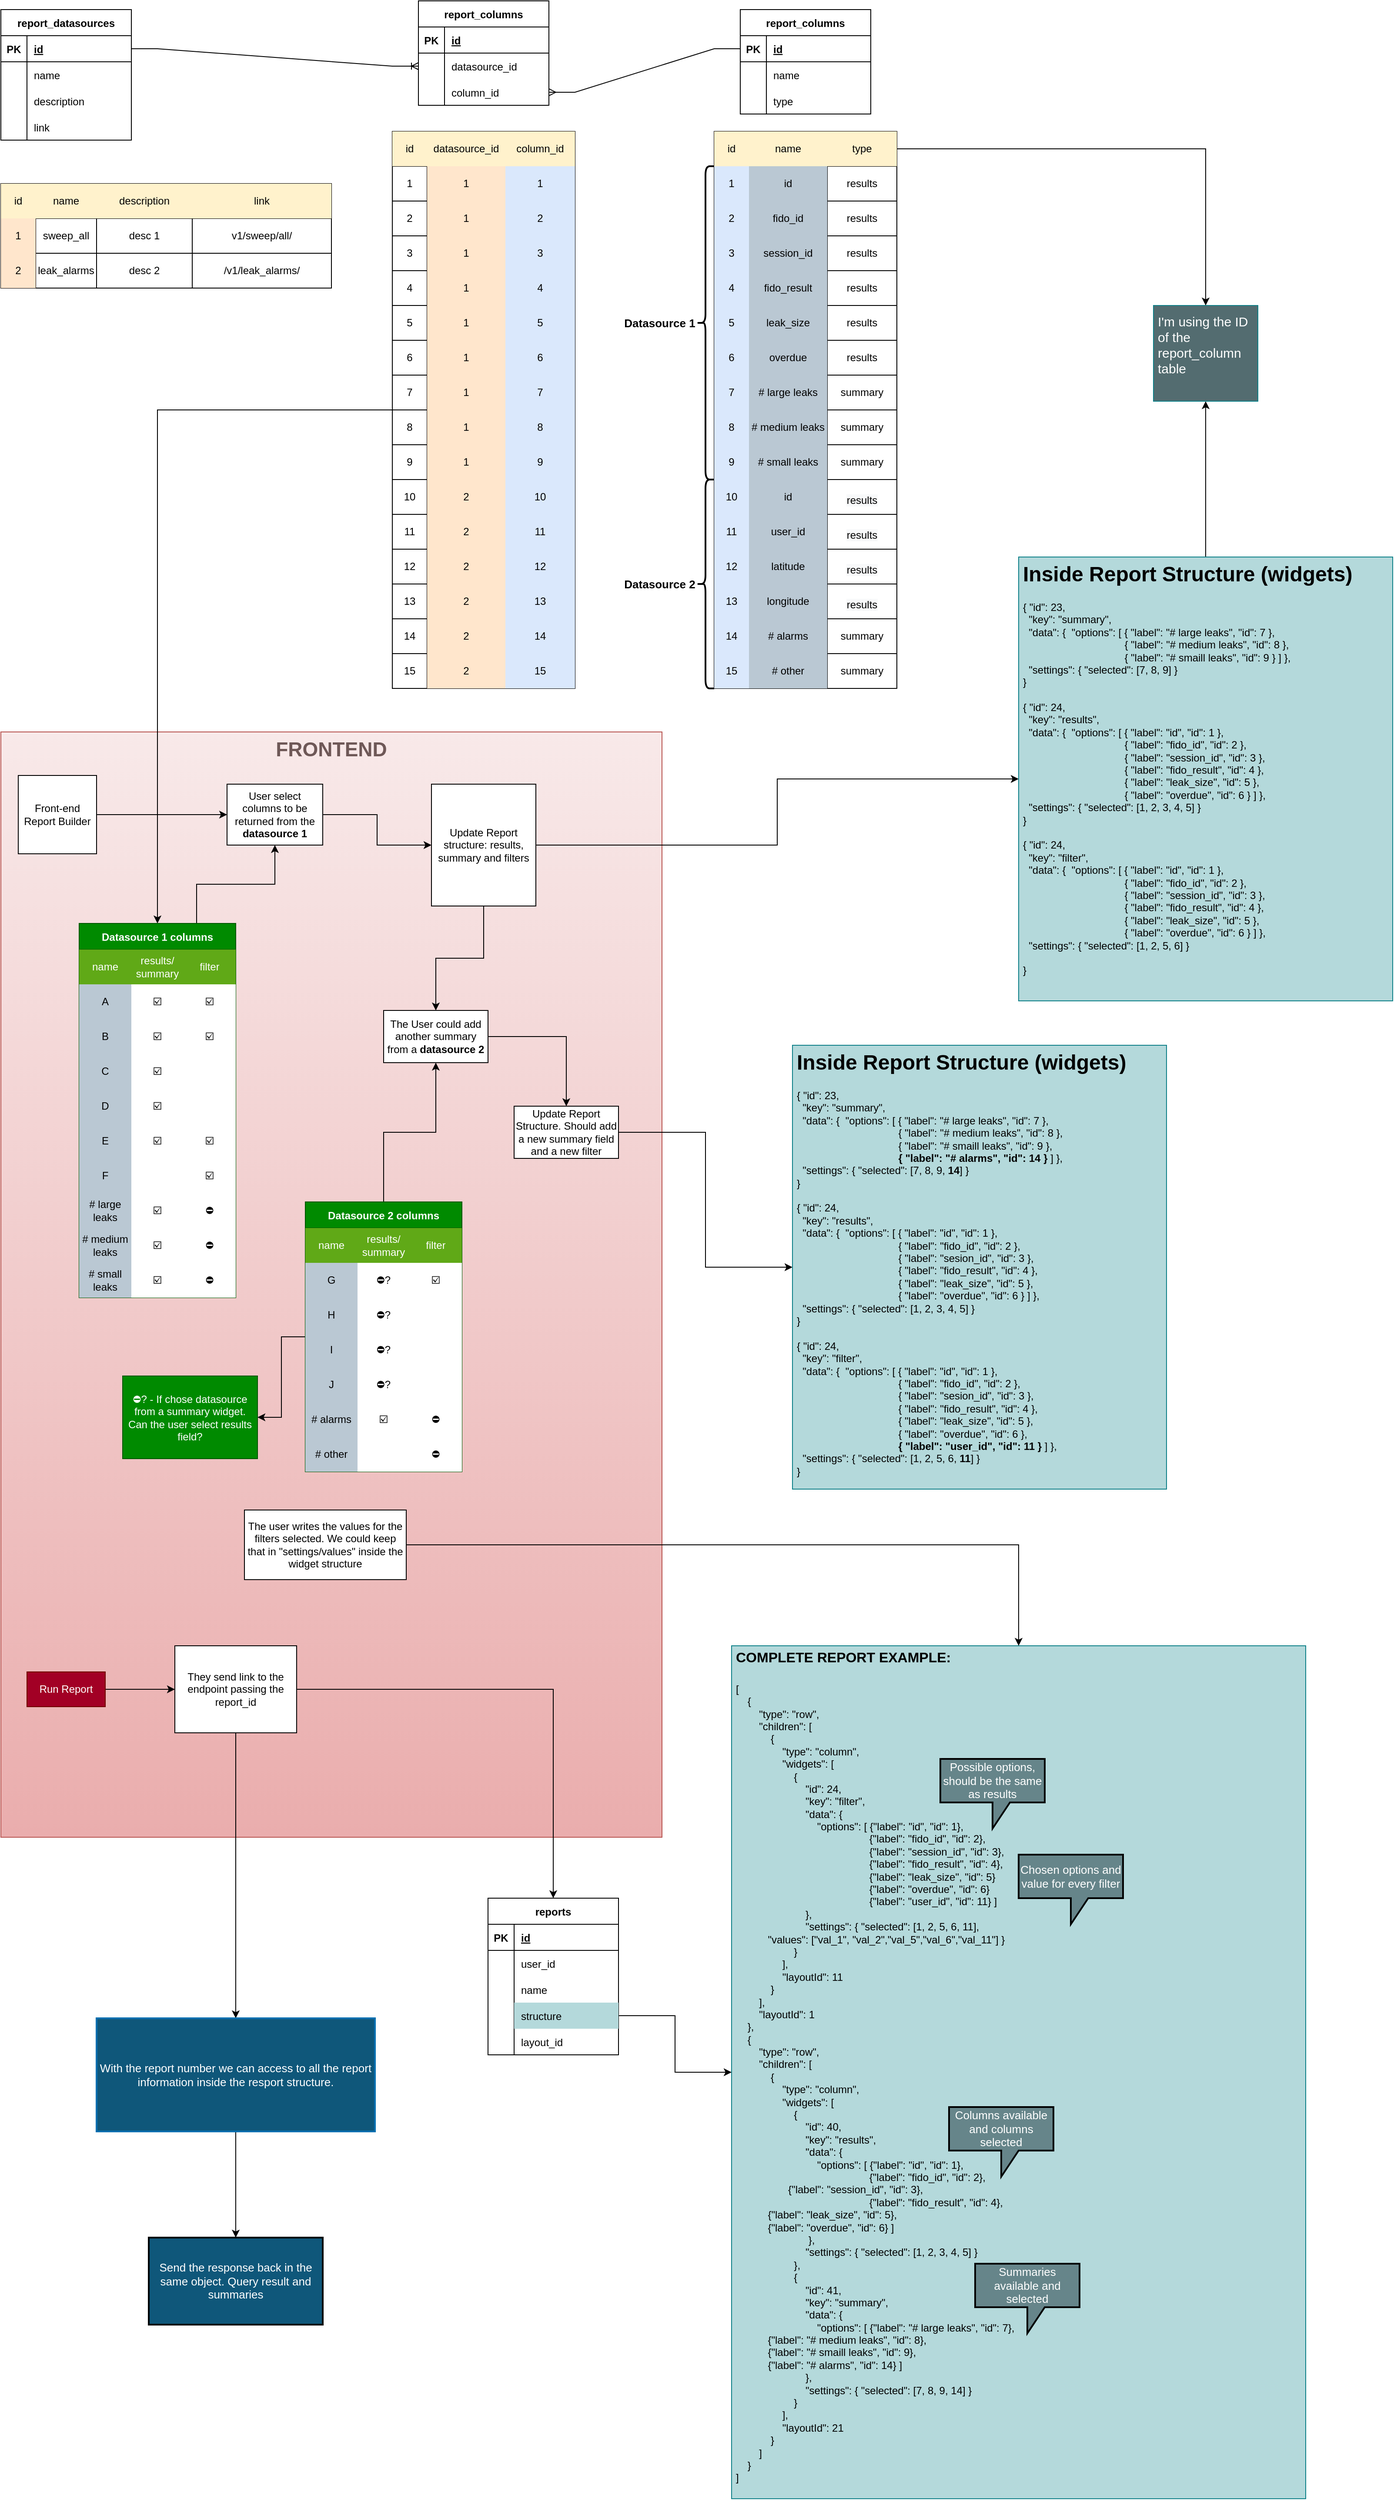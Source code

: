<mxfile version="20.6.0" type="github">
  <diagram id="6GYlobCpjor05w96cC8r" name="Page-1">
    <mxGraphModel dx="1964" dy="1134" grid="1" gridSize="10" guides="1" tooltips="1" connect="1" arrows="1" fold="1" page="1" pageScale="1" pageWidth="827" pageHeight="1169" math="0" shadow="0">
      <root>
        <mxCell id="0" />
        <mxCell id="1" parent="0" />
        <mxCell id="_k3ZWYJr-vB7ajS1iSJs-503" value="FRONTEND" style="rounded=0;whiteSpace=wrap;html=1;strokeColor=#b85450;strokeWidth=1;fillColor=#F8E9E9;gradientColor=#EAADAD;fontSize=23;fontStyle=1;fontColor=#6E5857;verticalAlign=top;" vertex="1" parent="1">
          <mxGeometry x="20" y="860" width="760" height="1270" as="geometry" />
        </mxCell>
        <mxCell id="_k3ZWYJr-vB7ajS1iSJs-1" value="report_datasources" style="shape=table;startSize=30;container=1;collapsible=1;childLayout=tableLayout;fixedRows=1;rowLines=0;fontStyle=1;align=center;resizeLast=1;" vertex="1" parent="1">
          <mxGeometry x="20" y="30" width="150" height="150" as="geometry" />
        </mxCell>
        <mxCell id="_k3ZWYJr-vB7ajS1iSJs-2" value="" style="shape=tableRow;horizontal=0;startSize=0;swimlaneHead=0;swimlaneBody=0;fillColor=none;collapsible=0;dropTarget=0;points=[[0,0.5],[1,0.5]];portConstraint=eastwest;top=0;left=0;right=0;bottom=1;" vertex="1" parent="_k3ZWYJr-vB7ajS1iSJs-1">
          <mxGeometry y="30" width="150" height="30" as="geometry" />
        </mxCell>
        <mxCell id="_k3ZWYJr-vB7ajS1iSJs-3" value="PK" style="shape=partialRectangle;connectable=0;fillColor=none;top=0;left=0;bottom=0;right=0;fontStyle=1;overflow=hidden;" vertex="1" parent="_k3ZWYJr-vB7ajS1iSJs-2">
          <mxGeometry width="30" height="30" as="geometry">
            <mxRectangle width="30" height="30" as="alternateBounds" />
          </mxGeometry>
        </mxCell>
        <mxCell id="_k3ZWYJr-vB7ajS1iSJs-4" value="id" style="shape=partialRectangle;connectable=0;fillColor=none;top=0;left=0;bottom=0;right=0;align=left;spacingLeft=6;fontStyle=5;overflow=hidden;" vertex="1" parent="_k3ZWYJr-vB7ajS1iSJs-2">
          <mxGeometry x="30" width="120" height="30" as="geometry">
            <mxRectangle width="120" height="30" as="alternateBounds" />
          </mxGeometry>
        </mxCell>
        <mxCell id="_k3ZWYJr-vB7ajS1iSJs-5" value="" style="shape=tableRow;horizontal=0;startSize=0;swimlaneHead=0;swimlaneBody=0;fillColor=none;collapsible=0;dropTarget=0;points=[[0,0.5],[1,0.5]];portConstraint=eastwest;top=0;left=0;right=0;bottom=0;" vertex="1" parent="_k3ZWYJr-vB7ajS1iSJs-1">
          <mxGeometry y="60" width="150" height="30" as="geometry" />
        </mxCell>
        <mxCell id="_k3ZWYJr-vB7ajS1iSJs-6" value="" style="shape=partialRectangle;connectable=0;fillColor=none;top=0;left=0;bottom=0;right=0;editable=1;overflow=hidden;" vertex="1" parent="_k3ZWYJr-vB7ajS1iSJs-5">
          <mxGeometry width="30" height="30" as="geometry">
            <mxRectangle width="30" height="30" as="alternateBounds" />
          </mxGeometry>
        </mxCell>
        <mxCell id="_k3ZWYJr-vB7ajS1iSJs-7" value="name" style="shape=partialRectangle;connectable=0;fillColor=none;top=0;left=0;bottom=0;right=0;align=left;spacingLeft=6;overflow=hidden;" vertex="1" parent="_k3ZWYJr-vB7ajS1iSJs-5">
          <mxGeometry x="30" width="120" height="30" as="geometry">
            <mxRectangle width="120" height="30" as="alternateBounds" />
          </mxGeometry>
        </mxCell>
        <mxCell id="_k3ZWYJr-vB7ajS1iSJs-8" value="" style="shape=tableRow;horizontal=0;startSize=0;swimlaneHead=0;swimlaneBody=0;fillColor=none;collapsible=0;dropTarget=0;points=[[0,0.5],[1,0.5]];portConstraint=eastwest;top=0;left=0;right=0;bottom=0;" vertex="1" parent="_k3ZWYJr-vB7ajS1iSJs-1">
          <mxGeometry y="90" width="150" height="30" as="geometry" />
        </mxCell>
        <mxCell id="_k3ZWYJr-vB7ajS1iSJs-9" value="" style="shape=partialRectangle;connectable=0;fillColor=none;top=0;left=0;bottom=0;right=0;editable=1;overflow=hidden;" vertex="1" parent="_k3ZWYJr-vB7ajS1iSJs-8">
          <mxGeometry width="30" height="30" as="geometry">
            <mxRectangle width="30" height="30" as="alternateBounds" />
          </mxGeometry>
        </mxCell>
        <mxCell id="_k3ZWYJr-vB7ajS1iSJs-10" value="description" style="shape=partialRectangle;connectable=0;fillColor=none;top=0;left=0;bottom=0;right=0;align=left;spacingLeft=6;overflow=hidden;" vertex="1" parent="_k3ZWYJr-vB7ajS1iSJs-8">
          <mxGeometry x="30" width="120" height="30" as="geometry">
            <mxRectangle width="120" height="30" as="alternateBounds" />
          </mxGeometry>
        </mxCell>
        <mxCell id="_k3ZWYJr-vB7ajS1iSJs-550" value="" style="shape=tableRow;horizontal=0;startSize=0;swimlaneHead=0;swimlaneBody=0;fillColor=none;collapsible=0;dropTarget=0;points=[[0,0.5],[1,0.5]];portConstraint=eastwest;top=0;left=0;right=0;bottom=0;" vertex="1" parent="_k3ZWYJr-vB7ajS1iSJs-1">
          <mxGeometry y="120" width="150" height="30" as="geometry" />
        </mxCell>
        <mxCell id="_k3ZWYJr-vB7ajS1iSJs-551" value="" style="shape=partialRectangle;connectable=0;fillColor=none;top=0;left=0;bottom=0;right=0;editable=1;overflow=hidden;" vertex="1" parent="_k3ZWYJr-vB7ajS1iSJs-550">
          <mxGeometry width="30" height="30" as="geometry">
            <mxRectangle width="30" height="30" as="alternateBounds" />
          </mxGeometry>
        </mxCell>
        <mxCell id="_k3ZWYJr-vB7ajS1iSJs-552" value="link" style="shape=partialRectangle;connectable=0;fillColor=none;top=0;left=0;bottom=0;right=0;align=left;spacingLeft=6;overflow=hidden;" vertex="1" parent="_k3ZWYJr-vB7ajS1iSJs-550">
          <mxGeometry x="30" width="120" height="30" as="geometry">
            <mxRectangle width="120" height="30" as="alternateBounds" />
          </mxGeometry>
        </mxCell>
        <mxCell id="_k3ZWYJr-vB7ajS1iSJs-14" value="report_columns" style="shape=table;startSize=30;container=1;collapsible=1;childLayout=tableLayout;fixedRows=1;rowLines=0;fontStyle=1;align=center;resizeLast=1;" vertex="1" parent="1">
          <mxGeometry x="870" y="30" width="150" height="120" as="geometry" />
        </mxCell>
        <mxCell id="_k3ZWYJr-vB7ajS1iSJs-15" value="" style="shape=tableRow;horizontal=0;startSize=0;swimlaneHead=0;swimlaneBody=0;fillColor=none;collapsible=0;dropTarget=0;points=[[0,0.5],[1,0.5]];portConstraint=eastwest;top=0;left=0;right=0;bottom=1;" vertex="1" parent="_k3ZWYJr-vB7ajS1iSJs-14">
          <mxGeometry y="30" width="150" height="30" as="geometry" />
        </mxCell>
        <mxCell id="_k3ZWYJr-vB7ajS1iSJs-16" value="PK" style="shape=partialRectangle;connectable=0;fillColor=none;top=0;left=0;bottom=0;right=0;fontStyle=1;overflow=hidden;" vertex="1" parent="_k3ZWYJr-vB7ajS1iSJs-15">
          <mxGeometry width="30" height="30" as="geometry">
            <mxRectangle width="30" height="30" as="alternateBounds" />
          </mxGeometry>
        </mxCell>
        <mxCell id="_k3ZWYJr-vB7ajS1iSJs-17" value="id" style="shape=partialRectangle;connectable=0;fillColor=none;top=0;left=0;bottom=0;right=0;align=left;spacingLeft=6;fontStyle=5;overflow=hidden;" vertex="1" parent="_k3ZWYJr-vB7ajS1iSJs-15">
          <mxGeometry x="30" width="120" height="30" as="geometry">
            <mxRectangle width="120" height="30" as="alternateBounds" />
          </mxGeometry>
        </mxCell>
        <mxCell id="_k3ZWYJr-vB7ajS1iSJs-18" value="" style="shape=tableRow;horizontal=0;startSize=0;swimlaneHead=0;swimlaneBody=0;fillColor=none;collapsible=0;dropTarget=0;points=[[0,0.5],[1,0.5]];portConstraint=eastwest;top=0;left=0;right=0;bottom=0;" vertex="1" parent="_k3ZWYJr-vB7ajS1iSJs-14">
          <mxGeometry y="60" width="150" height="30" as="geometry" />
        </mxCell>
        <mxCell id="_k3ZWYJr-vB7ajS1iSJs-19" value="" style="shape=partialRectangle;connectable=0;fillColor=none;top=0;left=0;bottom=0;right=0;editable=1;overflow=hidden;" vertex="1" parent="_k3ZWYJr-vB7ajS1iSJs-18">
          <mxGeometry width="30" height="30" as="geometry">
            <mxRectangle width="30" height="30" as="alternateBounds" />
          </mxGeometry>
        </mxCell>
        <mxCell id="_k3ZWYJr-vB7ajS1iSJs-20" value="name" style="shape=partialRectangle;connectable=0;fillColor=none;top=0;left=0;bottom=0;right=0;align=left;spacingLeft=6;overflow=hidden;" vertex="1" parent="_k3ZWYJr-vB7ajS1iSJs-18">
          <mxGeometry x="30" width="120" height="30" as="geometry">
            <mxRectangle width="120" height="30" as="alternateBounds" />
          </mxGeometry>
        </mxCell>
        <mxCell id="_k3ZWYJr-vB7ajS1iSJs-21" value="" style="shape=tableRow;horizontal=0;startSize=0;swimlaneHead=0;swimlaneBody=0;fillColor=none;collapsible=0;dropTarget=0;points=[[0,0.5],[1,0.5]];portConstraint=eastwest;top=0;left=0;right=0;bottom=0;" vertex="1" parent="_k3ZWYJr-vB7ajS1iSJs-14">
          <mxGeometry y="90" width="150" height="30" as="geometry" />
        </mxCell>
        <mxCell id="_k3ZWYJr-vB7ajS1iSJs-22" value="" style="shape=partialRectangle;connectable=0;fillColor=none;top=0;left=0;bottom=0;right=0;editable=1;overflow=hidden;" vertex="1" parent="_k3ZWYJr-vB7ajS1iSJs-21">
          <mxGeometry width="30" height="30" as="geometry">
            <mxRectangle width="30" height="30" as="alternateBounds" />
          </mxGeometry>
        </mxCell>
        <mxCell id="_k3ZWYJr-vB7ajS1iSJs-23" value="type" style="shape=partialRectangle;connectable=0;fillColor=none;top=0;left=0;bottom=0;right=0;align=left;spacingLeft=6;overflow=hidden;" vertex="1" parent="_k3ZWYJr-vB7ajS1iSJs-21">
          <mxGeometry x="30" width="120" height="30" as="geometry">
            <mxRectangle width="120" height="30" as="alternateBounds" />
          </mxGeometry>
        </mxCell>
        <mxCell id="_k3ZWYJr-vB7ajS1iSJs-24" value="report_columns" style="shape=table;startSize=30;container=1;collapsible=1;childLayout=tableLayout;fixedRows=1;rowLines=0;fontStyle=1;align=center;resizeLast=1;" vertex="1" parent="1">
          <mxGeometry x="500" y="20" width="150" height="120" as="geometry" />
        </mxCell>
        <mxCell id="_k3ZWYJr-vB7ajS1iSJs-25" value="" style="shape=tableRow;horizontal=0;startSize=0;swimlaneHead=0;swimlaneBody=0;fillColor=none;collapsible=0;dropTarget=0;points=[[0,0.5],[1,0.5]];portConstraint=eastwest;top=0;left=0;right=0;bottom=1;" vertex="1" parent="_k3ZWYJr-vB7ajS1iSJs-24">
          <mxGeometry y="30" width="150" height="30" as="geometry" />
        </mxCell>
        <mxCell id="_k3ZWYJr-vB7ajS1iSJs-26" value="PK" style="shape=partialRectangle;connectable=0;fillColor=none;top=0;left=0;bottom=0;right=0;fontStyle=1;overflow=hidden;" vertex="1" parent="_k3ZWYJr-vB7ajS1iSJs-25">
          <mxGeometry width="30" height="30" as="geometry">
            <mxRectangle width="30" height="30" as="alternateBounds" />
          </mxGeometry>
        </mxCell>
        <mxCell id="_k3ZWYJr-vB7ajS1iSJs-27" value="id" style="shape=partialRectangle;connectable=0;fillColor=none;top=0;left=0;bottom=0;right=0;align=left;spacingLeft=6;fontStyle=5;overflow=hidden;" vertex="1" parent="_k3ZWYJr-vB7ajS1iSJs-25">
          <mxGeometry x="30" width="120" height="30" as="geometry">
            <mxRectangle width="120" height="30" as="alternateBounds" />
          </mxGeometry>
        </mxCell>
        <mxCell id="_k3ZWYJr-vB7ajS1iSJs-28" value="" style="shape=tableRow;horizontal=0;startSize=0;swimlaneHead=0;swimlaneBody=0;fillColor=none;collapsible=0;dropTarget=0;points=[[0,0.5],[1,0.5]];portConstraint=eastwest;top=0;left=0;right=0;bottom=0;" vertex="1" parent="_k3ZWYJr-vB7ajS1iSJs-24">
          <mxGeometry y="60" width="150" height="30" as="geometry" />
        </mxCell>
        <mxCell id="_k3ZWYJr-vB7ajS1iSJs-29" value="" style="shape=partialRectangle;connectable=0;fillColor=none;top=0;left=0;bottom=0;right=0;editable=1;overflow=hidden;" vertex="1" parent="_k3ZWYJr-vB7ajS1iSJs-28">
          <mxGeometry width="30" height="30" as="geometry">
            <mxRectangle width="30" height="30" as="alternateBounds" />
          </mxGeometry>
        </mxCell>
        <mxCell id="_k3ZWYJr-vB7ajS1iSJs-30" value="datasource_id" style="shape=partialRectangle;connectable=0;fillColor=none;top=0;left=0;bottom=0;right=0;align=left;spacingLeft=6;overflow=hidden;" vertex="1" parent="_k3ZWYJr-vB7ajS1iSJs-28">
          <mxGeometry x="30" width="120" height="30" as="geometry">
            <mxRectangle width="120" height="30" as="alternateBounds" />
          </mxGeometry>
        </mxCell>
        <mxCell id="_k3ZWYJr-vB7ajS1iSJs-31" value="" style="shape=tableRow;horizontal=0;startSize=0;swimlaneHead=0;swimlaneBody=0;fillColor=none;collapsible=0;dropTarget=0;points=[[0,0.5],[1,0.5]];portConstraint=eastwest;top=0;left=0;right=0;bottom=0;" vertex="1" parent="_k3ZWYJr-vB7ajS1iSJs-24">
          <mxGeometry y="90" width="150" height="30" as="geometry" />
        </mxCell>
        <mxCell id="_k3ZWYJr-vB7ajS1iSJs-32" value="" style="shape=partialRectangle;connectable=0;fillColor=none;top=0;left=0;bottom=0;right=0;editable=1;overflow=hidden;" vertex="1" parent="_k3ZWYJr-vB7ajS1iSJs-31">
          <mxGeometry width="30" height="30" as="geometry">
            <mxRectangle width="30" height="30" as="alternateBounds" />
          </mxGeometry>
        </mxCell>
        <mxCell id="_k3ZWYJr-vB7ajS1iSJs-33" value="column_id" style="shape=partialRectangle;connectable=0;fillColor=none;top=0;left=0;bottom=0;right=0;align=left;spacingLeft=6;overflow=hidden;" vertex="1" parent="_k3ZWYJr-vB7ajS1iSJs-31">
          <mxGeometry x="30" width="120" height="30" as="geometry">
            <mxRectangle width="120" height="30" as="alternateBounds" />
          </mxGeometry>
        </mxCell>
        <mxCell id="_k3ZWYJr-vB7ajS1iSJs-36" value="" style="edgeStyle=entityRelationEdgeStyle;fontSize=12;html=1;endArrow=ERoneToMany;rounded=0;exitX=1;exitY=0.5;exitDx=0;exitDy=0;entryX=0;entryY=0.5;entryDx=0;entryDy=0;" edge="1" parent="1" source="_k3ZWYJr-vB7ajS1iSJs-2" target="_k3ZWYJr-vB7ajS1iSJs-28">
          <mxGeometry width="100" height="100" relative="1" as="geometry">
            <mxPoint x="140" y="480" as="sourcePoint" />
            <mxPoint x="240" y="380" as="targetPoint" />
          </mxGeometry>
        </mxCell>
        <mxCell id="_k3ZWYJr-vB7ajS1iSJs-38" value="" style="edgeStyle=entityRelationEdgeStyle;fontSize=12;html=1;endArrow=ERmany;rounded=0;exitX=0;exitY=0.5;exitDx=0;exitDy=0;entryX=1;entryY=0.5;entryDx=0;entryDy=0;" edge="1" parent="1" source="_k3ZWYJr-vB7ajS1iSJs-15" target="_k3ZWYJr-vB7ajS1iSJs-31">
          <mxGeometry width="100" height="100" relative="1" as="geometry">
            <mxPoint x="490" y="430" as="sourcePoint" />
            <mxPoint x="590" y="330" as="targetPoint" />
          </mxGeometry>
        </mxCell>
        <mxCell id="_k3ZWYJr-vB7ajS1iSJs-214" value="" style="shape=table;html=1;whiteSpace=wrap;startSize=0;container=1;collapsible=0;childLayout=tableLayout;" vertex="1" parent="1">
          <mxGeometry x="20" y="230" width="380" height="120" as="geometry" />
        </mxCell>
        <mxCell id="_k3ZWYJr-vB7ajS1iSJs-215" value="" style="shape=tableRow;horizontal=0;startSize=0;swimlaneHead=0;swimlaneBody=0;top=0;left=0;bottom=0;right=0;collapsible=0;dropTarget=0;fillColor=none;points=[[0,0.5],[1,0.5]];portConstraint=eastwest;" vertex="1" parent="_k3ZWYJr-vB7ajS1iSJs-214">
          <mxGeometry width="380" height="40" as="geometry" />
        </mxCell>
        <mxCell id="_k3ZWYJr-vB7ajS1iSJs-216" value="id" style="shape=partialRectangle;html=1;whiteSpace=wrap;connectable=0;fillColor=#fff2cc;top=0;left=0;bottom=0;right=0;overflow=hidden;strokeColor=#d6b656;" vertex="1" parent="_k3ZWYJr-vB7ajS1iSJs-215">
          <mxGeometry width="40" height="40" as="geometry">
            <mxRectangle width="40" height="40" as="alternateBounds" />
          </mxGeometry>
        </mxCell>
        <mxCell id="_k3ZWYJr-vB7ajS1iSJs-217" value="name" style="shape=partialRectangle;html=1;whiteSpace=wrap;connectable=0;fillColor=#fff2cc;top=0;left=0;bottom=0;right=0;overflow=hidden;strokeColor=#d6b656;" vertex="1" parent="_k3ZWYJr-vB7ajS1iSJs-215">
          <mxGeometry x="40" width="70" height="40" as="geometry">
            <mxRectangle width="70" height="40" as="alternateBounds" />
          </mxGeometry>
        </mxCell>
        <mxCell id="_k3ZWYJr-vB7ajS1iSJs-218" value="description" style="shape=partialRectangle;html=1;whiteSpace=wrap;connectable=0;fillColor=#fff2cc;top=0;left=0;bottom=0;right=0;overflow=hidden;strokeColor=#d6b656;" vertex="1" parent="_k3ZWYJr-vB7ajS1iSJs-215">
          <mxGeometry x="110" width="110" height="40" as="geometry">
            <mxRectangle width="110" height="40" as="alternateBounds" />
          </mxGeometry>
        </mxCell>
        <mxCell id="_k3ZWYJr-vB7ajS1iSJs-510" value="link" style="shape=partialRectangle;html=1;whiteSpace=wrap;connectable=0;fillColor=#fff2cc;top=0;left=0;bottom=0;right=0;overflow=hidden;strokeColor=#d6b656;" vertex="1" parent="_k3ZWYJr-vB7ajS1iSJs-215">
          <mxGeometry x="220" width="160" height="40" as="geometry">
            <mxRectangle width="160" height="40" as="alternateBounds" />
          </mxGeometry>
        </mxCell>
        <mxCell id="_k3ZWYJr-vB7ajS1iSJs-219" value="" style="shape=tableRow;horizontal=0;startSize=0;swimlaneHead=0;swimlaneBody=0;top=0;left=0;bottom=0;right=0;collapsible=0;dropTarget=0;fillColor=none;points=[[0,0.5],[1,0.5]];portConstraint=eastwest;" vertex="1" parent="_k3ZWYJr-vB7ajS1iSJs-214">
          <mxGeometry y="40" width="380" height="40" as="geometry" />
        </mxCell>
        <mxCell id="_k3ZWYJr-vB7ajS1iSJs-220" value="1" style="shape=partialRectangle;html=1;whiteSpace=wrap;connectable=0;fillColor=#ffe6cc;top=0;left=0;bottom=0;right=0;overflow=hidden;strokeColor=#d79b00;" vertex="1" parent="_k3ZWYJr-vB7ajS1iSJs-219">
          <mxGeometry width="40" height="40" as="geometry">
            <mxRectangle width="40" height="40" as="alternateBounds" />
          </mxGeometry>
        </mxCell>
        <mxCell id="_k3ZWYJr-vB7ajS1iSJs-221" value="sweep_all" style="shape=partialRectangle;html=1;whiteSpace=wrap;connectable=0;fillColor=none;top=0;left=0;bottom=0;right=0;overflow=hidden;" vertex="1" parent="_k3ZWYJr-vB7ajS1iSJs-219">
          <mxGeometry x="40" width="70" height="40" as="geometry">
            <mxRectangle width="70" height="40" as="alternateBounds" />
          </mxGeometry>
        </mxCell>
        <mxCell id="_k3ZWYJr-vB7ajS1iSJs-222" value="desc 1" style="shape=partialRectangle;html=1;whiteSpace=wrap;connectable=0;fillColor=none;top=0;left=0;bottom=0;right=0;overflow=hidden;" vertex="1" parent="_k3ZWYJr-vB7ajS1iSJs-219">
          <mxGeometry x="110" width="110" height="40" as="geometry">
            <mxRectangle width="110" height="40" as="alternateBounds" />
          </mxGeometry>
        </mxCell>
        <mxCell id="_k3ZWYJr-vB7ajS1iSJs-511" value="v1/sweep/all/" style="shape=partialRectangle;html=1;whiteSpace=wrap;connectable=0;fillColor=none;top=0;left=0;bottom=0;right=0;overflow=hidden;" vertex="1" parent="_k3ZWYJr-vB7ajS1iSJs-219">
          <mxGeometry x="220" width="160" height="40" as="geometry">
            <mxRectangle width="160" height="40" as="alternateBounds" />
          </mxGeometry>
        </mxCell>
        <mxCell id="_k3ZWYJr-vB7ajS1iSJs-223" value="" style="shape=tableRow;horizontal=0;startSize=0;swimlaneHead=0;swimlaneBody=0;top=0;left=0;bottom=0;right=0;collapsible=0;dropTarget=0;fillColor=none;points=[[0,0.5],[1,0.5]];portConstraint=eastwest;" vertex="1" parent="_k3ZWYJr-vB7ajS1iSJs-214">
          <mxGeometry y="80" width="380" height="40" as="geometry" />
        </mxCell>
        <mxCell id="_k3ZWYJr-vB7ajS1iSJs-224" value="2" style="shape=partialRectangle;html=1;whiteSpace=wrap;connectable=0;fillColor=#ffe6cc;top=0;left=0;bottom=0;right=0;overflow=hidden;strokeColor=#d79b00;" vertex="1" parent="_k3ZWYJr-vB7ajS1iSJs-223">
          <mxGeometry width="40" height="40" as="geometry">
            <mxRectangle width="40" height="40" as="alternateBounds" />
          </mxGeometry>
        </mxCell>
        <mxCell id="_k3ZWYJr-vB7ajS1iSJs-225" value="leak_alarms" style="shape=partialRectangle;html=1;whiteSpace=wrap;connectable=0;fillColor=none;top=0;left=0;bottom=0;right=0;overflow=hidden;" vertex="1" parent="_k3ZWYJr-vB7ajS1iSJs-223">
          <mxGeometry x="40" width="70" height="40" as="geometry">
            <mxRectangle width="70" height="40" as="alternateBounds" />
          </mxGeometry>
        </mxCell>
        <mxCell id="_k3ZWYJr-vB7ajS1iSJs-226" value="desc 2" style="shape=partialRectangle;html=1;whiteSpace=wrap;connectable=0;fillColor=none;top=0;left=0;bottom=0;right=0;overflow=hidden;pointerEvents=1;" vertex="1" parent="_k3ZWYJr-vB7ajS1iSJs-223">
          <mxGeometry x="110" width="110" height="40" as="geometry">
            <mxRectangle width="110" height="40" as="alternateBounds" />
          </mxGeometry>
        </mxCell>
        <mxCell id="_k3ZWYJr-vB7ajS1iSJs-512" value="/v1/leak_alarms/" style="shape=partialRectangle;html=1;whiteSpace=wrap;connectable=0;fillColor=none;top=0;left=0;bottom=0;right=0;overflow=hidden;pointerEvents=1;" vertex="1" parent="_k3ZWYJr-vB7ajS1iSJs-223">
          <mxGeometry x="220" width="160" height="40" as="geometry">
            <mxRectangle width="160" height="40" as="alternateBounds" />
          </mxGeometry>
        </mxCell>
        <mxCell id="_k3ZWYJr-vB7ajS1iSJs-535" style="edgeStyle=orthogonalEdgeStyle;rounded=0;orthogonalLoop=1;jettySize=auto;html=1;fontSize=16;fontColor=#6E5857;" edge="1" parent="1" source="_k3ZWYJr-vB7ajS1iSJs-227" target="_k3ZWYJr-vB7ajS1iSJs-395">
          <mxGeometry relative="1" as="geometry" />
        </mxCell>
        <mxCell id="_k3ZWYJr-vB7ajS1iSJs-227" value="" style="shape=table;html=1;whiteSpace=wrap;startSize=0;container=1;collapsible=0;childLayout=tableLayout;" vertex="1" parent="1">
          <mxGeometry x="470" y="170" width="210" height="640" as="geometry" />
        </mxCell>
        <mxCell id="_k3ZWYJr-vB7ajS1iSJs-228" value="" style="shape=tableRow;horizontal=0;startSize=0;swimlaneHead=0;swimlaneBody=0;top=0;left=0;bottom=0;right=0;collapsible=0;dropTarget=0;fillColor=none;points=[[0,0.5],[1,0.5]];portConstraint=eastwest;" vertex="1" parent="_k3ZWYJr-vB7ajS1iSJs-227">
          <mxGeometry width="210" height="40" as="geometry" />
        </mxCell>
        <mxCell id="_k3ZWYJr-vB7ajS1iSJs-229" value="id" style="shape=partialRectangle;html=1;whiteSpace=wrap;connectable=0;fillColor=#fff2cc;top=0;left=0;bottom=0;right=0;overflow=hidden;strokeColor=#000000;perimeterSpacing=2;strokeWidth=1;" vertex="1" parent="_k3ZWYJr-vB7ajS1iSJs-228">
          <mxGeometry width="40" height="40" as="geometry">
            <mxRectangle width="40" height="40" as="alternateBounds" />
          </mxGeometry>
        </mxCell>
        <mxCell id="_k3ZWYJr-vB7ajS1iSJs-230" value="datasource_id" style="shape=partialRectangle;html=1;whiteSpace=wrap;connectable=0;fillColor=#fff2cc;top=0;left=0;bottom=0;right=0;overflow=hidden;strokeColor=#d6b656;" vertex="1" parent="_k3ZWYJr-vB7ajS1iSJs-228">
          <mxGeometry x="40" width="90" height="40" as="geometry">
            <mxRectangle width="90" height="40" as="alternateBounds" />
          </mxGeometry>
        </mxCell>
        <mxCell id="_k3ZWYJr-vB7ajS1iSJs-231" value="column_id" style="shape=partialRectangle;html=1;whiteSpace=wrap;connectable=0;fillColor=#fff2cc;top=0;left=0;bottom=0;right=0;overflow=hidden;strokeColor=#d6b656;" vertex="1" parent="_k3ZWYJr-vB7ajS1iSJs-228">
          <mxGeometry x="130" width="80" height="40" as="geometry">
            <mxRectangle width="80" height="40" as="alternateBounds" />
          </mxGeometry>
        </mxCell>
        <mxCell id="_k3ZWYJr-vB7ajS1iSJs-232" value="" style="shape=tableRow;horizontal=0;startSize=0;swimlaneHead=0;swimlaneBody=0;top=0;left=0;bottom=0;right=0;collapsible=0;dropTarget=0;fillColor=none;points=[[0,0.5],[1,0.5]];portConstraint=eastwest;" vertex="1" parent="_k3ZWYJr-vB7ajS1iSJs-227">
          <mxGeometry y="40" width="210" height="40" as="geometry" />
        </mxCell>
        <mxCell id="_k3ZWYJr-vB7ajS1iSJs-233" value="1" style="shape=partialRectangle;html=1;whiteSpace=wrap;connectable=0;fillColor=none;top=0;left=0;bottom=0;right=0;overflow=hidden;" vertex="1" parent="_k3ZWYJr-vB7ajS1iSJs-232">
          <mxGeometry width="40" height="40" as="geometry">
            <mxRectangle width="40" height="40" as="alternateBounds" />
          </mxGeometry>
        </mxCell>
        <mxCell id="_k3ZWYJr-vB7ajS1iSJs-234" value="1" style="shape=partialRectangle;html=1;whiteSpace=wrap;connectable=0;fillColor=#ffe6cc;top=0;left=0;bottom=0;right=0;overflow=hidden;strokeColor=#d79b00;" vertex="1" parent="_k3ZWYJr-vB7ajS1iSJs-232">
          <mxGeometry x="40" width="90" height="40" as="geometry">
            <mxRectangle width="90" height="40" as="alternateBounds" />
          </mxGeometry>
        </mxCell>
        <mxCell id="_k3ZWYJr-vB7ajS1iSJs-235" value="1" style="shape=partialRectangle;html=1;whiteSpace=wrap;connectable=0;fillColor=#dae8fc;top=0;left=0;bottom=0;right=0;overflow=hidden;strokeColor=#6c8ebf;" vertex="1" parent="_k3ZWYJr-vB7ajS1iSJs-232">
          <mxGeometry x="130" width="80" height="40" as="geometry">
            <mxRectangle width="80" height="40" as="alternateBounds" />
          </mxGeometry>
        </mxCell>
        <mxCell id="_k3ZWYJr-vB7ajS1iSJs-236" value="" style="shape=tableRow;horizontal=0;startSize=0;swimlaneHead=0;swimlaneBody=0;top=0;left=0;bottom=0;right=0;collapsible=0;dropTarget=0;fillColor=none;points=[[0,0.5],[1,0.5]];portConstraint=eastwest;" vertex="1" parent="_k3ZWYJr-vB7ajS1iSJs-227">
          <mxGeometry y="80" width="210" height="40" as="geometry" />
        </mxCell>
        <mxCell id="_k3ZWYJr-vB7ajS1iSJs-237" value="2" style="shape=partialRectangle;html=1;whiteSpace=wrap;connectable=0;fillColor=none;top=0;left=0;bottom=0;right=0;overflow=hidden;" vertex="1" parent="_k3ZWYJr-vB7ajS1iSJs-236">
          <mxGeometry width="40" height="40" as="geometry">
            <mxRectangle width="40" height="40" as="alternateBounds" />
          </mxGeometry>
        </mxCell>
        <mxCell id="_k3ZWYJr-vB7ajS1iSJs-238" value="1" style="shape=partialRectangle;html=1;whiteSpace=wrap;connectable=0;fillColor=#ffe6cc;top=0;left=0;bottom=0;right=0;overflow=hidden;strokeColor=#d79b00;" vertex="1" parent="_k3ZWYJr-vB7ajS1iSJs-236">
          <mxGeometry x="40" width="90" height="40" as="geometry">
            <mxRectangle width="90" height="40" as="alternateBounds" />
          </mxGeometry>
        </mxCell>
        <mxCell id="_k3ZWYJr-vB7ajS1iSJs-239" value="2" style="shape=partialRectangle;html=1;whiteSpace=wrap;connectable=0;fillColor=#dae8fc;top=0;left=0;bottom=0;right=0;overflow=hidden;pointerEvents=1;strokeColor=#6c8ebf;" vertex="1" parent="_k3ZWYJr-vB7ajS1iSJs-236">
          <mxGeometry x="130" width="80" height="40" as="geometry">
            <mxRectangle width="80" height="40" as="alternateBounds" />
          </mxGeometry>
        </mxCell>
        <mxCell id="_k3ZWYJr-vB7ajS1iSJs-252" style="shape=tableRow;horizontal=0;startSize=0;swimlaneHead=0;swimlaneBody=0;top=0;left=0;bottom=0;right=0;collapsible=0;dropTarget=0;fillColor=none;points=[[0,0.5],[1,0.5]];portConstraint=eastwest;" vertex="1" parent="_k3ZWYJr-vB7ajS1iSJs-227">
          <mxGeometry y="120" width="210" height="40" as="geometry" />
        </mxCell>
        <mxCell id="_k3ZWYJr-vB7ajS1iSJs-253" value="3" style="shape=partialRectangle;html=1;whiteSpace=wrap;connectable=0;fillColor=none;top=0;left=0;bottom=0;right=0;overflow=hidden;" vertex="1" parent="_k3ZWYJr-vB7ajS1iSJs-252">
          <mxGeometry width="40" height="40" as="geometry">
            <mxRectangle width="40" height="40" as="alternateBounds" />
          </mxGeometry>
        </mxCell>
        <mxCell id="_k3ZWYJr-vB7ajS1iSJs-254" value="1" style="shape=partialRectangle;html=1;whiteSpace=wrap;connectable=0;fillColor=#ffe6cc;top=0;left=0;bottom=0;right=0;overflow=hidden;strokeColor=#d79b00;" vertex="1" parent="_k3ZWYJr-vB7ajS1iSJs-252">
          <mxGeometry x="40" width="90" height="40" as="geometry">
            <mxRectangle width="90" height="40" as="alternateBounds" />
          </mxGeometry>
        </mxCell>
        <mxCell id="_k3ZWYJr-vB7ajS1iSJs-255" value="3" style="shape=partialRectangle;html=1;whiteSpace=wrap;connectable=0;fillColor=#dae8fc;top=0;left=0;bottom=0;right=0;overflow=hidden;pointerEvents=1;strokeColor=#6c8ebf;" vertex="1" parent="_k3ZWYJr-vB7ajS1iSJs-252">
          <mxGeometry x="130" width="80" height="40" as="geometry">
            <mxRectangle width="80" height="40" as="alternateBounds" />
          </mxGeometry>
        </mxCell>
        <mxCell id="_k3ZWYJr-vB7ajS1iSJs-256" style="shape=tableRow;horizontal=0;startSize=0;swimlaneHead=0;swimlaneBody=0;top=0;left=0;bottom=0;right=0;collapsible=0;dropTarget=0;fillColor=none;points=[[0,0.5],[1,0.5]];portConstraint=eastwest;" vertex="1" parent="_k3ZWYJr-vB7ajS1iSJs-227">
          <mxGeometry y="160" width="210" height="40" as="geometry" />
        </mxCell>
        <mxCell id="_k3ZWYJr-vB7ajS1iSJs-257" value="4" style="shape=partialRectangle;html=1;whiteSpace=wrap;connectable=0;fillColor=none;top=0;left=0;bottom=0;right=0;overflow=hidden;" vertex="1" parent="_k3ZWYJr-vB7ajS1iSJs-256">
          <mxGeometry width="40" height="40" as="geometry">
            <mxRectangle width="40" height="40" as="alternateBounds" />
          </mxGeometry>
        </mxCell>
        <mxCell id="_k3ZWYJr-vB7ajS1iSJs-258" value="1" style="shape=partialRectangle;html=1;whiteSpace=wrap;connectable=0;fillColor=#ffe6cc;top=0;left=0;bottom=0;right=0;overflow=hidden;strokeColor=#d79b00;" vertex="1" parent="_k3ZWYJr-vB7ajS1iSJs-256">
          <mxGeometry x="40" width="90" height="40" as="geometry">
            <mxRectangle width="90" height="40" as="alternateBounds" />
          </mxGeometry>
        </mxCell>
        <mxCell id="_k3ZWYJr-vB7ajS1iSJs-259" value="4" style="shape=partialRectangle;html=1;whiteSpace=wrap;connectable=0;fillColor=#dae8fc;top=0;left=0;bottom=0;right=0;overflow=hidden;pointerEvents=1;strokeColor=#6c8ebf;" vertex="1" parent="_k3ZWYJr-vB7ajS1iSJs-256">
          <mxGeometry x="130" width="80" height="40" as="geometry">
            <mxRectangle width="80" height="40" as="alternateBounds" />
          </mxGeometry>
        </mxCell>
        <mxCell id="_k3ZWYJr-vB7ajS1iSJs-260" style="shape=tableRow;horizontal=0;startSize=0;swimlaneHead=0;swimlaneBody=0;top=0;left=0;bottom=0;right=0;collapsible=0;dropTarget=0;fillColor=none;points=[[0,0.5],[1,0.5]];portConstraint=eastwest;" vertex="1" parent="_k3ZWYJr-vB7ajS1iSJs-227">
          <mxGeometry y="200" width="210" height="40" as="geometry" />
        </mxCell>
        <mxCell id="_k3ZWYJr-vB7ajS1iSJs-261" value="5" style="shape=partialRectangle;html=1;whiteSpace=wrap;connectable=0;fillColor=none;top=0;left=0;bottom=0;right=0;overflow=hidden;" vertex="1" parent="_k3ZWYJr-vB7ajS1iSJs-260">
          <mxGeometry width="40" height="40" as="geometry">
            <mxRectangle width="40" height="40" as="alternateBounds" />
          </mxGeometry>
        </mxCell>
        <mxCell id="_k3ZWYJr-vB7ajS1iSJs-262" value="1" style="shape=partialRectangle;html=1;whiteSpace=wrap;connectable=0;fillColor=#ffe6cc;top=0;left=0;bottom=0;right=0;overflow=hidden;strokeColor=#d79b00;" vertex="1" parent="_k3ZWYJr-vB7ajS1iSJs-260">
          <mxGeometry x="40" width="90" height="40" as="geometry">
            <mxRectangle width="90" height="40" as="alternateBounds" />
          </mxGeometry>
        </mxCell>
        <mxCell id="_k3ZWYJr-vB7ajS1iSJs-263" value="5" style="shape=partialRectangle;html=1;whiteSpace=wrap;connectable=0;fillColor=#dae8fc;top=0;left=0;bottom=0;right=0;overflow=hidden;pointerEvents=1;strokeColor=#6c8ebf;" vertex="1" parent="_k3ZWYJr-vB7ajS1iSJs-260">
          <mxGeometry x="130" width="80" height="40" as="geometry">
            <mxRectangle width="80" height="40" as="alternateBounds" />
          </mxGeometry>
        </mxCell>
        <mxCell id="_k3ZWYJr-vB7ajS1iSJs-264" style="shape=tableRow;horizontal=0;startSize=0;swimlaneHead=0;swimlaneBody=0;top=0;left=0;bottom=0;right=0;collapsible=0;dropTarget=0;fillColor=none;points=[[0,0.5],[1,0.5]];portConstraint=eastwest;" vertex="1" parent="_k3ZWYJr-vB7ajS1iSJs-227">
          <mxGeometry y="240" width="210" height="40" as="geometry" />
        </mxCell>
        <mxCell id="_k3ZWYJr-vB7ajS1iSJs-265" value="6" style="shape=partialRectangle;html=1;whiteSpace=wrap;connectable=0;fillColor=none;top=0;left=0;bottom=0;right=0;overflow=hidden;" vertex="1" parent="_k3ZWYJr-vB7ajS1iSJs-264">
          <mxGeometry width="40" height="40" as="geometry">
            <mxRectangle width="40" height="40" as="alternateBounds" />
          </mxGeometry>
        </mxCell>
        <mxCell id="_k3ZWYJr-vB7ajS1iSJs-266" value="1" style="shape=partialRectangle;html=1;whiteSpace=wrap;connectable=0;fillColor=#ffe6cc;top=0;left=0;bottom=0;right=0;overflow=hidden;strokeColor=#d79b00;" vertex="1" parent="_k3ZWYJr-vB7ajS1iSJs-264">
          <mxGeometry x="40" width="90" height="40" as="geometry">
            <mxRectangle width="90" height="40" as="alternateBounds" />
          </mxGeometry>
        </mxCell>
        <mxCell id="_k3ZWYJr-vB7ajS1iSJs-267" value="6" style="shape=partialRectangle;html=1;whiteSpace=wrap;connectable=0;fillColor=#dae8fc;top=0;left=0;bottom=0;right=0;overflow=hidden;pointerEvents=1;strokeColor=#6c8ebf;" vertex="1" parent="_k3ZWYJr-vB7ajS1iSJs-264">
          <mxGeometry x="130" width="80" height="40" as="geometry">
            <mxRectangle width="80" height="40" as="alternateBounds" />
          </mxGeometry>
        </mxCell>
        <mxCell id="_k3ZWYJr-vB7ajS1iSJs-268" style="shape=tableRow;horizontal=0;startSize=0;swimlaneHead=0;swimlaneBody=0;top=0;left=0;bottom=0;right=0;collapsible=0;dropTarget=0;fillColor=none;points=[[0,0.5],[1,0.5]];portConstraint=eastwest;" vertex="1" parent="_k3ZWYJr-vB7ajS1iSJs-227">
          <mxGeometry y="280" width="210" height="40" as="geometry" />
        </mxCell>
        <mxCell id="_k3ZWYJr-vB7ajS1iSJs-269" value="7" style="shape=partialRectangle;html=1;whiteSpace=wrap;connectable=0;fillColor=none;top=0;left=0;bottom=0;right=0;overflow=hidden;" vertex="1" parent="_k3ZWYJr-vB7ajS1iSJs-268">
          <mxGeometry width="40" height="40" as="geometry">
            <mxRectangle width="40" height="40" as="alternateBounds" />
          </mxGeometry>
        </mxCell>
        <mxCell id="_k3ZWYJr-vB7ajS1iSJs-270" value="1" style="shape=partialRectangle;html=1;whiteSpace=wrap;connectable=0;fillColor=#ffe6cc;top=0;left=0;bottom=0;right=0;overflow=hidden;strokeColor=#d79b00;" vertex="1" parent="_k3ZWYJr-vB7ajS1iSJs-268">
          <mxGeometry x="40" width="90" height="40" as="geometry">
            <mxRectangle width="90" height="40" as="alternateBounds" />
          </mxGeometry>
        </mxCell>
        <mxCell id="_k3ZWYJr-vB7ajS1iSJs-271" value="7" style="shape=partialRectangle;html=1;whiteSpace=wrap;connectable=0;fillColor=#dae8fc;top=0;left=0;bottom=0;right=0;overflow=hidden;pointerEvents=1;strokeColor=#6c8ebf;" vertex="1" parent="_k3ZWYJr-vB7ajS1iSJs-268">
          <mxGeometry x="130" width="80" height="40" as="geometry">
            <mxRectangle width="80" height="40" as="alternateBounds" />
          </mxGeometry>
        </mxCell>
        <mxCell id="_k3ZWYJr-vB7ajS1iSJs-272" style="shape=tableRow;horizontal=0;startSize=0;swimlaneHead=0;swimlaneBody=0;top=0;left=0;bottom=0;right=0;collapsible=0;dropTarget=0;fillColor=none;points=[[0,0.5],[1,0.5]];portConstraint=eastwest;" vertex="1" parent="_k3ZWYJr-vB7ajS1iSJs-227">
          <mxGeometry y="320" width="210" height="40" as="geometry" />
        </mxCell>
        <mxCell id="_k3ZWYJr-vB7ajS1iSJs-273" value="8" style="shape=partialRectangle;html=1;whiteSpace=wrap;connectable=0;fillColor=none;top=0;left=0;bottom=0;right=0;overflow=hidden;" vertex="1" parent="_k3ZWYJr-vB7ajS1iSJs-272">
          <mxGeometry width="40" height="40" as="geometry">
            <mxRectangle width="40" height="40" as="alternateBounds" />
          </mxGeometry>
        </mxCell>
        <mxCell id="_k3ZWYJr-vB7ajS1iSJs-274" value="1" style="shape=partialRectangle;html=1;whiteSpace=wrap;connectable=0;fillColor=#ffe6cc;top=0;left=0;bottom=0;right=0;overflow=hidden;strokeColor=#d79b00;" vertex="1" parent="_k3ZWYJr-vB7ajS1iSJs-272">
          <mxGeometry x="40" width="90" height="40" as="geometry">
            <mxRectangle width="90" height="40" as="alternateBounds" />
          </mxGeometry>
        </mxCell>
        <mxCell id="_k3ZWYJr-vB7ajS1iSJs-275" value="8" style="shape=partialRectangle;html=1;whiteSpace=wrap;connectable=0;fillColor=#dae8fc;top=0;left=0;bottom=0;right=0;overflow=hidden;pointerEvents=1;strokeColor=#6c8ebf;" vertex="1" parent="_k3ZWYJr-vB7ajS1iSJs-272">
          <mxGeometry x="130" width="80" height="40" as="geometry">
            <mxRectangle width="80" height="40" as="alternateBounds" />
          </mxGeometry>
        </mxCell>
        <mxCell id="_k3ZWYJr-vB7ajS1iSJs-276" style="shape=tableRow;horizontal=0;startSize=0;swimlaneHead=0;swimlaneBody=0;top=0;left=0;bottom=0;right=0;collapsible=0;dropTarget=0;fillColor=none;points=[[0,0.5],[1,0.5]];portConstraint=eastwest;" vertex="1" parent="_k3ZWYJr-vB7ajS1iSJs-227">
          <mxGeometry y="360" width="210" height="40" as="geometry" />
        </mxCell>
        <mxCell id="_k3ZWYJr-vB7ajS1iSJs-277" value="9" style="shape=partialRectangle;html=1;whiteSpace=wrap;connectable=0;fillColor=none;top=0;left=0;bottom=0;right=0;overflow=hidden;" vertex="1" parent="_k3ZWYJr-vB7ajS1iSJs-276">
          <mxGeometry width="40" height="40" as="geometry">
            <mxRectangle width="40" height="40" as="alternateBounds" />
          </mxGeometry>
        </mxCell>
        <mxCell id="_k3ZWYJr-vB7ajS1iSJs-278" value="1" style="shape=partialRectangle;html=1;whiteSpace=wrap;connectable=0;fillColor=#ffe6cc;top=0;left=0;bottom=0;right=0;overflow=hidden;strokeColor=#d79b00;" vertex="1" parent="_k3ZWYJr-vB7ajS1iSJs-276">
          <mxGeometry x="40" width="90" height="40" as="geometry">
            <mxRectangle width="90" height="40" as="alternateBounds" />
          </mxGeometry>
        </mxCell>
        <mxCell id="_k3ZWYJr-vB7ajS1iSJs-279" value="9" style="shape=partialRectangle;html=1;whiteSpace=wrap;connectable=0;fillColor=#dae8fc;top=0;left=0;bottom=0;right=0;overflow=hidden;pointerEvents=1;strokeColor=#6c8ebf;" vertex="1" parent="_k3ZWYJr-vB7ajS1iSJs-276">
          <mxGeometry x="130" width="80" height="40" as="geometry">
            <mxRectangle width="80" height="40" as="alternateBounds" />
          </mxGeometry>
        </mxCell>
        <mxCell id="_k3ZWYJr-vB7ajS1iSJs-280" style="shape=tableRow;horizontal=0;startSize=0;swimlaneHead=0;swimlaneBody=0;top=0;left=0;bottom=0;right=0;collapsible=0;dropTarget=0;fillColor=none;points=[[0,0.5],[1,0.5]];portConstraint=eastwest;" vertex="1" parent="_k3ZWYJr-vB7ajS1iSJs-227">
          <mxGeometry y="400" width="210" height="40" as="geometry" />
        </mxCell>
        <mxCell id="_k3ZWYJr-vB7ajS1iSJs-281" value="10" style="shape=partialRectangle;html=1;whiteSpace=wrap;connectable=0;fillColor=none;top=0;left=0;bottom=0;right=0;overflow=hidden;" vertex="1" parent="_k3ZWYJr-vB7ajS1iSJs-280">
          <mxGeometry width="40" height="40" as="geometry">
            <mxRectangle width="40" height="40" as="alternateBounds" />
          </mxGeometry>
        </mxCell>
        <mxCell id="_k3ZWYJr-vB7ajS1iSJs-282" value="2" style="shape=partialRectangle;html=1;whiteSpace=wrap;connectable=0;fillColor=#ffe6cc;top=0;left=0;bottom=0;right=0;overflow=hidden;strokeColor=#d79b00;" vertex="1" parent="_k3ZWYJr-vB7ajS1iSJs-280">
          <mxGeometry x="40" width="90" height="40" as="geometry">
            <mxRectangle width="90" height="40" as="alternateBounds" />
          </mxGeometry>
        </mxCell>
        <mxCell id="_k3ZWYJr-vB7ajS1iSJs-283" value="10" style="shape=partialRectangle;html=1;whiteSpace=wrap;connectable=0;fillColor=#dae8fc;top=0;left=0;bottom=0;right=0;overflow=hidden;pointerEvents=1;strokeColor=#6c8ebf;" vertex="1" parent="_k3ZWYJr-vB7ajS1iSJs-280">
          <mxGeometry x="130" width="80" height="40" as="geometry">
            <mxRectangle width="80" height="40" as="alternateBounds" />
          </mxGeometry>
        </mxCell>
        <mxCell id="_k3ZWYJr-vB7ajS1iSJs-284" style="shape=tableRow;horizontal=0;startSize=0;swimlaneHead=0;swimlaneBody=0;top=0;left=0;bottom=0;right=0;collapsible=0;dropTarget=0;fillColor=none;points=[[0,0.5],[1,0.5]];portConstraint=eastwest;" vertex="1" parent="_k3ZWYJr-vB7ajS1iSJs-227">
          <mxGeometry y="440" width="210" height="40" as="geometry" />
        </mxCell>
        <mxCell id="_k3ZWYJr-vB7ajS1iSJs-285" value="11" style="shape=partialRectangle;html=1;whiteSpace=wrap;connectable=0;fillColor=none;top=0;left=0;bottom=0;right=0;overflow=hidden;" vertex="1" parent="_k3ZWYJr-vB7ajS1iSJs-284">
          <mxGeometry width="40" height="40" as="geometry">
            <mxRectangle width="40" height="40" as="alternateBounds" />
          </mxGeometry>
        </mxCell>
        <mxCell id="_k3ZWYJr-vB7ajS1iSJs-286" value="2" style="shape=partialRectangle;html=1;whiteSpace=wrap;connectable=0;fillColor=#ffe6cc;top=0;left=0;bottom=0;right=0;overflow=hidden;strokeColor=#d79b00;" vertex="1" parent="_k3ZWYJr-vB7ajS1iSJs-284">
          <mxGeometry x="40" width="90" height="40" as="geometry">
            <mxRectangle width="90" height="40" as="alternateBounds" />
          </mxGeometry>
        </mxCell>
        <mxCell id="_k3ZWYJr-vB7ajS1iSJs-287" value="11" style="shape=partialRectangle;html=1;whiteSpace=wrap;connectable=0;fillColor=#dae8fc;top=0;left=0;bottom=0;right=0;overflow=hidden;pointerEvents=1;strokeColor=#6c8ebf;" vertex="1" parent="_k3ZWYJr-vB7ajS1iSJs-284">
          <mxGeometry x="130" width="80" height="40" as="geometry">
            <mxRectangle width="80" height="40" as="alternateBounds" />
          </mxGeometry>
        </mxCell>
        <mxCell id="_k3ZWYJr-vB7ajS1iSJs-288" style="shape=tableRow;horizontal=0;startSize=0;swimlaneHead=0;swimlaneBody=0;top=0;left=0;bottom=0;right=0;collapsible=0;dropTarget=0;fillColor=none;points=[[0,0.5],[1,0.5]];portConstraint=eastwest;" vertex="1" parent="_k3ZWYJr-vB7ajS1iSJs-227">
          <mxGeometry y="480" width="210" height="40" as="geometry" />
        </mxCell>
        <mxCell id="_k3ZWYJr-vB7ajS1iSJs-289" value="12" style="shape=partialRectangle;html=1;whiteSpace=wrap;connectable=0;fillColor=none;top=0;left=0;bottom=0;right=0;overflow=hidden;" vertex="1" parent="_k3ZWYJr-vB7ajS1iSJs-288">
          <mxGeometry width="40" height="40" as="geometry">
            <mxRectangle width="40" height="40" as="alternateBounds" />
          </mxGeometry>
        </mxCell>
        <mxCell id="_k3ZWYJr-vB7ajS1iSJs-290" value="2" style="shape=partialRectangle;html=1;whiteSpace=wrap;connectable=0;fillColor=#ffe6cc;top=0;left=0;bottom=0;right=0;overflow=hidden;strokeColor=#d79b00;" vertex="1" parent="_k3ZWYJr-vB7ajS1iSJs-288">
          <mxGeometry x="40" width="90" height="40" as="geometry">
            <mxRectangle width="90" height="40" as="alternateBounds" />
          </mxGeometry>
        </mxCell>
        <mxCell id="_k3ZWYJr-vB7ajS1iSJs-291" value="12" style="shape=partialRectangle;html=1;whiteSpace=wrap;connectable=0;fillColor=#dae8fc;top=0;left=0;bottom=0;right=0;overflow=hidden;pointerEvents=1;strokeColor=#6c8ebf;" vertex="1" parent="_k3ZWYJr-vB7ajS1iSJs-288">
          <mxGeometry x="130" width="80" height="40" as="geometry">
            <mxRectangle width="80" height="40" as="alternateBounds" />
          </mxGeometry>
        </mxCell>
        <mxCell id="_k3ZWYJr-vB7ajS1iSJs-358" style="shape=tableRow;horizontal=0;startSize=0;swimlaneHead=0;swimlaneBody=0;top=0;left=0;bottom=0;right=0;collapsible=0;dropTarget=0;fillColor=none;points=[[0,0.5],[1,0.5]];portConstraint=eastwest;" vertex="1" parent="_k3ZWYJr-vB7ajS1iSJs-227">
          <mxGeometry y="520" width="210" height="40" as="geometry" />
        </mxCell>
        <mxCell id="_k3ZWYJr-vB7ajS1iSJs-359" value="13" style="shape=partialRectangle;html=1;whiteSpace=wrap;connectable=0;fillColor=none;top=0;left=0;bottom=0;right=0;overflow=hidden;" vertex="1" parent="_k3ZWYJr-vB7ajS1iSJs-358">
          <mxGeometry width="40" height="40" as="geometry">
            <mxRectangle width="40" height="40" as="alternateBounds" />
          </mxGeometry>
        </mxCell>
        <mxCell id="_k3ZWYJr-vB7ajS1iSJs-360" value="2" style="shape=partialRectangle;html=1;whiteSpace=wrap;connectable=0;fillColor=#ffe6cc;top=0;left=0;bottom=0;right=0;overflow=hidden;strokeColor=#d79b00;" vertex="1" parent="_k3ZWYJr-vB7ajS1iSJs-358">
          <mxGeometry x="40" width="90" height="40" as="geometry">
            <mxRectangle width="90" height="40" as="alternateBounds" />
          </mxGeometry>
        </mxCell>
        <mxCell id="_k3ZWYJr-vB7ajS1iSJs-361" value="13" style="shape=partialRectangle;html=1;whiteSpace=wrap;connectable=0;fillColor=#dae8fc;top=0;left=0;bottom=0;right=0;overflow=hidden;pointerEvents=1;strokeColor=#6c8ebf;" vertex="1" parent="_k3ZWYJr-vB7ajS1iSJs-358">
          <mxGeometry x="130" width="80" height="40" as="geometry">
            <mxRectangle width="80" height="40" as="alternateBounds" />
          </mxGeometry>
        </mxCell>
        <mxCell id="_k3ZWYJr-vB7ajS1iSJs-354" style="shape=tableRow;horizontal=0;startSize=0;swimlaneHead=0;swimlaneBody=0;top=0;left=0;bottom=0;right=0;collapsible=0;dropTarget=0;fillColor=none;points=[[0,0.5],[1,0.5]];portConstraint=eastwest;" vertex="1" parent="_k3ZWYJr-vB7ajS1iSJs-227">
          <mxGeometry y="560" width="210" height="40" as="geometry" />
        </mxCell>
        <mxCell id="_k3ZWYJr-vB7ajS1iSJs-355" value="14" style="shape=partialRectangle;html=1;whiteSpace=wrap;connectable=0;fillColor=none;top=0;left=0;bottom=0;right=0;overflow=hidden;" vertex="1" parent="_k3ZWYJr-vB7ajS1iSJs-354">
          <mxGeometry width="40" height="40" as="geometry">
            <mxRectangle width="40" height="40" as="alternateBounds" />
          </mxGeometry>
        </mxCell>
        <mxCell id="_k3ZWYJr-vB7ajS1iSJs-356" value="2" style="shape=partialRectangle;html=1;whiteSpace=wrap;connectable=0;fillColor=#ffe6cc;top=0;left=0;bottom=0;right=0;overflow=hidden;strokeColor=#d79b00;" vertex="1" parent="_k3ZWYJr-vB7ajS1iSJs-354">
          <mxGeometry x="40" width="90" height="40" as="geometry">
            <mxRectangle width="90" height="40" as="alternateBounds" />
          </mxGeometry>
        </mxCell>
        <mxCell id="_k3ZWYJr-vB7ajS1iSJs-357" value="14" style="shape=partialRectangle;html=1;whiteSpace=wrap;connectable=0;fillColor=#dae8fc;top=0;left=0;bottom=0;right=0;overflow=hidden;pointerEvents=1;strokeColor=#6c8ebf;" vertex="1" parent="_k3ZWYJr-vB7ajS1iSJs-354">
          <mxGeometry x="130" width="80" height="40" as="geometry">
            <mxRectangle width="80" height="40" as="alternateBounds" />
          </mxGeometry>
        </mxCell>
        <mxCell id="_k3ZWYJr-vB7ajS1iSJs-350" style="shape=tableRow;horizontal=0;startSize=0;swimlaneHead=0;swimlaneBody=0;top=0;left=0;bottom=0;right=0;collapsible=0;dropTarget=0;fillColor=none;points=[[0,0.5],[1,0.5]];portConstraint=eastwest;" vertex="1" parent="_k3ZWYJr-vB7ajS1iSJs-227">
          <mxGeometry y="600" width="210" height="40" as="geometry" />
        </mxCell>
        <mxCell id="_k3ZWYJr-vB7ajS1iSJs-351" value="15" style="shape=partialRectangle;html=1;whiteSpace=wrap;connectable=0;fillColor=none;top=0;left=0;bottom=0;right=0;overflow=hidden;" vertex="1" parent="_k3ZWYJr-vB7ajS1iSJs-350">
          <mxGeometry width="40" height="40" as="geometry">
            <mxRectangle width="40" height="40" as="alternateBounds" />
          </mxGeometry>
        </mxCell>
        <mxCell id="_k3ZWYJr-vB7ajS1iSJs-352" value="2" style="shape=partialRectangle;html=1;whiteSpace=wrap;connectable=0;fillColor=#ffe6cc;top=0;left=0;bottom=0;right=0;overflow=hidden;strokeColor=#d79b00;" vertex="1" parent="_k3ZWYJr-vB7ajS1iSJs-350">
          <mxGeometry x="40" width="90" height="40" as="geometry">
            <mxRectangle width="90" height="40" as="alternateBounds" />
          </mxGeometry>
        </mxCell>
        <mxCell id="_k3ZWYJr-vB7ajS1iSJs-353" value="15" style="shape=partialRectangle;html=1;whiteSpace=wrap;connectable=0;fillColor=#dae8fc;top=0;left=0;bottom=0;right=0;overflow=hidden;pointerEvents=1;strokeColor=#6c8ebf;" vertex="1" parent="_k3ZWYJr-vB7ajS1iSJs-350">
          <mxGeometry x="130" width="80" height="40" as="geometry">
            <mxRectangle width="80" height="40" as="alternateBounds" />
          </mxGeometry>
        </mxCell>
        <mxCell id="_k3ZWYJr-vB7ajS1iSJs-292" value="" style="shape=table;html=1;whiteSpace=wrap;startSize=0;container=1;collapsible=0;childLayout=tableLayout;" vertex="1" parent="1">
          <mxGeometry x="840" y="170" width="210" height="640" as="geometry" />
        </mxCell>
        <mxCell id="_k3ZWYJr-vB7ajS1iSJs-293" value="" style="shape=tableRow;horizontal=0;startSize=0;swimlaneHead=0;swimlaneBody=0;top=0;left=0;bottom=0;right=0;collapsible=0;dropTarget=0;fillColor=none;points=[[0,0.5],[1,0.5]];portConstraint=eastwest;" vertex="1" parent="_k3ZWYJr-vB7ajS1iSJs-292">
          <mxGeometry width="210" height="40" as="geometry" />
        </mxCell>
        <mxCell id="_k3ZWYJr-vB7ajS1iSJs-294" value="id" style="shape=partialRectangle;html=1;whiteSpace=wrap;connectable=0;fillColor=#fff2cc;top=0;left=0;bottom=0;right=0;overflow=hidden;strokeColor=#000000;perimeterSpacing=2;strokeWidth=1;" vertex="1" parent="_k3ZWYJr-vB7ajS1iSJs-293">
          <mxGeometry width="40" height="40" as="geometry">
            <mxRectangle width="40" height="40" as="alternateBounds" />
          </mxGeometry>
        </mxCell>
        <mxCell id="_k3ZWYJr-vB7ajS1iSJs-295" value="name" style="shape=partialRectangle;html=1;whiteSpace=wrap;connectable=0;fillColor=#fff2cc;top=0;left=0;bottom=0;right=0;overflow=hidden;strokeColor=#d6b656;" vertex="1" parent="_k3ZWYJr-vB7ajS1iSJs-293">
          <mxGeometry x="40" width="90" height="40" as="geometry">
            <mxRectangle width="90" height="40" as="alternateBounds" />
          </mxGeometry>
        </mxCell>
        <mxCell id="_k3ZWYJr-vB7ajS1iSJs-296" value="type" style="shape=partialRectangle;html=1;whiteSpace=wrap;connectable=0;fillColor=#fff2cc;top=0;left=0;bottom=0;right=0;overflow=hidden;strokeColor=#d6b656;" vertex="1" parent="_k3ZWYJr-vB7ajS1iSJs-293">
          <mxGeometry x="130" width="80" height="40" as="geometry">
            <mxRectangle width="80" height="40" as="alternateBounds" />
          </mxGeometry>
        </mxCell>
        <mxCell id="_k3ZWYJr-vB7ajS1iSJs-297" value="" style="shape=tableRow;horizontal=0;startSize=0;swimlaneHead=0;swimlaneBody=0;top=0;left=0;bottom=0;right=0;collapsible=0;dropTarget=0;fillColor=none;points=[[0,0.5],[1,0.5]];portConstraint=eastwest;" vertex="1" parent="_k3ZWYJr-vB7ajS1iSJs-292">
          <mxGeometry y="40" width="210" height="40" as="geometry" />
        </mxCell>
        <mxCell id="_k3ZWYJr-vB7ajS1iSJs-298" value="1" style="shape=partialRectangle;html=1;whiteSpace=wrap;connectable=0;fillColor=#dae8fc;top=0;left=0;bottom=0;right=0;overflow=hidden;strokeColor=#6c8ebf;" vertex="1" parent="_k3ZWYJr-vB7ajS1iSJs-297">
          <mxGeometry width="40" height="40" as="geometry">
            <mxRectangle width="40" height="40" as="alternateBounds" />
          </mxGeometry>
        </mxCell>
        <mxCell id="_k3ZWYJr-vB7ajS1iSJs-299" value="id" style="shape=partialRectangle;html=1;whiteSpace=wrap;connectable=0;fillColor=#bac8d3;top=0;left=0;bottom=0;right=0;overflow=hidden;strokeColor=#23445d;" vertex="1" parent="_k3ZWYJr-vB7ajS1iSJs-297">
          <mxGeometry x="40" width="90" height="40" as="geometry">
            <mxRectangle width="90" height="40" as="alternateBounds" />
          </mxGeometry>
        </mxCell>
        <mxCell id="_k3ZWYJr-vB7ajS1iSJs-300" value="results" style="shape=partialRectangle;html=1;whiteSpace=wrap;connectable=0;fillColor=none;top=0;left=0;bottom=0;right=0;overflow=hidden;" vertex="1" parent="_k3ZWYJr-vB7ajS1iSJs-297">
          <mxGeometry x="130" width="80" height="40" as="geometry">
            <mxRectangle width="80" height="40" as="alternateBounds" />
          </mxGeometry>
        </mxCell>
        <mxCell id="_k3ZWYJr-vB7ajS1iSJs-301" value="" style="shape=tableRow;horizontal=0;startSize=0;swimlaneHead=0;swimlaneBody=0;top=0;left=0;bottom=0;right=0;collapsible=0;dropTarget=0;fillColor=none;points=[[0,0.5],[1,0.5]];portConstraint=eastwest;" vertex="1" parent="_k3ZWYJr-vB7ajS1iSJs-292">
          <mxGeometry y="80" width="210" height="40" as="geometry" />
        </mxCell>
        <mxCell id="_k3ZWYJr-vB7ajS1iSJs-302" value="2" style="shape=partialRectangle;html=1;whiteSpace=wrap;connectable=0;fillColor=#dae8fc;top=0;left=0;bottom=0;right=0;overflow=hidden;strokeColor=#6c8ebf;" vertex="1" parent="_k3ZWYJr-vB7ajS1iSJs-301">
          <mxGeometry width="40" height="40" as="geometry">
            <mxRectangle width="40" height="40" as="alternateBounds" />
          </mxGeometry>
        </mxCell>
        <mxCell id="_k3ZWYJr-vB7ajS1iSJs-303" value="fido_id" style="shape=partialRectangle;html=1;whiteSpace=wrap;connectable=0;fillColor=#bac8d3;top=0;left=0;bottom=0;right=0;overflow=hidden;strokeColor=#23445d;" vertex="1" parent="_k3ZWYJr-vB7ajS1iSJs-301">
          <mxGeometry x="40" width="90" height="40" as="geometry">
            <mxRectangle width="90" height="40" as="alternateBounds" />
          </mxGeometry>
        </mxCell>
        <mxCell id="_k3ZWYJr-vB7ajS1iSJs-304" value="results" style="shape=partialRectangle;html=1;whiteSpace=wrap;connectable=0;fillColor=none;top=0;left=0;bottom=0;right=0;overflow=hidden;pointerEvents=1;" vertex="1" parent="_k3ZWYJr-vB7ajS1iSJs-301">
          <mxGeometry x="130" width="80" height="40" as="geometry">
            <mxRectangle width="80" height="40" as="alternateBounds" />
          </mxGeometry>
        </mxCell>
        <mxCell id="_k3ZWYJr-vB7ajS1iSJs-305" style="shape=tableRow;horizontal=0;startSize=0;swimlaneHead=0;swimlaneBody=0;top=0;left=0;bottom=0;right=0;collapsible=0;dropTarget=0;fillColor=none;points=[[0,0.5],[1,0.5]];portConstraint=eastwest;" vertex="1" parent="_k3ZWYJr-vB7ajS1iSJs-292">
          <mxGeometry y="120" width="210" height="40" as="geometry" />
        </mxCell>
        <mxCell id="_k3ZWYJr-vB7ajS1iSJs-306" value="3" style="shape=partialRectangle;html=1;whiteSpace=wrap;connectable=0;fillColor=#dae8fc;top=0;left=0;bottom=0;right=0;overflow=hidden;strokeColor=#6c8ebf;" vertex="1" parent="_k3ZWYJr-vB7ajS1iSJs-305">
          <mxGeometry width="40" height="40" as="geometry">
            <mxRectangle width="40" height="40" as="alternateBounds" />
          </mxGeometry>
        </mxCell>
        <mxCell id="_k3ZWYJr-vB7ajS1iSJs-307" value="session_id" style="shape=partialRectangle;html=1;whiteSpace=wrap;connectable=0;fillColor=#bac8d3;top=0;left=0;bottom=0;right=0;overflow=hidden;strokeColor=#23445d;" vertex="1" parent="_k3ZWYJr-vB7ajS1iSJs-305">
          <mxGeometry x="40" width="90" height="40" as="geometry">
            <mxRectangle width="90" height="40" as="alternateBounds" />
          </mxGeometry>
        </mxCell>
        <mxCell id="_k3ZWYJr-vB7ajS1iSJs-308" value="results" style="shape=partialRectangle;html=1;whiteSpace=wrap;connectable=0;fillColor=none;top=0;left=0;bottom=0;right=0;overflow=hidden;pointerEvents=1;" vertex="1" parent="_k3ZWYJr-vB7ajS1iSJs-305">
          <mxGeometry x="130" width="80" height="40" as="geometry">
            <mxRectangle width="80" height="40" as="alternateBounds" />
          </mxGeometry>
        </mxCell>
        <mxCell id="_k3ZWYJr-vB7ajS1iSJs-309" style="shape=tableRow;horizontal=0;startSize=0;swimlaneHead=0;swimlaneBody=0;top=0;left=0;bottom=0;right=0;collapsible=0;dropTarget=0;fillColor=none;points=[[0,0.5],[1,0.5]];portConstraint=eastwest;" vertex="1" parent="_k3ZWYJr-vB7ajS1iSJs-292">
          <mxGeometry y="160" width="210" height="40" as="geometry" />
        </mxCell>
        <mxCell id="_k3ZWYJr-vB7ajS1iSJs-310" value="4" style="shape=partialRectangle;html=1;whiteSpace=wrap;connectable=0;fillColor=#dae8fc;top=0;left=0;bottom=0;right=0;overflow=hidden;strokeColor=#6c8ebf;" vertex="1" parent="_k3ZWYJr-vB7ajS1iSJs-309">
          <mxGeometry width="40" height="40" as="geometry">
            <mxRectangle width="40" height="40" as="alternateBounds" />
          </mxGeometry>
        </mxCell>
        <mxCell id="_k3ZWYJr-vB7ajS1iSJs-311" value="fido_result" style="shape=partialRectangle;html=1;whiteSpace=wrap;connectable=0;fillColor=#bac8d3;top=0;left=0;bottom=0;right=0;overflow=hidden;strokeColor=#23445d;" vertex="1" parent="_k3ZWYJr-vB7ajS1iSJs-309">
          <mxGeometry x="40" width="90" height="40" as="geometry">
            <mxRectangle width="90" height="40" as="alternateBounds" />
          </mxGeometry>
        </mxCell>
        <mxCell id="_k3ZWYJr-vB7ajS1iSJs-312" value="results" style="shape=partialRectangle;html=1;whiteSpace=wrap;connectable=0;fillColor=none;top=0;left=0;bottom=0;right=0;overflow=hidden;pointerEvents=1;" vertex="1" parent="_k3ZWYJr-vB7ajS1iSJs-309">
          <mxGeometry x="130" width="80" height="40" as="geometry">
            <mxRectangle width="80" height="40" as="alternateBounds" />
          </mxGeometry>
        </mxCell>
        <mxCell id="_k3ZWYJr-vB7ajS1iSJs-313" style="shape=tableRow;horizontal=0;startSize=0;swimlaneHead=0;swimlaneBody=0;top=0;left=0;bottom=0;right=0;collapsible=0;dropTarget=0;fillColor=none;points=[[0,0.5],[1,0.5]];portConstraint=eastwest;" vertex="1" parent="_k3ZWYJr-vB7ajS1iSJs-292">
          <mxGeometry y="200" width="210" height="40" as="geometry" />
        </mxCell>
        <mxCell id="_k3ZWYJr-vB7ajS1iSJs-314" value="5" style="shape=partialRectangle;html=1;whiteSpace=wrap;connectable=0;fillColor=#dae8fc;top=0;left=0;bottom=0;right=0;overflow=hidden;strokeColor=#6c8ebf;" vertex="1" parent="_k3ZWYJr-vB7ajS1iSJs-313">
          <mxGeometry width="40" height="40" as="geometry">
            <mxRectangle width="40" height="40" as="alternateBounds" />
          </mxGeometry>
        </mxCell>
        <mxCell id="_k3ZWYJr-vB7ajS1iSJs-315" value="leak_size" style="shape=partialRectangle;html=1;whiteSpace=wrap;connectable=0;fillColor=#bac8d3;top=0;left=0;bottom=0;right=0;overflow=hidden;strokeColor=#23445d;" vertex="1" parent="_k3ZWYJr-vB7ajS1iSJs-313">
          <mxGeometry x="40" width="90" height="40" as="geometry">
            <mxRectangle width="90" height="40" as="alternateBounds" />
          </mxGeometry>
        </mxCell>
        <mxCell id="_k3ZWYJr-vB7ajS1iSJs-316" value="results" style="shape=partialRectangle;html=1;whiteSpace=wrap;connectable=0;fillColor=none;top=0;left=0;bottom=0;right=0;overflow=hidden;pointerEvents=1;" vertex="1" parent="_k3ZWYJr-vB7ajS1iSJs-313">
          <mxGeometry x="130" width="80" height="40" as="geometry">
            <mxRectangle width="80" height="40" as="alternateBounds" />
          </mxGeometry>
        </mxCell>
        <mxCell id="_k3ZWYJr-vB7ajS1iSJs-317" style="shape=tableRow;horizontal=0;startSize=0;swimlaneHead=0;swimlaneBody=0;top=0;left=0;bottom=0;right=0;collapsible=0;dropTarget=0;fillColor=none;points=[[0,0.5],[1,0.5]];portConstraint=eastwest;" vertex="1" parent="_k3ZWYJr-vB7ajS1iSJs-292">
          <mxGeometry y="240" width="210" height="40" as="geometry" />
        </mxCell>
        <mxCell id="_k3ZWYJr-vB7ajS1iSJs-318" value="6" style="shape=partialRectangle;html=1;whiteSpace=wrap;connectable=0;fillColor=#dae8fc;top=0;left=0;bottom=0;right=0;overflow=hidden;strokeColor=#6c8ebf;" vertex="1" parent="_k3ZWYJr-vB7ajS1iSJs-317">
          <mxGeometry width="40" height="40" as="geometry">
            <mxRectangle width="40" height="40" as="alternateBounds" />
          </mxGeometry>
        </mxCell>
        <mxCell id="_k3ZWYJr-vB7ajS1iSJs-319" value="overdue" style="shape=partialRectangle;html=1;whiteSpace=wrap;connectable=0;fillColor=#bac8d3;top=0;left=0;bottom=0;right=0;overflow=hidden;strokeColor=#23445d;" vertex="1" parent="_k3ZWYJr-vB7ajS1iSJs-317">
          <mxGeometry x="40" width="90" height="40" as="geometry">
            <mxRectangle width="90" height="40" as="alternateBounds" />
          </mxGeometry>
        </mxCell>
        <mxCell id="_k3ZWYJr-vB7ajS1iSJs-320" value="results" style="shape=partialRectangle;html=1;whiteSpace=wrap;connectable=0;fillColor=none;top=0;left=0;bottom=0;right=0;overflow=hidden;pointerEvents=1;" vertex="1" parent="_k3ZWYJr-vB7ajS1iSJs-317">
          <mxGeometry x="130" width="80" height="40" as="geometry">
            <mxRectangle width="80" height="40" as="alternateBounds" />
          </mxGeometry>
        </mxCell>
        <mxCell id="_k3ZWYJr-vB7ajS1iSJs-321" style="shape=tableRow;horizontal=0;startSize=0;swimlaneHead=0;swimlaneBody=0;top=0;left=0;bottom=0;right=0;collapsible=0;dropTarget=0;fillColor=none;points=[[0,0.5],[1,0.5]];portConstraint=eastwest;" vertex="1" parent="_k3ZWYJr-vB7ajS1iSJs-292">
          <mxGeometry y="280" width="210" height="40" as="geometry" />
        </mxCell>
        <mxCell id="_k3ZWYJr-vB7ajS1iSJs-322" value="7" style="shape=partialRectangle;html=1;whiteSpace=wrap;connectable=0;fillColor=#dae8fc;top=0;left=0;bottom=0;right=0;overflow=hidden;strokeColor=#6c8ebf;" vertex="1" parent="_k3ZWYJr-vB7ajS1iSJs-321">
          <mxGeometry width="40" height="40" as="geometry">
            <mxRectangle width="40" height="40" as="alternateBounds" />
          </mxGeometry>
        </mxCell>
        <mxCell id="_k3ZWYJr-vB7ajS1iSJs-323" value="# large leaks" style="shape=partialRectangle;html=1;whiteSpace=wrap;connectable=0;fillColor=#bac8d3;top=0;left=0;bottom=0;right=0;overflow=hidden;strokeColor=#23445d;" vertex="1" parent="_k3ZWYJr-vB7ajS1iSJs-321">
          <mxGeometry x="40" width="90" height="40" as="geometry">
            <mxRectangle width="90" height="40" as="alternateBounds" />
          </mxGeometry>
        </mxCell>
        <mxCell id="_k3ZWYJr-vB7ajS1iSJs-324" value="summary" style="shape=partialRectangle;html=1;whiteSpace=wrap;connectable=0;fillColor=none;top=0;left=0;bottom=0;right=0;overflow=hidden;pointerEvents=1;" vertex="1" parent="_k3ZWYJr-vB7ajS1iSJs-321">
          <mxGeometry x="130" width="80" height="40" as="geometry">
            <mxRectangle width="80" height="40" as="alternateBounds" />
          </mxGeometry>
        </mxCell>
        <mxCell id="_k3ZWYJr-vB7ajS1iSJs-325" style="shape=tableRow;horizontal=0;startSize=0;swimlaneHead=0;swimlaneBody=0;top=0;left=0;bottom=0;right=0;collapsible=0;dropTarget=0;fillColor=none;points=[[0,0.5],[1,0.5]];portConstraint=eastwest;" vertex="1" parent="_k3ZWYJr-vB7ajS1iSJs-292">
          <mxGeometry y="320" width="210" height="40" as="geometry" />
        </mxCell>
        <mxCell id="_k3ZWYJr-vB7ajS1iSJs-326" value="8" style="shape=partialRectangle;html=1;whiteSpace=wrap;connectable=0;fillColor=#dae8fc;top=0;left=0;bottom=0;right=0;overflow=hidden;strokeColor=#6c8ebf;" vertex="1" parent="_k3ZWYJr-vB7ajS1iSJs-325">
          <mxGeometry width="40" height="40" as="geometry">
            <mxRectangle width="40" height="40" as="alternateBounds" />
          </mxGeometry>
        </mxCell>
        <mxCell id="_k3ZWYJr-vB7ajS1iSJs-327" value="# medium leaks" style="shape=partialRectangle;html=1;whiteSpace=wrap;connectable=0;fillColor=#bac8d3;top=0;left=0;bottom=0;right=0;overflow=hidden;strokeColor=#23445d;" vertex="1" parent="_k3ZWYJr-vB7ajS1iSJs-325">
          <mxGeometry x="40" width="90" height="40" as="geometry">
            <mxRectangle width="90" height="40" as="alternateBounds" />
          </mxGeometry>
        </mxCell>
        <mxCell id="_k3ZWYJr-vB7ajS1iSJs-328" value="summary" style="shape=partialRectangle;html=1;whiteSpace=wrap;connectable=0;fillColor=none;top=0;left=0;bottom=0;right=0;overflow=hidden;pointerEvents=1;" vertex="1" parent="_k3ZWYJr-vB7ajS1iSJs-325">
          <mxGeometry x="130" width="80" height="40" as="geometry">
            <mxRectangle width="80" height="40" as="alternateBounds" />
          </mxGeometry>
        </mxCell>
        <mxCell id="_k3ZWYJr-vB7ajS1iSJs-329" style="shape=tableRow;horizontal=0;startSize=0;swimlaneHead=0;swimlaneBody=0;top=0;left=0;bottom=0;right=0;collapsible=0;dropTarget=0;fillColor=none;points=[[0,0.5],[1,0.5]];portConstraint=eastwest;" vertex="1" parent="_k3ZWYJr-vB7ajS1iSJs-292">
          <mxGeometry y="360" width="210" height="40" as="geometry" />
        </mxCell>
        <mxCell id="_k3ZWYJr-vB7ajS1iSJs-330" value="9" style="shape=partialRectangle;html=1;whiteSpace=wrap;connectable=0;fillColor=#dae8fc;top=0;left=0;bottom=0;right=0;overflow=hidden;strokeColor=#6c8ebf;" vertex="1" parent="_k3ZWYJr-vB7ajS1iSJs-329">
          <mxGeometry width="40" height="40" as="geometry">
            <mxRectangle width="40" height="40" as="alternateBounds" />
          </mxGeometry>
        </mxCell>
        <mxCell id="_k3ZWYJr-vB7ajS1iSJs-331" value="# small leaks" style="shape=partialRectangle;html=1;whiteSpace=wrap;connectable=0;fillColor=#bac8d3;top=0;left=0;bottom=0;right=0;overflow=hidden;strokeColor=#23445d;" vertex="1" parent="_k3ZWYJr-vB7ajS1iSJs-329">
          <mxGeometry x="40" width="90" height="40" as="geometry">
            <mxRectangle width="90" height="40" as="alternateBounds" />
          </mxGeometry>
        </mxCell>
        <mxCell id="_k3ZWYJr-vB7ajS1iSJs-332" value="summary" style="shape=partialRectangle;html=1;whiteSpace=wrap;connectable=0;fillColor=none;top=0;left=0;bottom=0;right=0;overflow=hidden;pointerEvents=1;" vertex="1" parent="_k3ZWYJr-vB7ajS1iSJs-329">
          <mxGeometry x="130" width="80" height="40" as="geometry">
            <mxRectangle width="80" height="40" as="alternateBounds" />
          </mxGeometry>
        </mxCell>
        <mxCell id="_k3ZWYJr-vB7ajS1iSJs-333" style="shape=tableRow;horizontal=0;startSize=0;swimlaneHead=0;swimlaneBody=0;top=0;left=0;bottom=0;right=0;collapsible=0;dropTarget=0;fillColor=none;points=[[0,0.5],[1,0.5]];portConstraint=eastwest;" vertex="1" parent="_k3ZWYJr-vB7ajS1iSJs-292">
          <mxGeometry y="400" width="210" height="40" as="geometry" />
        </mxCell>
        <mxCell id="_k3ZWYJr-vB7ajS1iSJs-334" value="10" style="shape=partialRectangle;html=1;whiteSpace=wrap;connectable=0;fillColor=#dae8fc;top=0;left=0;bottom=0;right=0;overflow=hidden;strokeColor=#6c8ebf;" vertex="1" parent="_k3ZWYJr-vB7ajS1iSJs-333">
          <mxGeometry width="40" height="40" as="geometry">
            <mxRectangle width="40" height="40" as="alternateBounds" />
          </mxGeometry>
        </mxCell>
        <mxCell id="_k3ZWYJr-vB7ajS1iSJs-335" value="id" style="shape=partialRectangle;html=1;whiteSpace=wrap;connectable=0;fillColor=#bac8d3;top=0;left=0;bottom=0;right=0;overflow=hidden;strokeColor=#23445d;" vertex="1" parent="_k3ZWYJr-vB7ajS1iSJs-333">
          <mxGeometry x="40" width="90" height="40" as="geometry">
            <mxRectangle width="90" height="40" as="alternateBounds" />
          </mxGeometry>
        </mxCell>
        <mxCell id="_k3ZWYJr-vB7ajS1iSJs-336" value="&#xa;&lt;span style=&quot;color: rgb(0, 0, 0); font-family: Helvetica; font-size: 12px; font-style: normal; font-variant-ligatures: normal; font-variant-caps: normal; font-weight: 400; letter-spacing: normal; orphans: 2; text-align: center; text-indent: 0px; text-transform: none; widows: 2; word-spacing: 0px; -webkit-text-stroke-width: 0px; background-color: rgb(248, 249, 250); text-decoration-thickness: initial; text-decoration-style: initial; text-decoration-color: initial; float: none; display: inline !important;&quot;&gt;results&lt;/span&gt;&#xa;&#xa;" style="shape=partialRectangle;html=1;whiteSpace=wrap;connectable=0;fillColor=none;top=0;left=0;bottom=0;right=0;overflow=hidden;pointerEvents=1;" vertex="1" parent="_k3ZWYJr-vB7ajS1iSJs-333">
          <mxGeometry x="130" width="80" height="40" as="geometry">
            <mxRectangle width="80" height="40" as="alternateBounds" />
          </mxGeometry>
        </mxCell>
        <mxCell id="_k3ZWYJr-vB7ajS1iSJs-337" style="shape=tableRow;horizontal=0;startSize=0;swimlaneHead=0;swimlaneBody=0;top=0;left=0;bottom=0;right=0;collapsible=0;dropTarget=0;fillColor=none;points=[[0,0.5],[1,0.5]];portConstraint=eastwest;" vertex="1" parent="_k3ZWYJr-vB7ajS1iSJs-292">
          <mxGeometry y="440" width="210" height="40" as="geometry" />
        </mxCell>
        <mxCell id="_k3ZWYJr-vB7ajS1iSJs-338" value="11" style="shape=partialRectangle;html=1;whiteSpace=wrap;connectable=0;fillColor=#dae8fc;top=0;left=0;bottom=0;right=0;overflow=hidden;strokeColor=#6c8ebf;" vertex="1" parent="_k3ZWYJr-vB7ajS1iSJs-337">
          <mxGeometry width="40" height="40" as="geometry">
            <mxRectangle width="40" height="40" as="alternateBounds" />
          </mxGeometry>
        </mxCell>
        <mxCell id="_k3ZWYJr-vB7ajS1iSJs-339" value="user_id" style="shape=partialRectangle;html=1;whiteSpace=wrap;connectable=0;fillColor=#bac8d3;top=0;left=0;bottom=0;right=0;overflow=hidden;strokeColor=#23445d;" vertex="1" parent="_k3ZWYJr-vB7ajS1iSJs-337">
          <mxGeometry x="40" width="90" height="40" as="geometry">
            <mxRectangle width="90" height="40" as="alternateBounds" />
          </mxGeometry>
        </mxCell>
        <mxCell id="_k3ZWYJr-vB7ajS1iSJs-340" value="&#xa;&lt;span style=&quot;color: rgb(0, 0, 0); font-family: Helvetica; font-size: 12px; font-style: normal; font-variant-ligatures: normal; font-variant-caps: normal; font-weight: 400; letter-spacing: normal; orphans: 2; text-align: center; text-indent: 0px; text-transform: none; widows: 2; word-spacing: 0px; -webkit-text-stroke-width: 0px; background-color: rgb(248, 249, 250); text-decoration-thickness: initial; text-decoration-style: initial; text-decoration-color: initial; float: none; display: inline !important;&quot;&gt;results&lt;/span&gt;&#xa;&#xa;" style="shape=partialRectangle;html=1;whiteSpace=wrap;connectable=0;fillColor=none;top=0;left=0;bottom=0;right=0;overflow=hidden;pointerEvents=1;" vertex="1" parent="_k3ZWYJr-vB7ajS1iSJs-337">
          <mxGeometry x="130" width="80" height="40" as="geometry">
            <mxRectangle width="80" height="40" as="alternateBounds" />
          </mxGeometry>
        </mxCell>
        <mxCell id="_k3ZWYJr-vB7ajS1iSJs-341" style="shape=tableRow;horizontal=0;startSize=0;swimlaneHead=0;swimlaneBody=0;top=0;left=0;bottom=0;right=0;collapsible=0;dropTarget=0;fillColor=none;points=[[0,0.5],[1,0.5]];portConstraint=eastwest;" vertex="1" parent="_k3ZWYJr-vB7ajS1iSJs-292">
          <mxGeometry y="480" width="210" height="40" as="geometry" />
        </mxCell>
        <mxCell id="_k3ZWYJr-vB7ajS1iSJs-342" value="12" style="shape=partialRectangle;html=1;whiteSpace=wrap;connectable=0;fillColor=#dae8fc;top=0;left=0;bottom=0;right=0;overflow=hidden;strokeColor=#6c8ebf;" vertex="1" parent="_k3ZWYJr-vB7ajS1iSJs-341">
          <mxGeometry width="40" height="40" as="geometry">
            <mxRectangle width="40" height="40" as="alternateBounds" />
          </mxGeometry>
        </mxCell>
        <mxCell id="_k3ZWYJr-vB7ajS1iSJs-343" value="latitude" style="shape=partialRectangle;html=1;whiteSpace=wrap;connectable=0;fillColor=#bac8d3;top=0;left=0;bottom=0;right=0;overflow=hidden;strokeColor=#23445d;" vertex="1" parent="_k3ZWYJr-vB7ajS1iSJs-341">
          <mxGeometry x="40" width="90" height="40" as="geometry">
            <mxRectangle width="90" height="40" as="alternateBounds" />
          </mxGeometry>
        </mxCell>
        <mxCell id="_k3ZWYJr-vB7ajS1iSJs-344" value="&#xa;&lt;span style=&quot;color: rgb(0, 0, 0); font-family: Helvetica; font-size: 12px; font-style: normal; font-variant-ligatures: normal; font-variant-caps: normal; font-weight: 400; letter-spacing: normal; orphans: 2; text-align: center; text-indent: 0px; text-transform: none; widows: 2; word-spacing: 0px; -webkit-text-stroke-width: 0px; background-color: rgb(248, 249, 250); text-decoration-thickness: initial; text-decoration-style: initial; text-decoration-color: initial; float: none; display: inline !important;&quot;&gt;results&lt;/span&gt;&#xa;&#xa;" style="shape=partialRectangle;html=1;whiteSpace=wrap;connectable=0;fillColor=none;top=0;left=0;bottom=0;right=0;overflow=hidden;pointerEvents=1;" vertex="1" parent="_k3ZWYJr-vB7ajS1iSJs-341">
          <mxGeometry x="130" width="80" height="40" as="geometry">
            <mxRectangle width="80" height="40" as="alternateBounds" />
          </mxGeometry>
        </mxCell>
        <mxCell id="_k3ZWYJr-vB7ajS1iSJs-345" style="shape=tableRow;horizontal=0;startSize=0;swimlaneHead=0;swimlaneBody=0;top=0;left=0;bottom=0;right=0;collapsible=0;dropTarget=0;fillColor=none;points=[[0,0.5],[1,0.5]];portConstraint=eastwest;" vertex="1" parent="_k3ZWYJr-vB7ajS1iSJs-292">
          <mxGeometry y="520" width="210" height="40" as="geometry" />
        </mxCell>
        <mxCell id="_k3ZWYJr-vB7ajS1iSJs-346" value="13" style="shape=partialRectangle;html=1;whiteSpace=wrap;connectable=0;fillColor=#dae8fc;top=0;left=0;bottom=0;right=0;overflow=hidden;strokeColor=#6c8ebf;" vertex="1" parent="_k3ZWYJr-vB7ajS1iSJs-345">
          <mxGeometry width="40" height="40" as="geometry">
            <mxRectangle width="40" height="40" as="alternateBounds" />
          </mxGeometry>
        </mxCell>
        <mxCell id="_k3ZWYJr-vB7ajS1iSJs-347" value="longitude" style="shape=partialRectangle;html=1;whiteSpace=wrap;connectable=0;fillColor=#bac8d3;top=0;left=0;bottom=0;right=0;overflow=hidden;strokeColor=#23445d;" vertex="1" parent="_k3ZWYJr-vB7ajS1iSJs-345">
          <mxGeometry x="40" width="90" height="40" as="geometry">
            <mxRectangle width="90" height="40" as="alternateBounds" />
          </mxGeometry>
        </mxCell>
        <mxCell id="_k3ZWYJr-vB7ajS1iSJs-348" value="&#xa;&lt;span style=&quot;color: rgb(0, 0, 0); font-family: Helvetica; font-size: 12px; font-style: normal; font-variant-ligatures: normal; font-variant-caps: normal; font-weight: 400; letter-spacing: normal; orphans: 2; text-align: center; text-indent: 0px; text-transform: none; widows: 2; word-spacing: 0px; -webkit-text-stroke-width: 0px; background-color: rgb(248, 249, 250); text-decoration-thickness: initial; text-decoration-style: initial; text-decoration-color: initial; float: none; display: inline !important;&quot;&gt;results&lt;/span&gt;&#xa;&#xa;" style="shape=partialRectangle;html=1;whiteSpace=wrap;connectable=0;fillColor=none;top=0;left=0;bottom=0;right=0;overflow=hidden;pointerEvents=1;" vertex="1" parent="_k3ZWYJr-vB7ajS1iSJs-345">
          <mxGeometry x="130" width="80" height="40" as="geometry">
            <mxRectangle width="80" height="40" as="alternateBounds" />
          </mxGeometry>
        </mxCell>
        <mxCell id="_k3ZWYJr-vB7ajS1iSJs-362" style="shape=tableRow;horizontal=0;startSize=0;swimlaneHead=0;swimlaneBody=0;top=0;left=0;bottom=0;right=0;collapsible=0;dropTarget=0;fillColor=none;points=[[0,0.5],[1,0.5]];portConstraint=eastwest;" vertex="1" parent="_k3ZWYJr-vB7ajS1iSJs-292">
          <mxGeometry y="560" width="210" height="40" as="geometry" />
        </mxCell>
        <mxCell id="_k3ZWYJr-vB7ajS1iSJs-363" value="14" style="shape=partialRectangle;html=1;whiteSpace=wrap;connectable=0;fillColor=#dae8fc;top=0;left=0;bottom=0;right=0;overflow=hidden;strokeColor=#6c8ebf;" vertex="1" parent="_k3ZWYJr-vB7ajS1iSJs-362">
          <mxGeometry width="40" height="40" as="geometry">
            <mxRectangle width="40" height="40" as="alternateBounds" />
          </mxGeometry>
        </mxCell>
        <mxCell id="_k3ZWYJr-vB7ajS1iSJs-364" value="# alarms" style="shape=partialRectangle;html=1;whiteSpace=wrap;connectable=0;fillColor=#bac8d3;top=0;left=0;bottom=0;right=0;overflow=hidden;strokeColor=#23445d;" vertex="1" parent="_k3ZWYJr-vB7ajS1iSJs-362">
          <mxGeometry x="40" width="90" height="40" as="geometry">
            <mxRectangle width="90" height="40" as="alternateBounds" />
          </mxGeometry>
        </mxCell>
        <mxCell id="_k3ZWYJr-vB7ajS1iSJs-365" value="summary" style="shape=partialRectangle;html=1;whiteSpace=wrap;connectable=0;fillColor=none;top=0;left=0;bottom=0;right=0;overflow=hidden;pointerEvents=1;" vertex="1" parent="_k3ZWYJr-vB7ajS1iSJs-362">
          <mxGeometry x="130" width="80" height="40" as="geometry">
            <mxRectangle width="80" height="40" as="alternateBounds" />
          </mxGeometry>
        </mxCell>
        <mxCell id="_k3ZWYJr-vB7ajS1iSJs-366" style="shape=tableRow;horizontal=0;startSize=0;swimlaneHead=0;swimlaneBody=0;top=0;left=0;bottom=0;right=0;collapsible=0;dropTarget=0;fillColor=none;points=[[0,0.5],[1,0.5]];portConstraint=eastwest;" vertex="1" parent="_k3ZWYJr-vB7ajS1iSJs-292">
          <mxGeometry y="600" width="210" height="40" as="geometry" />
        </mxCell>
        <mxCell id="_k3ZWYJr-vB7ajS1iSJs-367" value="15" style="shape=partialRectangle;html=1;whiteSpace=wrap;connectable=0;fillColor=#dae8fc;top=0;left=0;bottom=0;right=0;overflow=hidden;strokeColor=#6c8ebf;" vertex="1" parent="_k3ZWYJr-vB7ajS1iSJs-366">
          <mxGeometry width="40" height="40" as="geometry">
            <mxRectangle width="40" height="40" as="alternateBounds" />
          </mxGeometry>
        </mxCell>
        <mxCell id="_k3ZWYJr-vB7ajS1iSJs-368" value="# other" style="shape=partialRectangle;html=1;whiteSpace=wrap;connectable=0;fillColor=#bac8d3;top=0;left=0;bottom=0;right=0;overflow=hidden;strokeColor=#23445d;" vertex="1" parent="_k3ZWYJr-vB7ajS1iSJs-366">
          <mxGeometry x="40" width="90" height="40" as="geometry">
            <mxRectangle width="90" height="40" as="alternateBounds" />
          </mxGeometry>
        </mxCell>
        <mxCell id="_k3ZWYJr-vB7ajS1iSJs-369" value="summary" style="shape=partialRectangle;html=1;whiteSpace=wrap;connectable=0;fillColor=none;top=0;left=0;bottom=0;right=0;overflow=hidden;pointerEvents=1;" vertex="1" parent="_k3ZWYJr-vB7ajS1iSJs-366">
          <mxGeometry x="130" width="80" height="40" as="geometry">
            <mxRectangle width="80" height="40" as="alternateBounds" />
          </mxGeometry>
        </mxCell>
        <mxCell id="_k3ZWYJr-vB7ajS1iSJs-441" style="edgeStyle=orthogonalEdgeStyle;rounded=0;orthogonalLoop=1;jettySize=auto;html=1;entryX=0;entryY=0.5;entryDx=0;entryDy=0;" edge="1" parent="1" source="_k3ZWYJr-vB7ajS1iSJs-371" target="_k3ZWYJr-vB7ajS1iSJs-380">
          <mxGeometry relative="1" as="geometry" />
        </mxCell>
        <mxCell id="_k3ZWYJr-vB7ajS1iSJs-371" value="Front-end&lt;br&gt;Report Builder" style="rounded=0;whiteSpace=wrap;html=1;strokeColor=#000000;strokeWidth=1;" vertex="1" parent="1">
          <mxGeometry x="40" y="910" width="90" height="90" as="geometry" />
        </mxCell>
        <mxCell id="_k3ZWYJr-vB7ajS1iSJs-443" style="edgeStyle=orthogonalEdgeStyle;rounded=0;orthogonalLoop=1;jettySize=auto;html=1;entryX=0;entryY=0.5;entryDx=0;entryDy=0;" edge="1" parent="1" source="_k3ZWYJr-vB7ajS1iSJs-378" target="_k3ZWYJr-vB7ajS1iSJs-440">
          <mxGeometry relative="1" as="geometry" />
        </mxCell>
        <mxCell id="_k3ZWYJr-vB7ajS1iSJs-446" value="" style="edgeStyle=orthogonalEdgeStyle;rounded=0;orthogonalLoop=1;jettySize=auto;html=1;" edge="1" parent="1" source="_k3ZWYJr-vB7ajS1iSJs-378" target="_k3ZWYJr-vB7ajS1iSJs-445">
          <mxGeometry relative="1" as="geometry" />
        </mxCell>
        <mxCell id="_k3ZWYJr-vB7ajS1iSJs-378" value="Update Report structure: results, summary and filters" style="whiteSpace=wrap;html=1;strokeColor=#000000;rounded=0;strokeWidth=1;" vertex="1" parent="1">
          <mxGeometry x="515" y="920" width="120" height="140" as="geometry" />
        </mxCell>
        <mxCell id="_k3ZWYJr-vB7ajS1iSJs-442" style="edgeStyle=orthogonalEdgeStyle;rounded=0;orthogonalLoop=1;jettySize=auto;html=1;entryX=0;entryY=0.5;entryDx=0;entryDy=0;" edge="1" parent="1" source="_k3ZWYJr-vB7ajS1iSJs-380" target="_k3ZWYJr-vB7ajS1iSJs-378">
          <mxGeometry relative="1" as="geometry" />
        </mxCell>
        <mxCell id="_k3ZWYJr-vB7ajS1iSJs-380" value="User select columns to be returned from the &lt;b&gt;datasource 1&lt;/b&gt;" style="rounded=0;whiteSpace=wrap;html=1;strokeColor=#000000;strokeWidth=1;" vertex="1" parent="1">
          <mxGeometry x="280" y="920" width="110" height="70" as="geometry" />
        </mxCell>
        <mxCell id="_k3ZWYJr-vB7ajS1iSJs-444" style="edgeStyle=orthogonalEdgeStyle;rounded=0;orthogonalLoop=1;jettySize=auto;html=1;entryX=0.5;entryY=1;entryDx=0;entryDy=0;exitX=0.75;exitY=0;exitDx=0;exitDy=0;" edge="1" parent="1" source="_k3ZWYJr-vB7ajS1iSJs-395" target="_k3ZWYJr-vB7ajS1iSJs-380">
          <mxGeometry relative="1" as="geometry" />
        </mxCell>
        <mxCell id="_k3ZWYJr-vB7ajS1iSJs-395" value="Datasource 1 columns" style="shape=table;startSize=30;container=1;collapsible=0;childLayout=tableLayout;fontStyle=1;align=center;strokeColor=#005700;strokeWidth=1;fillColor=#008a00;fontColor=#ffffff;" vertex="1" parent="1">
          <mxGeometry x="110" y="1080" width="180" height="430" as="geometry" />
        </mxCell>
        <mxCell id="_k3ZWYJr-vB7ajS1iSJs-420" style="shape=tableRow;horizontal=0;startSize=0;swimlaneHead=0;swimlaneBody=0;top=0;left=0;bottom=0;right=0;collapsible=0;dropTarget=0;fillColor=none;points=[[0,0.5],[1,0.5]];portConstraint=eastwest;strokeColor=#000000;strokeWidth=1;" vertex="1" parent="_k3ZWYJr-vB7ajS1iSJs-395">
          <mxGeometry y="30" width="180" height="40" as="geometry" />
        </mxCell>
        <mxCell id="_k3ZWYJr-vB7ajS1iSJs-421" value="name" style="shape=partialRectangle;html=1;whiteSpace=wrap;connectable=0;fillColor=#60a917;top=0;left=0;bottom=0;right=0;overflow=hidden;strokeColor=#2D7600;strokeWidth=1;fontColor=#ffffff;" vertex="1" parent="_k3ZWYJr-vB7ajS1iSJs-420">
          <mxGeometry width="60" height="40" as="geometry">
            <mxRectangle width="60" height="40" as="alternateBounds" />
          </mxGeometry>
        </mxCell>
        <mxCell id="_k3ZWYJr-vB7ajS1iSJs-422" value="results/&lt;br&gt;summary" style="shape=partialRectangle;html=1;whiteSpace=wrap;connectable=0;fillColor=#60a917;top=0;left=0;bottom=0;right=0;overflow=hidden;strokeColor=#2D7600;strokeWidth=1;fontColor=#ffffff;" vertex="1" parent="_k3ZWYJr-vB7ajS1iSJs-420">
          <mxGeometry x="60" width="60" height="40" as="geometry">
            <mxRectangle width="60" height="40" as="alternateBounds" />
          </mxGeometry>
        </mxCell>
        <mxCell id="_k3ZWYJr-vB7ajS1iSJs-423" value="filter" style="shape=partialRectangle;html=1;whiteSpace=wrap;connectable=0;fillColor=#60a917;top=0;left=0;bottom=0;right=0;overflow=hidden;strokeColor=#2D7600;strokeWidth=1;fontColor=#ffffff;" vertex="1" parent="_k3ZWYJr-vB7ajS1iSJs-420">
          <mxGeometry x="120" width="60" height="40" as="geometry">
            <mxRectangle width="60" height="40" as="alternateBounds" />
          </mxGeometry>
        </mxCell>
        <mxCell id="_k3ZWYJr-vB7ajS1iSJs-396" value="" style="shape=tableRow;horizontal=0;startSize=0;swimlaneHead=0;swimlaneBody=0;top=0;left=0;bottom=0;right=0;collapsible=0;dropTarget=0;fillColor=none;points=[[0,0.5],[1,0.5]];portConstraint=eastwest;strokeColor=#000000;strokeWidth=1;" vertex="1" parent="_k3ZWYJr-vB7ajS1iSJs-395">
          <mxGeometry y="70" width="180" height="40" as="geometry" />
        </mxCell>
        <mxCell id="_k3ZWYJr-vB7ajS1iSJs-397" value="A" style="shape=partialRectangle;html=1;whiteSpace=wrap;connectable=0;fillColor=#bac8d3;top=0;left=0;bottom=0;right=0;overflow=hidden;strokeColor=#23445d;strokeWidth=1;" vertex="1" parent="_k3ZWYJr-vB7ajS1iSJs-396">
          <mxGeometry width="60" height="40" as="geometry">
            <mxRectangle width="60" height="40" as="alternateBounds" />
          </mxGeometry>
        </mxCell>
        <mxCell id="_k3ZWYJr-vB7ajS1iSJs-398" value="☑️" style="shape=partialRectangle;html=1;whiteSpace=wrap;connectable=0;top=0;left=0;bottom=0;right=0;overflow=hidden;strokeWidth=1;" vertex="1" parent="_k3ZWYJr-vB7ajS1iSJs-396">
          <mxGeometry x="60" width="60" height="40" as="geometry">
            <mxRectangle width="60" height="40" as="alternateBounds" />
          </mxGeometry>
        </mxCell>
        <mxCell id="_k3ZWYJr-vB7ajS1iSJs-399" value="☑️" style="shape=partialRectangle;html=1;whiteSpace=wrap;connectable=0;top=0;left=0;bottom=0;right=0;overflow=hidden;strokeWidth=1;" vertex="1" parent="_k3ZWYJr-vB7ajS1iSJs-396">
          <mxGeometry x="120" width="60" height="40" as="geometry">
            <mxRectangle width="60" height="40" as="alternateBounds" />
          </mxGeometry>
        </mxCell>
        <mxCell id="_k3ZWYJr-vB7ajS1iSJs-416" style="shape=tableRow;horizontal=0;startSize=0;swimlaneHead=0;swimlaneBody=0;top=0;left=0;bottom=0;right=0;collapsible=0;dropTarget=0;fillColor=none;points=[[0,0.5],[1,0.5]];portConstraint=eastwest;strokeColor=#000000;strokeWidth=1;" vertex="1" parent="_k3ZWYJr-vB7ajS1iSJs-395">
          <mxGeometry y="110" width="180" height="40" as="geometry" />
        </mxCell>
        <mxCell id="_k3ZWYJr-vB7ajS1iSJs-417" value="B" style="shape=partialRectangle;html=1;whiteSpace=wrap;connectable=0;fillColor=#bac8d3;top=0;left=0;bottom=0;right=0;overflow=hidden;strokeColor=#23445d;strokeWidth=1;" vertex="1" parent="_k3ZWYJr-vB7ajS1iSJs-416">
          <mxGeometry width="60" height="40" as="geometry">
            <mxRectangle width="60" height="40" as="alternateBounds" />
          </mxGeometry>
        </mxCell>
        <mxCell id="_k3ZWYJr-vB7ajS1iSJs-418" value="☑️" style="shape=partialRectangle;html=1;whiteSpace=wrap;connectable=0;top=0;left=0;bottom=0;right=0;overflow=hidden;strokeWidth=1;" vertex="1" parent="_k3ZWYJr-vB7ajS1iSJs-416">
          <mxGeometry x="60" width="60" height="40" as="geometry">
            <mxRectangle width="60" height="40" as="alternateBounds" />
          </mxGeometry>
        </mxCell>
        <mxCell id="_k3ZWYJr-vB7ajS1iSJs-419" value="☑️" style="shape=partialRectangle;html=1;whiteSpace=wrap;connectable=0;top=0;left=0;bottom=0;right=0;overflow=hidden;strokeWidth=1;" vertex="1" parent="_k3ZWYJr-vB7ajS1iSJs-416">
          <mxGeometry x="120" width="60" height="40" as="geometry">
            <mxRectangle width="60" height="40" as="alternateBounds" />
          </mxGeometry>
        </mxCell>
        <mxCell id="_k3ZWYJr-vB7ajS1iSJs-412" style="shape=tableRow;horizontal=0;startSize=0;swimlaneHead=0;swimlaneBody=0;top=0;left=0;bottom=0;right=0;collapsible=0;dropTarget=0;fillColor=none;points=[[0,0.5],[1,0.5]];portConstraint=eastwest;strokeColor=#000000;strokeWidth=1;" vertex="1" parent="_k3ZWYJr-vB7ajS1iSJs-395">
          <mxGeometry y="150" width="180" height="40" as="geometry" />
        </mxCell>
        <mxCell id="_k3ZWYJr-vB7ajS1iSJs-413" value="C" style="shape=partialRectangle;html=1;whiteSpace=wrap;connectable=0;fillColor=#bac8d3;top=0;left=0;bottom=0;right=0;overflow=hidden;strokeColor=#23445d;strokeWidth=1;" vertex="1" parent="_k3ZWYJr-vB7ajS1iSJs-412">
          <mxGeometry width="60" height="40" as="geometry">
            <mxRectangle width="60" height="40" as="alternateBounds" />
          </mxGeometry>
        </mxCell>
        <mxCell id="_k3ZWYJr-vB7ajS1iSJs-414" value="☑️" style="shape=partialRectangle;html=1;whiteSpace=wrap;connectable=0;top=0;left=0;bottom=0;right=0;overflow=hidden;strokeWidth=1;" vertex="1" parent="_k3ZWYJr-vB7ajS1iSJs-412">
          <mxGeometry x="60" width="60" height="40" as="geometry">
            <mxRectangle width="60" height="40" as="alternateBounds" />
          </mxGeometry>
        </mxCell>
        <mxCell id="_k3ZWYJr-vB7ajS1iSJs-415" value="" style="shape=partialRectangle;html=1;whiteSpace=wrap;connectable=0;top=0;left=0;bottom=0;right=0;overflow=hidden;strokeWidth=1;" vertex="1" parent="_k3ZWYJr-vB7ajS1iSJs-412">
          <mxGeometry x="120" width="60" height="40" as="geometry">
            <mxRectangle width="60" height="40" as="alternateBounds" />
          </mxGeometry>
        </mxCell>
        <mxCell id="_k3ZWYJr-vB7ajS1iSJs-408" style="shape=tableRow;horizontal=0;startSize=0;swimlaneHead=0;swimlaneBody=0;top=0;left=0;bottom=0;right=0;collapsible=0;dropTarget=0;fillColor=none;points=[[0,0.5],[1,0.5]];portConstraint=eastwest;strokeColor=#000000;strokeWidth=1;" vertex="1" parent="_k3ZWYJr-vB7ajS1iSJs-395">
          <mxGeometry y="190" width="180" height="40" as="geometry" />
        </mxCell>
        <mxCell id="_k3ZWYJr-vB7ajS1iSJs-409" value="D" style="shape=partialRectangle;html=1;whiteSpace=wrap;connectable=0;fillColor=#bac8d3;top=0;left=0;bottom=0;right=0;overflow=hidden;strokeColor=#23445d;strokeWidth=1;" vertex="1" parent="_k3ZWYJr-vB7ajS1iSJs-408">
          <mxGeometry width="60" height="40" as="geometry">
            <mxRectangle width="60" height="40" as="alternateBounds" />
          </mxGeometry>
        </mxCell>
        <mxCell id="_k3ZWYJr-vB7ajS1iSJs-410" value="☑️" style="shape=partialRectangle;html=1;whiteSpace=wrap;connectable=0;top=0;left=0;bottom=0;right=0;overflow=hidden;strokeWidth=1;" vertex="1" parent="_k3ZWYJr-vB7ajS1iSJs-408">
          <mxGeometry x="60" width="60" height="40" as="geometry">
            <mxRectangle width="60" height="40" as="alternateBounds" />
          </mxGeometry>
        </mxCell>
        <mxCell id="_k3ZWYJr-vB7ajS1iSJs-411" style="shape=partialRectangle;html=1;whiteSpace=wrap;connectable=0;top=0;left=0;bottom=0;right=0;overflow=hidden;strokeWidth=1;" vertex="1" parent="_k3ZWYJr-vB7ajS1iSJs-408">
          <mxGeometry x="120" width="60" height="40" as="geometry">
            <mxRectangle width="60" height="40" as="alternateBounds" />
          </mxGeometry>
        </mxCell>
        <mxCell id="_k3ZWYJr-vB7ajS1iSJs-400" value="" style="shape=tableRow;horizontal=0;startSize=0;swimlaneHead=0;swimlaneBody=0;top=0;left=0;bottom=0;right=0;collapsible=0;dropTarget=0;fillColor=none;points=[[0,0.5],[1,0.5]];portConstraint=eastwest;strokeColor=#000000;strokeWidth=1;" vertex="1" parent="_k3ZWYJr-vB7ajS1iSJs-395">
          <mxGeometry y="230" width="180" height="40" as="geometry" />
        </mxCell>
        <mxCell id="_k3ZWYJr-vB7ajS1iSJs-401" value="E" style="shape=partialRectangle;html=1;whiteSpace=wrap;connectable=0;fillColor=#bac8d3;top=0;left=0;bottom=0;right=0;overflow=hidden;strokeColor=#23445d;strokeWidth=1;" vertex="1" parent="_k3ZWYJr-vB7ajS1iSJs-400">
          <mxGeometry width="60" height="40" as="geometry">
            <mxRectangle width="60" height="40" as="alternateBounds" />
          </mxGeometry>
        </mxCell>
        <mxCell id="_k3ZWYJr-vB7ajS1iSJs-402" value="☑️" style="shape=partialRectangle;html=1;whiteSpace=wrap;connectable=0;top=0;left=0;bottom=0;right=0;overflow=hidden;strokeWidth=1;" vertex="1" parent="_k3ZWYJr-vB7ajS1iSJs-400">
          <mxGeometry x="60" width="60" height="40" as="geometry">
            <mxRectangle width="60" height="40" as="alternateBounds" />
          </mxGeometry>
        </mxCell>
        <mxCell id="_k3ZWYJr-vB7ajS1iSJs-403" value="☑️" style="shape=partialRectangle;html=1;whiteSpace=wrap;connectable=0;top=0;left=0;bottom=0;right=0;overflow=hidden;strokeWidth=1;" vertex="1" parent="_k3ZWYJr-vB7ajS1iSJs-400">
          <mxGeometry x="120" width="60" height="40" as="geometry">
            <mxRectangle width="60" height="40" as="alternateBounds" />
          </mxGeometry>
        </mxCell>
        <mxCell id="_k3ZWYJr-vB7ajS1iSJs-404" value="" style="shape=tableRow;horizontal=0;startSize=0;swimlaneHead=0;swimlaneBody=0;top=0;left=0;bottom=0;right=0;collapsible=0;dropTarget=0;fillColor=none;points=[[0,0.5],[1,0.5]];portConstraint=eastwest;strokeColor=#000000;strokeWidth=1;" vertex="1" parent="_k3ZWYJr-vB7ajS1iSJs-395">
          <mxGeometry y="270" width="180" height="40" as="geometry" />
        </mxCell>
        <mxCell id="_k3ZWYJr-vB7ajS1iSJs-405" value="F" style="shape=partialRectangle;html=1;whiteSpace=wrap;connectable=0;fillColor=#bac8d3;top=0;left=0;bottom=0;right=0;overflow=hidden;strokeColor=#23445d;strokeWidth=1;" vertex="1" parent="_k3ZWYJr-vB7ajS1iSJs-404">
          <mxGeometry width="60" height="40" as="geometry">
            <mxRectangle width="60" height="40" as="alternateBounds" />
          </mxGeometry>
        </mxCell>
        <mxCell id="_k3ZWYJr-vB7ajS1iSJs-406" value="" style="shape=partialRectangle;html=1;whiteSpace=wrap;connectable=0;top=0;left=0;bottom=0;right=0;overflow=hidden;strokeWidth=1;" vertex="1" parent="_k3ZWYJr-vB7ajS1iSJs-404">
          <mxGeometry x="60" width="60" height="40" as="geometry">
            <mxRectangle width="60" height="40" as="alternateBounds" />
          </mxGeometry>
        </mxCell>
        <mxCell id="_k3ZWYJr-vB7ajS1iSJs-407" value="☑️" style="shape=partialRectangle;html=1;whiteSpace=wrap;connectable=0;top=0;left=0;bottom=0;right=0;overflow=hidden;strokeWidth=1;" vertex="1" parent="_k3ZWYJr-vB7ajS1iSJs-404">
          <mxGeometry x="120" width="60" height="40" as="geometry">
            <mxRectangle width="60" height="40" as="alternateBounds" />
          </mxGeometry>
        </mxCell>
        <mxCell id="_k3ZWYJr-vB7ajS1iSJs-425" style="shape=tableRow;horizontal=0;startSize=0;swimlaneHead=0;swimlaneBody=0;top=0;left=0;bottom=0;right=0;collapsible=0;dropTarget=0;fillColor=none;points=[[0,0.5],[1,0.5]];portConstraint=eastwest;strokeColor=#000000;strokeWidth=1;" vertex="1" parent="_k3ZWYJr-vB7ajS1iSJs-395">
          <mxGeometry y="310" width="180" height="40" as="geometry" />
        </mxCell>
        <mxCell id="_k3ZWYJr-vB7ajS1iSJs-426" value="# large leaks" style="shape=partialRectangle;html=1;whiteSpace=wrap;connectable=0;fillColor=#bac8d3;top=0;left=0;bottom=0;right=0;overflow=hidden;strokeColor=#23445d;strokeWidth=1;" vertex="1" parent="_k3ZWYJr-vB7ajS1iSJs-425">
          <mxGeometry width="60" height="40" as="geometry">
            <mxRectangle width="60" height="40" as="alternateBounds" />
          </mxGeometry>
        </mxCell>
        <mxCell id="_k3ZWYJr-vB7ajS1iSJs-427" value="☑️" style="shape=partialRectangle;html=1;whiteSpace=wrap;connectable=0;top=0;left=0;bottom=0;right=0;overflow=hidden;strokeWidth=1;" vertex="1" parent="_k3ZWYJr-vB7ajS1iSJs-425">
          <mxGeometry x="60" width="60" height="40" as="geometry">
            <mxRectangle width="60" height="40" as="alternateBounds" />
          </mxGeometry>
        </mxCell>
        <mxCell id="_k3ZWYJr-vB7ajS1iSJs-428" value="⛔" style="shape=partialRectangle;html=1;whiteSpace=wrap;connectable=0;top=0;left=0;bottom=0;right=0;overflow=hidden;strokeWidth=1;" vertex="1" parent="_k3ZWYJr-vB7ajS1iSJs-425">
          <mxGeometry x="120" width="60" height="40" as="geometry">
            <mxRectangle width="60" height="40" as="alternateBounds" />
          </mxGeometry>
        </mxCell>
        <mxCell id="_k3ZWYJr-vB7ajS1iSJs-429" style="shape=tableRow;horizontal=0;startSize=0;swimlaneHead=0;swimlaneBody=0;top=0;left=0;bottom=0;right=0;collapsible=0;dropTarget=0;fillColor=none;points=[[0,0.5],[1,0.5]];portConstraint=eastwest;strokeColor=#000000;strokeWidth=1;" vertex="1" parent="_k3ZWYJr-vB7ajS1iSJs-395">
          <mxGeometry y="350" width="180" height="40" as="geometry" />
        </mxCell>
        <mxCell id="_k3ZWYJr-vB7ajS1iSJs-430" value="# medium leaks" style="shape=partialRectangle;html=1;whiteSpace=wrap;connectable=0;fillColor=#bac8d3;top=0;left=0;bottom=0;right=0;overflow=hidden;strokeColor=#23445d;strokeWidth=1;" vertex="1" parent="_k3ZWYJr-vB7ajS1iSJs-429">
          <mxGeometry width="60" height="40" as="geometry">
            <mxRectangle width="60" height="40" as="alternateBounds" />
          </mxGeometry>
        </mxCell>
        <mxCell id="_k3ZWYJr-vB7ajS1iSJs-431" value="☑️" style="shape=partialRectangle;html=1;whiteSpace=wrap;connectable=0;top=0;left=0;bottom=0;right=0;overflow=hidden;strokeWidth=1;" vertex="1" parent="_k3ZWYJr-vB7ajS1iSJs-429">
          <mxGeometry x="60" width="60" height="40" as="geometry">
            <mxRectangle width="60" height="40" as="alternateBounds" />
          </mxGeometry>
        </mxCell>
        <mxCell id="_k3ZWYJr-vB7ajS1iSJs-432" value="⛔" style="shape=partialRectangle;html=1;whiteSpace=wrap;connectable=0;top=0;left=0;bottom=0;right=0;overflow=hidden;strokeWidth=1;" vertex="1" parent="_k3ZWYJr-vB7ajS1iSJs-429">
          <mxGeometry x="120" width="60" height="40" as="geometry">
            <mxRectangle width="60" height="40" as="alternateBounds" />
          </mxGeometry>
        </mxCell>
        <mxCell id="_k3ZWYJr-vB7ajS1iSJs-433" style="shape=tableRow;horizontal=0;startSize=0;swimlaneHead=0;swimlaneBody=0;top=0;left=0;bottom=0;right=0;collapsible=0;dropTarget=0;fillColor=none;points=[[0,0.5],[1,0.5]];portConstraint=eastwest;strokeColor=#000000;strokeWidth=1;" vertex="1" parent="_k3ZWYJr-vB7ajS1iSJs-395">
          <mxGeometry y="390" width="180" height="40" as="geometry" />
        </mxCell>
        <mxCell id="_k3ZWYJr-vB7ajS1iSJs-434" value="# small leaks" style="shape=partialRectangle;html=1;whiteSpace=wrap;connectable=0;fillColor=#bac8d3;top=0;left=0;bottom=0;right=0;overflow=hidden;strokeColor=#23445d;strokeWidth=1;" vertex="1" parent="_k3ZWYJr-vB7ajS1iSJs-433">
          <mxGeometry width="60" height="40" as="geometry">
            <mxRectangle width="60" height="40" as="alternateBounds" />
          </mxGeometry>
        </mxCell>
        <mxCell id="_k3ZWYJr-vB7ajS1iSJs-435" value="☑️" style="shape=partialRectangle;html=1;whiteSpace=wrap;connectable=0;top=0;left=0;bottom=0;right=0;overflow=hidden;strokeWidth=1;" vertex="1" parent="_k3ZWYJr-vB7ajS1iSJs-433">
          <mxGeometry x="60" width="60" height="40" as="geometry">
            <mxRectangle width="60" height="40" as="alternateBounds" />
          </mxGeometry>
        </mxCell>
        <mxCell id="_k3ZWYJr-vB7ajS1iSJs-436" value="⛔" style="shape=partialRectangle;html=1;whiteSpace=wrap;connectable=0;top=0;left=0;bottom=0;right=0;overflow=hidden;strokeWidth=1;" vertex="1" parent="_k3ZWYJr-vB7ajS1iSJs-433">
          <mxGeometry x="120" width="60" height="40" as="geometry">
            <mxRectangle width="60" height="40" as="alternateBounds" />
          </mxGeometry>
        </mxCell>
        <mxCell id="_k3ZWYJr-vB7ajS1iSJs-537" style="edgeStyle=orthogonalEdgeStyle;rounded=0;orthogonalLoop=1;jettySize=auto;html=1;entryX=0.5;entryY=1;entryDx=0;entryDy=0;fontSize=15;fontColor=#6E5857;" edge="1" parent="1" source="_k3ZWYJr-vB7ajS1iSJs-440" target="_k3ZWYJr-vB7ajS1iSJs-536">
          <mxGeometry relative="1" as="geometry" />
        </mxCell>
        <mxCell id="_k3ZWYJr-vB7ajS1iSJs-440" value="&lt;h1&gt;Inside Report Structure (widgets)&lt;/h1&gt;&lt;div&gt;{ &quot;id&quot;: 23,&lt;/div&gt;&lt;div&gt;&amp;nbsp; &quot;key&quot;: &quot;summary&quot;,&lt;/div&gt;&lt;div&gt;&amp;nbsp; &quot;data&quot;: {&amp;nbsp; &quot;options&quot;: [ { &quot;label&quot;: &quot;# large leaks&quot;, &quot;id&quot;: 7 },&amp;nbsp;&lt;/div&gt;&amp;nbsp; &amp;nbsp; &amp;nbsp; &amp;nbsp; &amp;nbsp; &amp;nbsp; &amp;nbsp; &amp;nbsp; &amp;nbsp; &amp;nbsp; &amp;nbsp; &amp;nbsp; &amp;nbsp; &amp;nbsp; &amp;nbsp; &amp;nbsp; &amp;nbsp; &amp;nbsp;{ &quot;label&quot;: &quot;# medium leaks&quot;, &quot;id&quot;: 8 },&lt;br&gt;&amp;nbsp; &amp;nbsp; &amp;nbsp; &amp;nbsp; &amp;nbsp; &amp;nbsp; &amp;nbsp; &amp;nbsp; &amp;nbsp; &amp;nbsp; &amp;nbsp; &amp;nbsp; &amp;nbsp; &amp;nbsp; &amp;nbsp; &amp;nbsp; &amp;nbsp; &amp;nbsp;{ &quot;label&quot;: &quot;# smaill leaks&quot;, &quot;id&quot;: 9 } ] },&lt;br&gt;&lt;div&gt;&lt;span style=&quot;background-color: initial;&quot;&gt;&amp;nbsp; &quot;settings&quot;: { &quot;selected&quot;: [7, 8, 9] }&lt;/span&gt;&lt;br&gt;&lt;/div&gt;&lt;div&gt;&lt;span style=&quot;background-color: initial;&quot;&gt;}&lt;/span&gt;&lt;/div&gt;&lt;div&gt;&lt;span style=&quot;background-color: initial;&quot;&gt;&lt;br&gt;&lt;/span&gt;&lt;/div&gt;&lt;div&gt;&lt;div&gt;{ &quot;id&quot;: 24,&lt;/div&gt;&lt;div&gt;&amp;nbsp; &quot;key&quot;: &quot;results&quot;,&lt;/div&gt;&lt;div&gt;&amp;nbsp; &quot;data&quot;: {&amp;nbsp; &quot;options&quot;: [ { &quot;label&quot;: &quot;id&quot;, &quot;id&quot;: 1 },&amp;nbsp;&lt;/div&gt;&amp;nbsp; &amp;nbsp; &amp;nbsp; &amp;nbsp; &amp;nbsp; &amp;nbsp; &amp;nbsp; &amp;nbsp; &amp;nbsp; &amp;nbsp; &amp;nbsp; &amp;nbsp; &amp;nbsp; &amp;nbsp; &amp;nbsp; &amp;nbsp; &amp;nbsp; &amp;nbsp;{ &quot;label&quot;: &quot;fido_id&quot;, &quot;id&quot;: 2 },&lt;/div&gt;&lt;div&gt;&amp;nbsp; &amp;nbsp; &amp;nbsp; &amp;nbsp; &amp;nbsp; &amp;nbsp; &amp;nbsp; &amp;nbsp; &amp;nbsp; &amp;nbsp; &amp;nbsp; &amp;nbsp; &amp;nbsp; &amp;nbsp; &amp;nbsp; &amp;nbsp; &amp;nbsp; &amp;nbsp;{ &quot;label&quot;: &quot;session_id&quot;, &quot;id&quot;: 3 },&lt;/div&gt;&lt;div&gt;&amp;nbsp; &amp;nbsp; &amp;nbsp; &amp;nbsp; &amp;nbsp; &amp;nbsp; &amp;nbsp; &amp;nbsp; &amp;nbsp; &amp;nbsp; &amp;nbsp; &amp;nbsp; &amp;nbsp; &amp;nbsp; &amp;nbsp; &amp;nbsp; &amp;nbsp; &amp;nbsp;{ &quot;label&quot;: &quot;fido_result&quot;, &quot;id&quot;: 4 },&lt;br&gt;&amp;nbsp; &amp;nbsp; &amp;nbsp; &amp;nbsp; &amp;nbsp; &amp;nbsp; &amp;nbsp; &amp;nbsp; &amp;nbsp; &amp;nbsp; &amp;nbsp; &amp;nbsp; &amp;nbsp; &amp;nbsp; &amp;nbsp; &amp;nbsp; &amp;nbsp; &amp;nbsp;{ &quot;label&quot;: &quot;leak_size&quot;, &quot;id&quot;: 5 },&lt;/div&gt;&amp;nbsp; &amp;nbsp; &amp;nbsp; &amp;nbsp; &amp;nbsp; &amp;nbsp; &amp;nbsp; &amp;nbsp; &amp;nbsp; &amp;nbsp; &amp;nbsp; &amp;nbsp; &amp;nbsp; &amp;nbsp; &amp;nbsp; &amp;nbsp; &amp;nbsp; &amp;nbsp;{ &quot;label&quot;: &quot;overdue&quot;, &quot;id&quot;: 6 }&lt;span style=&quot;background-color: initial;&quot;&gt;&amp;nbsp;] },&lt;/span&gt;&lt;br&gt;&lt;div&gt;&lt;div&gt;&lt;span style=&quot;background-color: initial;&quot;&gt;&amp;nbsp; &quot;settings&quot;: { &quot;selected&quot;: [1, 2, 3, 4, 5] }&lt;/span&gt;&lt;br&gt;&lt;/div&gt;&lt;div&gt;&lt;span style=&quot;background-color: initial;&quot;&gt;}&lt;/span&gt;&lt;/div&gt;&lt;/div&gt;&lt;div&gt;&lt;span style=&quot;background-color: initial;&quot;&gt;&lt;br&gt;&lt;/span&gt;&lt;/div&gt;&lt;div&gt;&lt;div&gt;{ &quot;id&quot;: 24,&lt;/div&gt;&lt;div&gt;&amp;nbsp; &quot;key&quot;: &quot;filter&quot;,&lt;/div&gt;&lt;div&gt;&amp;nbsp; &quot;data&quot;: {&amp;nbsp; &quot;options&quot;: [&amp;nbsp;&lt;span style=&quot;background-color: initial;&quot;&gt;{ &quot;label&quot;: &quot;id&quot;, &quot;id&quot;: 1 },&amp;nbsp;&lt;/span&gt;&lt;/div&gt;&lt;div&gt;&amp;nbsp; &amp;nbsp; &amp;nbsp; &amp;nbsp; &amp;nbsp; &amp;nbsp; &amp;nbsp; &amp;nbsp; &amp;nbsp; &amp;nbsp; &amp;nbsp; &amp;nbsp; &amp;nbsp; &amp;nbsp; &amp;nbsp; &amp;nbsp; &amp;nbsp; &amp;nbsp;{ &quot;label&quot;: &quot;fido_id&quot;, &quot;id&quot;: 2 },&lt;/div&gt;&lt;div&gt;&amp;nbsp; &amp;nbsp; &amp;nbsp; &amp;nbsp; &amp;nbsp; &amp;nbsp; &amp;nbsp; &amp;nbsp; &amp;nbsp; &amp;nbsp; &amp;nbsp; &amp;nbsp; &amp;nbsp; &amp;nbsp; &amp;nbsp; &amp;nbsp; &amp;nbsp; &amp;nbsp;{ &quot;label&quot;: &quot;session_id&quot;, &quot;id&quot;: 3 },&lt;/div&gt;&lt;div&gt;&amp;nbsp; &amp;nbsp; &amp;nbsp; &amp;nbsp; &amp;nbsp; &amp;nbsp; &amp;nbsp; &amp;nbsp; &amp;nbsp; &amp;nbsp; &amp;nbsp; &amp;nbsp; &amp;nbsp; &amp;nbsp; &amp;nbsp; &amp;nbsp; &amp;nbsp; &amp;nbsp;{ &quot;label&quot;: &quot;fido_result&quot;, &quot;id&quot;: 4 },&lt;br&gt;&amp;nbsp; &amp;nbsp; &amp;nbsp; &amp;nbsp; &amp;nbsp; &amp;nbsp; &amp;nbsp; &amp;nbsp; &amp;nbsp; &amp;nbsp; &amp;nbsp; &amp;nbsp; &amp;nbsp; &amp;nbsp; &amp;nbsp; &amp;nbsp; &amp;nbsp; &amp;nbsp;{ &quot;label&quot;: &quot;leak_size&quot;, &quot;id&quot;: 5 },&lt;/div&gt;&amp;nbsp; &amp;nbsp; &amp;nbsp; &amp;nbsp; &amp;nbsp; &amp;nbsp; &amp;nbsp; &amp;nbsp; &amp;nbsp; &amp;nbsp; &amp;nbsp; &amp;nbsp; &amp;nbsp; &amp;nbsp; &amp;nbsp; &amp;nbsp; &amp;nbsp; &amp;nbsp;{ &quot;label&quot;: &quot;overdue&quot;, &quot;id&quot;: 6 }&amp;nbsp;] },&lt;br&gt;&lt;div&gt;&lt;span style=&quot;background-color: initial;&quot;&gt;&amp;nbsp; &quot;settings&quot;:&amp;nbsp;&lt;/span&gt;&lt;span style=&quot;background-color: initial;&quot;&gt;{ &quot;selected&quot;: [1, 2, 5, 6] }&lt;/span&gt;&lt;br&gt;&lt;/div&gt;&lt;div&gt;&lt;br&gt;&lt;/div&gt;&lt;div&gt;&lt;span style=&quot;background-color: initial;&quot;&gt;}&lt;/span&gt;&lt;/div&gt;&lt;/div&gt;" style="text;html=1;strokeColor=#0e8088;fillColor=#B4D9DB;spacing=5;spacingTop=-20;whiteSpace=wrap;overflow=hidden;rounded=0;strokeWidth=1;" vertex="1" parent="1">
          <mxGeometry x="1190" y="659" width="430" height="510" as="geometry" />
        </mxCell>
        <mxCell id="_k3ZWYJr-vB7ajS1iSJs-500" style="edgeStyle=orthogonalEdgeStyle;rounded=0;orthogonalLoop=1;jettySize=auto;html=1;fontColor=#FFFFFF;" edge="1" parent="1" source="_k3ZWYJr-vB7ajS1iSJs-445" target="_k3ZWYJr-vB7ajS1iSJs-499">
          <mxGeometry relative="1" as="geometry" />
        </mxCell>
        <mxCell id="_k3ZWYJr-vB7ajS1iSJs-445" value="The User could add another summary from a &lt;b&gt;datasource 2&lt;/b&gt;" style="whiteSpace=wrap;html=1;strokeColor=#000000;rounded=0;strokeWidth=1;" vertex="1" parent="1">
          <mxGeometry x="460" y="1180" width="120" height="60" as="geometry" />
        </mxCell>
        <mxCell id="_k3ZWYJr-vB7ajS1iSJs-488" style="edgeStyle=orthogonalEdgeStyle;rounded=0;orthogonalLoop=1;jettySize=auto;html=1;entryX=0.5;entryY=1;entryDx=0;entryDy=0;" edge="1" parent="1" source="_k3ZWYJr-vB7ajS1iSJs-447" target="_k3ZWYJr-vB7ajS1iSJs-445">
          <mxGeometry relative="1" as="geometry" />
        </mxCell>
        <mxCell id="_k3ZWYJr-vB7ajS1iSJs-498" value="" style="edgeStyle=orthogonalEdgeStyle;rounded=0;orthogonalLoop=1;jettySize=auto;html=1;" edge="1" parent="1" source="_k3ZWYJr-vB7ajS1iSJs-447" target="_k3ZWYJr-vB7ajS1iSJs-497">
          <mxGeometry relative="1" as="geometry" />
        </mxCell>
        <mxCell id="_k3ZWYJr-vB7ajS1iSJs-447" value="Datasource 2 columns" style="shape=table;startSize=30;container=1;collapsible=0;childLayout=tableLayout;fontStyle=1;align=center;strokeColor=#005700;strokeWidth=1;fillColor=#008a00;fontColor=#ffffff;" vertex="1" parent="1">
          <mxGeometry x="370" y="1400" width="180" height="310" as="geometry" />
        </mxCell>
        <mxCell id="_k3ZWYJr-vB7ajS1iSJs-448" style="shape=tableRow;horizontal=0;startSize=0;swimlaneHead=0;swimlaneBody=0;top=0;left=0;bottom=0;right=0;collapsible=0;dropTarget=0;fillColor=none;points=[[0,0.5],[1,0.5]];portConstraint=eastwest;strokeColor=#000000;strokeWidth=1;" vertex="1" parent="_k3ZWYJr-vB7ajS1iSJs-447">
          <mxGeometry y="30" width="180" height="40" as="geometry" />
        </mxCell>
        <mxCell id="_k3ZWYJr-vB7ajS1iSJs-449" value="name" style="shape=partialRectangle;html=1;whiteSpace=wrap;connectable=0;fillColor=#60a917;top=0;left=0;bottom=0;right=0;overflow=hidden;strokeColor=#2D7600;strokeWidth=1;fontColor=#ffffff;" vertex="1" parent="_k3ZWYJr-vB7ajS1iSJs-448">
          <mxGeometry width="60" height="40" as="geometry">
            <mxRectangle width="60" height="40" as="alternateBounds" />
          </mxGeometry>
        </mxCell>
        <mxCell id="_k3ZWYJr-vB7ajS1iSJs-450" value="results/&lt;br&gt;summary" style="shape=partialRectangle;html=1;whiteSpace=wrap;connectable=0;fillColor=#60a917;top=0;left=0;bottom=0;right=0;overflow=hidden;strokeColor=#2D7600;strokeWidth=1;fontColor=#ffffff;" vertex="1" parent="_k3ZWYJr-vB7ajS1iSJs-448">
          <mxGeometry x="60" width="60" height="40" as="geometry">
            <mxRectangle width="60" height="40" as="alternateBounds" />
          </mxGeometry>
        </mxCell>
        <mxCell id="_k3ZWYJr-vB7ajS1iSJs-451" value="filter" style="shape=partialRectangle;html=1;whiteSpace=wrap;connectable=0;fillColor=#60a917;top=0;left=0;bottom=0;right=0;overflow=hidden;strokeColor=#2D7600;strokeWidth=1;fontColor=#ffffff;" vertex="1" parent="_k3ZWYJr-vB7ajS1iSJs-448">
          <mxGeometry x="120" width="60" height="40" as="geometry">
            <mxRectangle width="60" height="40" as="alternateBounds" />
          </mxGeometry>
        </mxCell>
        <mxCell id="_k3ZWYJr-vB7ajS1iSJs-452" value="" style="shape=tableRow;horizontal=0;startSize=0;swimlaneHead=0;swimlaneBody=0;top=0;left=0;bottom=0;right=0;collapsible=0;dropTarget=0;fillColor=none;points=[[0,0.5],[1,0.5]];portConstraint=eastwest;strokeColor=#000000;strokeWidth=1;" vertex="1" parent="_k3ZWYJr-vB7ajS1iSJs-447">
          <mxGeometry y="70" width="180" height="40" as="geometry" />
        </mxCell>
        <mxCell id="_k3ZWYJr-vB7ajS1iSJs-453" value="G" style="shape=partialRectangle;html=1;whiteSpace=wrap;connectable=0;fillColor=#bac8d3;top=0;left=0;bottom=0;right=0;overflow=hidden;strokeColor=#23445d;strokeWidth=1;" vertex="1" parent="_k3ZWYJr-vB7ajS1iSJs-452">
          <mxGeometry width="60" height="40" as="geometry">
            <mxRectangle width="60" height="40" as="alternateBounds" />
          </mxGeometry>
        </mxCell>
        <mxCell id="_k3ZWYJr-vB7ajS1iSJs-454" value="⛔?" style="shape=partialRectangle;html=1;whiteSpace=wrap;connectable=0;top=0;left=0;bottom=0;right=0;overflow=hidden;strokeWidth=1;" vertex="1" parent="_k3ZWYJr-vB7ajS1iSJs-452">
          <mxGeometry x="60" width="60" height="40" as="geometry">
            <mxRectangle width="60" height="40" as="alternateBounds" />
          </mxGeometry>
        </mxCell>
        <mxCell id="_k3ZWYJr-vB7ajS1iSJs-455" value="☑️" style="shape=partialRectangle;html=1;whiteSpace=wrap;connectable=0;top=0;left=0;bottom=0;right=0;overflow=hidden;strokeWidth=1;" vertex="1" parent="_k3ZWYJr-vB7ajS1iSJs-452">
          <mxGeometry x="120" width="60" height="40" as="geometry">
            <mxRectangle width="60" height="40" as="alternateBounds" />
          </mxGeometry>
        </mxCell>
        <mxCell id="_k3ZWYJr-vB7ajS1iSJs-456" style="shape=tableRow;horizontal=0;startSize=0;swimlaneHead=0;swimlaneBody=0;top=0;left=0;bottom=0;right=0;collapsible=0;dropTarget=0;fillColor=none;points=[[0,0.5],[1,0.5]];portConstraint=eastwest;strokeColor=#000000;strokeWidth=1;" vertex="1" parent="_k3ZWYJr-vB7ajS1iSJs-447">
          <mxGeometry y="110" width="180" height="40" as="geometry" />
        </mxCell>
        <mxCell id="_k3ZWYJr-vB7ajS1iSJs-457" value="H" style="shape=partialRectangle;html=1;whiteSpace=wrap;connectable=0;fillColor=#bac8d3;top=0;left=0;bottom=0;right=0;overflow=hidden;strokeColor=#23445d;strokeWidth=1;" vertex="1" parent="_k3ZWYJr-vB7ajS1iSJs-456">
          <mxGeometry width="60" height="40" as="geometry">
            <mxRectangle width="60" height="40" as="alternateBounds" />
          </mxGeometry>
        </mxCell>
        <mxCell id="_k3ZWYJr-vB7ajS1iSJs-458" value="⛔?" style="shape=partialRectangle;html=1;whiteSpace=wrap;connectable=0;top=0;left=0;bottom=0;right=0;overflow=hidden;strokeWidth=1;" vertex="1" parent="_k3ZWYJr-vB7ajS1iSJs-456">
          <mxGeometry x="60" width="60" height="40" as="geometry">
            <mxRectangle width="60" height="40" as="alternateBounds" />
          </mxGeometry>
        </mxCell>
        <mxCell id="_k3ZWYJr-vB7ajS1iSJs-459" value="" style="shape=partialRectangle;html=1;whiteSpace=wrap;connectable=0;top=0;left=0;bottom=0;right=0;overflow=hidden;strokeWidth=1;" vertex="1" parent="_k3ZWYJr-vB7ajS1iSJs-456">
          <mxGeometry x="120" width="60" height="40" as="geometry">
            <mxRectangle width="60" height="40" as="alternateBounds" />
          </mxGeometry>
        </mxCell>
        <mxCell id="_k3ZWYJr-vB7ajS1iSJs-460" style="shape=tableRow;horizontal=0;startSize=0;swimlaneHead=0;swimlaneBody=0;top=0;left=0;bottom=0;right=0;collapsible=0;dropTarget=0;fillColor=none;points=[[0,0.5],[1,0.5]];portConstraint=eastwest;strokeColor=#000000;strokeWidth=1;" vertex="1" parent="_k3ZWYJr-vB7ajS1iSJs-447">
          <mxGeometry y="150" width="180" height="40" as="geometry" />
        </mxCell>
        <mxCell id="_k3ZWYJr-vB7ajS1iSJs-461" value="I" style="shape=partialRectangle;html=1;whiteSpace=wrap;connectable=0;fillColor=#bac8d3;top=0;left=0;bottom=0;right=0;overflow=hidden;strokeColor=#23445d;strokeWidth=1;" vertex="1" parent="_k3ZWYJr-vB7ajS1iSJs-460">
          <mxGeometry width="60" height="40" as="geometry">
            <mxRectangle width="60" height="40" as="alternateBounds" />
          </mxGeometry>
        </mxCell>
        <mxCell id="_k3ZWYJr-vB7ajS1iSJs-462" value="⛔?" style="shape=partialRectangle;html=1;whiteSpace=wrap;connectable=0;top=0;left=0;bottom=0;right=0;overflow=hidden;strokeWidth=1;" vertex="1" parent="_k3ZWYJr-vB7ajS1iSJs-460">
          <mxGeometry x="60" width="60" height="40" as="geometry">
            <mxRectangle width="60" height="40" as="alternateBounds" />
          </mxGeometry>
        </mxCell>
        <mxCell id="_k3ZWYJr-vB7ajS1iSJs-463" value="" style="shape=partialRectangle;html=1;whiteSpace=wrap;connectable=0;top=0;left=0;bottom=0;right=0;overflow=hidden;strokeWidth=1;" vertex="1" parent="_k3ZWYJr-vB7ajS1iSJs-460">
          <mxGeometry x="120" width="60" height="40" as="geometry">
            <mxRectangle width="60" height="40" as="alternateBounds" />
          </mxGeometry>
        </mxCell>
        <mxCell id="_k3ZWYJr-vB7ajS1iSJs-464" style="shape=tableRow;horizontal=0;startSize=0;swimlaneHead=0;swimlaneBody=0;top=0;left=0;bottom=0;right=0;collapsible=0;dropTarget=0;fillColor=none;points=[[0,0.5],[1,0.5]];portConstraint=eastwest;strokeColor=#000000;strokeWidth=1;" vertex="1" parent="_k3ZWYJr-vB7ajS1iSJs-447">
          <mxGeometry y="190" width="180" height="40" as="geometry" />
        </mxCell>
        <mxCell id="_k3ZWYJr-vB7ajS1iSJs-465" value="J" style="shape=partialRectangle;html=1;whiteSpace=wrap;connectable=0;fillColor=#bac8d3;top=0;left=0;bottom=0;right=0;overflow=hidden;strokeColor=#23445d;strokeWidth=1;" vertex="1" parent="_k3ZWYJr-vB7ajS1iSJs-464">
          <mxGeometry width="60" height="40" as="geometry">
            <mxRectangle width="60" height="40" as="alternateBounds" />
          </mxGeometry>
        </mxCell>
        <mxCell id="_k3ZWYJr-vB7ajS1iSJs-466" value="⛔?" style="shape=partialRectangle;html=1;whiteSpace=wrap;connectable=0;top=0;left=0;bottom=0;right=0;overflow=hidden;strokeWidth=1;" vertex="1" parent="_k3ZWYJr-vB7ajS1iSJs-464">
          <mxGeometry x="60" width="60" height="40" as="geometry">
            <mxRectangle width="60" height="40" as="alternateBounds" />
          </mxGeometry>
        </mxCell>
        <mxCell id="_k3ZWYJr-vB7ajS1iSJs-467" style="shape=partialRectangle;html=1;whiteSpace=wrap;connectable=0;top=0;left=0;bottom=0;right=0;overflow=hidden;strokeWidth=1;" vertex="1" parent="_k3ZWYJr-vB7ajS1iSJs-464">
          <mxGeometry x="120" width="60" height="40" as="geometry">
            <mxRectangle width="60" height="40" as="alternateBounds" />
          </mxGeometry>
        </mxCell>
        <mxCell id="_k3ZWYJr-vB7ajS1iSJs-468" value="" style="shape=tableRow;horizontal=0;startSize=0;swimlaneHead=0;swimlaneBody=0;top=0;left=0;bottom=0;right=0;collapsible=0;dropTarget=0;fillColor=none;points=[[0,0.5],[1,0.5]];portConstraint=eastwest;strokeColor=#000000;strokeWidth=1;" vertex="1" parent="_k3ZWYJr-vB7ajS1iSJs-447">
          <mxGeometry y="230" width="180" height="40" as="geometry" />
        </mxCell>
        <mxCell id="_k3ZWYJr-vB7ajS1iSJs-469" value="# alarms" style="shape=partialRectangle;html=1;whiteSpace=wrap;connectable=0;fillColor=#bac8d3;top=0;left=0;bottom=0;right=0;overflow=hidden;strokeColor=#23445d;strokeWidth=1;" vertex="1" parent="_k3ZWYJr-vB7ajS1iSJs-468">
          <mxGeometry width="60" height="40" as="geometry">
            <mxRectangle width="60" height="40" as="alternateBounds" />
          </mxGeometry>
        </mxCell>
        <mxCell id="_k3ZWYJr-vB7ajS1iSJs-470" value="☑️" style="shape=partialRectangle;html=1;whiteSpace=wrap;connectable=0;top=0;left=0;bottom=0;right=0;overflow=hidden;strokeWidth=1;" vertex="1" parent="_k3ZWYJr-vB7ajS1iSJs-468">
          <mxGeometry x="60" width="60" height="40" as="geometry">
            <mxRectangle width="60" height="40" as="alternateBounds" />
          </mxGeometry>
        </mxCell>
        <mxCell id="_k3ZWYJr-vB7ajS1iSJs-471" value="⛔" style="shape=partialRectangle;html=1;whiteSpace=wrap;connectable=0;top=0;left=0;bottom=0;right=0;overflow=hidden;strokeWidth=1;" vertex="1" parent="_k3ZWYJr-vB7ajS1iSJs-468">
          <mxGeometry x="120" width="60" height="40" as="geometry">
            <mxRectangle width="60" height="40" as="alternateBounds" />
          </mxGeometry>
        </mxCell>
        <mxCell id="_k3ZWYJr-vB7ajS1iSJs-472" value="" style="shape=tableRow;horizontal=0;startSize=0;swimlaneHead=0;swimlaneBody=0;top=0;left=0;bottom=0;right=0;collapsible=0;dropTarget=0;fillColor=none;points=[[0,0.5],[1,0.5]];portConstraint=eastwest;strokeColor=#000000;strokeWidth=1;" vertex="1" parent="_k3ZWYJr-vB7ajS1iSJs-447">
          <mxGeometry y="270" width="180" height="40" as="geometry" />
        </mxCell>
        <mxCell id="_k3ZWYJr-vB7ajS1iSJs-473" value="# other" style="shape=partialRectangle;html=1;whiteSpace=wrap;connectable=0;fillColor=#bac8d3;top=0;left=0;bottom=0;right=0;overflow=hidden;strokeColor=#23445d;strokeWidth=1;" vertex="1" parent="_k3ZWYJr-vB7ajS1iSJs-472">
          <mxGeometry width="60" height="40" as="geometry">
            <mxRectangle width="60" height="40" as="alternateBounds" />
          </mxGeometry>
        </mxCell>
        <mxCell id="_k3ZWYJr-vB7ajS1iSJs-474" value="" style="shape=partialRectangle;html=1;whiteSpace=wrap;connectable=0;top=0;left=0;bottom=0;right=0;overflow=hidden;strokeWidth=1;" vertex="1" parent="_k3ZWYJr-vB7ajS1iSJs-472">
          <mxGeometry x="60" width="60" height="40" as="geometry">
            <mxRectangle width="60" height="40" as="alternateBounds" />
          </mxGeometry>
        </mxCell>
        <mxCell id="_k3ZWYJr-vB7ajS1iSJs-475" value="⛔" style="shape=partialRectangle;html=1;whiteSpace=wrap;connectable=0;top=0;left=0;bottom=0;right=0;overflow=hidden;strokeWidth=1;" vertex="1" parent="_k3ZWYJr-vB7ajS1iSJs-472">
          <mxGeometry x="120" width="60" height="40" as="geometry">
            <mxRectangle width="60" height="40" as="alternateBounds" />
          </mxGeometry>
        </mxCell>
        <mxCell id="_k3ZWYJr-vB7ajS1iSJs-497" value="&lt;span style=&quot;font-weight: 400;&quot;&gt;⛔? - If chose datasource from a summary widget. Can the user select results field?&lt;/span&gt;" style="whiteSpace=wrap;html=1;fillColor=#008a00;strokeColor=#005700;fontColor=#FFFFFF;startSize=30;fontStyle=1;strokeWidth=1;" vertex="1" parent="1">
          <mxGeometry x="160" y="1600" width="155" height="95" as="geometry" />
        </mxCell>
        <mxCell id="_k3ZWYJr-vB7ajS1iSJs-502" style="edgeStyle=orthogonalEdgeStyle;rounded=0;orthogonalLoop=1;jettySize=auto;html=1;entryX=0;entryY=0.5;entryDx=0;entryDy=0;fontColor=#FFFFFF;" edge="1" parent="1" source="_k3ZWYJr-vB7ajS1iSJs-499" target="_k3ZWYJr-vB7ajS1iSJs-501">
          <mxGeometry relative="1" as="geometry" />
        </mxCell>
        <mxCell id="_k3ZWYJr-vB7ajS1iSJs-499" value="Update Report Structure. Should add a new summary field and a new filter" style="whiteSpace=wrap;html=1;strokeColor=#000000;rounded=0;strokeWidth=1;fontColor=default;fillColor=default;" vertex="1" parent="1">
          <mxGeometry x="610" y="1290" width="120" height="60" as="geometry" />
        </mxCell>
        <mxCell id="_k3ZWYJr-vB7ajS1iSJs-501" value="&lt;h1&gt;Inside Report Structure (widgets)&lt;/h1&gt;&lt;div&gt;{ &quot;id&quot;: 23,&lt;/div&gt;&lt;div&gt;&amp;nbsp; &quot;key&quot;: &quot;summary&quot;,&lt;/div&gt;&lt;div&gt;&amp;nbsp; &quot;data&quot;: {&amp;nbsp; &quot;options&quot;: [ { &quot;label&quot;: &quot;# large leaks&quot;, &quot;id&quot;: 7 },&amp;nbsp;&lt;/div&gt;&amp;nbsp; &amp;nbsp; &amp;nbsp; &amp;nbsp; &amp;nbsp; &amp;nbsp; &amp;nbsp; &amp;nbsp; &amp;nbsp; &amp;nbsp; &amp;nbsp; &amp;nbsp; &amp;nbsp; &amp;nbsp; &amp;nbsp; &amp;nbsp; &amp;nbsp; &amp;nbsp;{ &quot;label&quot;: &quot;# medium leaks&quot;, &quot;id&quot;: 8 },&lt;br&gt;&amp;nbsp; &amp;nbsp; &amp;nbsp; &amp;nbsp; &amp;nbsp; &amp;nbsp; &amp;nbsp; &amp;nbsp; &amp;nbsp; &amp;nbsp; &amp;nbsp; &amp;nbsp; &amp;nbsp; &amp;nbsp; &amp;nbsp; &amp;nbsp; &amp;nbsp; &amp;nbsp;{ &quot;label&quot;: &quot;# smaill leaks&quot;, &quot;id&quot;: 9 },&lt;br&gt;&amp;nbsp; &amp;nbsp; &amp;nbsp; &amp;nbsp; &amp;nbsp; &amp;nbsp; &amp;nbsp; &amp;nbsp; &amp;nbsp; &amp;nbsp; &amp;nbsp; &amp;nbsp; &amp;nbsp; &amp;nbsp; &amp;nbsp; &amp;nbsp; &amp;nbsp; &amp;nbsp;&lt;b&gt;{ &quot;label&quot;: &quot;# alarms&quot;, &quot;id&quot;: 14 }&lt;/b&gt;&amp;nbsp;] },&lt;br&gt;&lt;div&gt;&lt;span style=&quot;background-color: initial;&quot;&gt;&amp;nbsp; &quot;settings&quot;: { &quot;selected&quot;: [7, 8, 9, &lt;b&gt;14&lt;/b&gt;] }&lt;/span&gt;&lt;/div&gt;&lt;div&gt;&lt;span style=&quot;background-color: initial;&quot;&gt;}&lt;/span&gt;&lt;/div&gt;&lt;div&gt;&lt;span style=&quot;background-color: initial;&quot;&gt;&lt;br&gt;&lt;/span&gt;&lt;/div&gt;&lt;div&gt;&lt;div&gt;{ &quot;id&quot;: 24,&lt;/div&gt;&lt;div&gt;&amp;nbsp; &quot;key&quot;: &quot;results&quot;,&lt;/div&gt;&lt;div&gt;&amp;nbsp; &quot;data&quot;: {&amp;nbsp; &quot;options&quot;: [ { &quot;label&quot;: &quot;id&quot;, &quot;id&quot;: 1 },&amp;nbsp;&lt;/div&gt;&amp;nbsp; &amp;nbsp; &amp;nbsp; &amp;nbsp; &amp;nbsp; &amp;nbsp; &amp;nbsp; &amp;nbsp; &amp;nbsp; &amp;nbsp; &amp;nbsp; &amp;nbsp; &amp;nbsp; &amp;nbsp; &amp;nbsp; &amp;nbsp; &amp;nbsp; &amp;nbsp;{ &quot;label&quot;: &quot;fido_id&quot;, &quot;id&quot;: 2 },&lt;/div&gt;&lt;div&gt;&amp;nbsp; &amp;nbsp; &amp;nbsp; &amp;nbsp; &amp;nbsp; &amp;nbsp; &amp;nbsp; &amp;nbsp; &amp;nbsp; &amp;nbsp; &amp;nbsp; &amp;nbsp; &amp;nbsp; &amp;nbsp; &amp;nbsp; &amp;nbsp; &amp;nbsp; &amp;nbsp;{ &quot;label&quot;: &quot;sesion_id&quot;, &quot;id&quot;: 3 },&lt;/div&gt;&lt;div&gt;&amp;nbsp; &amp;nbsp; &amp;nbsp; &amp;nbsp; &amp;nbsp; &amp;nbsp; &amp;nbsp; &amp;nbsp; &amp;nbsp; &amp;nbsp; &amp;nbsp; &amp;nbsp; &amp;nbsp; &amp;nbsp; &amp;nbsp; &amp;nbsp; &amp;nbsp; &amp;nbsp;{ &quot;label&quot;: &quot;fido_result&quot;, &quot;id&quot;: 4 },&lt;br&gt;&amp;nbsp; &amp;nbsp; &amp;nbsp; &amp;nbsp; &amp;nbsp; &amp;nbsp; &amp;nbsp; &amp;nbsp; &amp;nbsp; &amp;nbsp; &amp;nbsp; &amp;nbsp; &amp;nbsp; &amp;nbsp; &amp;nbsp; &amp;nbsp; &amp;nbsp; &amp;nbsp;{ &quot;label&quot;: &quot;leak_size&quot;, &quot;id&quot;: 5 },&amp;nbsp;&lt;/div&gt;&amp;nbsp; &amp;nbsp; &amp;nbsp; &amp;nbsp; &amp;nbsp; &amp;nbsp; &amp;nbsp; &amp;nbsp; &amp;nbsp; &amp;nbsp; &amp;nbsp; &amp;nbsp; &amp;nbsp; &amp;nbsp; &amp;nbsp; &amp;nbsp; &amp;nbsp; &amp;nbsp;{ &quot;label&quot;: &quot;overdue&quot;, &quot;id&quot;: 6 }&lt;span style=&quot;background-color: initial;&quot;&gt;&amp;nbsp;] },&lt;/span&gt;&lt;br&gt;&lt;div&gt;&lt;div&gt;&lt;span style=&quot;background-color: initial;&quot;&gt;&amp;nbsp; &quot;settings&quot;:&amp;nbsp;&lt;/span&gt;&lt;span style=&quot;background-color: initial;&quot;&gt;{ &quot;selected&quot;: [1, 2, 3, 4, 5&lt;/span&gt;&lt;span style=&quot;background-color: initial;&quot;&gt;] }&lt;/span&gt;&lt;br&gt;&lt;/div&gt;&lt;div&gt;&lt;span style=&quot;background-color: initial;&quot;&gt;}&lt;/span&gt;&lt;/div&gt;&lt;/div&gt;&lt;div&gt;&lt;span style=&quot;background-color: initial;&quot;&gt;&lt;br&gt;&lt;/span&gt;&lt;/div&gt;&lt;div&gt;&lt;div&gt;{ &quot;id&quot;: 24,&lt;/div&gt;&lt;div&gt;&amp;nbsp; &quot;key&quot;: &quot;filter&quot;,&lt;/div&gt;&lt;div&gt;&amp;nbsp; &quot;data&quot;: {&amp;nbsp; &quot;options&quot;: [ { &quot;label&quot;: &quot;id&quot;, &quot;id&quot;: 1 },&amp;nbsp;&lt;/div&gt;&amp;nbsp; &amp;nbsp; &amp;nbsp; &amp;nbsp; &amp;nbsp; &amp;nbsp; &amp;nbsp; &amp;nbsp; &amp;nbsp; &amp;nbsp; &amp;nbsp; &amp;nbsp; &amp;nbsp; &amp;nbsp; &amp;nbsp; &amp;nbsp; &amp;nbsp; &amp;nbsp;{ &quot;label&quot;: &quot;fido_id&quot;, &quot;id&quot;: 2 },&lt;br&gt;&amp;nbsp; &amp;nbsp; &amp;nbsp; &amp;nbsp; &amp;nbsp; &amp;nbsp; &amp;nbsp; &amp;nbsp; &amp;nbsp; &amp;nbsp; &amp;nbsp; &amp;nbsp; &amp;nbsp; &amp;nbsp; &amp;nbsp; &amp;nbsp; &amp;nbsp; &amp;nbsp;{ &quot;label&quot;: &quot;sesion_id&quot;, &quot;id&quot;: 3 },&lt;/div&gt;&lt;div&gt;&amp;nbsp; &amp;nbsp; &amp;nbsp; &amp;nbsp; &amp;nbsp; &amp;nbsp; &amp;nbsp; &amp;nbsp; &amp;nbsp; &amp;nbsp; &amp;nbsp; &amp;nbsp; &amp;nbsp; &amp;nbsp; &amp;nbsp; &amp;nbsp; &amp;nbsp; &amp;nbsp;{ &quot;label&quot;: &quot;fido_result&quot;, &quot;id&quot;: 4 },&lt;br&gt;&lt;/div&gt;&lt;div&gt;&amp;nbsp; &amp;nbsp; &amp;nbsp; &amp;nbsp; &amp;nbsp; &amp;nbsp; &amp;nbsp; &amp;nbsp; &amp;nbsp; &amp;nbsp; &amp;nbsp; &amp;nbsp; &amp;nbsp; &amp;nbsp; &amp;nbsp; &amp;nbsp; &amp;nbsp; &amp;nbsp;{ &quot;label&quot;: &quot;leak_size&quot;, &quot;id&quot;: 5 },&lt;br&gt;&lt;/div&gt;&lt;div&gt;&amp;nbsp; &amp;nbsp; &amp;nbsp; &amp;nbsp; &amp;nbsp; &amp;nbsp; &amp;nbsp; &amp;nbsp; &amp;nbsp; &amp;nbsp; &amp;nbsp; &amp;nbsp; &amp;nbsp; &amp;nbsp; &amp;nbsp; &amp;nbsp; &amp;nbsp; &amp;nbsp;{ &quot;label&quot;: &quot;overdue&quot;, &quot;id&quot;: 6 },&lt;br&gt;&lt;/div&gt;&amp;nbsp; &amp;nbsp; &amp;nbsp; &amp;nbsp; &amp;nbsp; &amp;nbsp; &amp;nbsp; &amp;nbsp; &amp;nbsp; &amp;nbsp; &amp;nbsp; &amp;nbsp; &amp;nbsp; &amp;nbsp; &amp;nbsp; &amp;nbsp; &amp;nbsp; &amp;nbsp;&lt;b&gt;{ &quot;label&quot;: &quot;user_id&quot;, &quot;id&quot;: 11 }&lt;/b&gt;&lt;span style=&quot;background-color: initial;&quot;&gt;&amp;nbsp;] },&lt;/span&gt;&lt;br&gt;&lt;div&gt;&lt;div&gt;&lt;span style=&quot;background-color: initial;&quot;&gt;&amp;nbsp; &quot;settings&quot;:&amp;nbsp;&lt;/span&gt;&lt;span style=&quot;background-color: initial;&quot;&gt;{ &quot;selected&quot;: [1, 2, 5, 6, &lt;b&gt;11&lt;/b&gt;&lt;/span&gt;&lt;span style=&quot;background-color: initial;&quot;&gt;] }&lt;/span&gt;&lt;br&gt;&lt;/div&gt;&lt;div&gt;&lt;span style=&quot;background-color: initial;&quot;&gt;}&lt;/span&gt;&lt;/div&gt;&lt;/div&gt;" style="text;html=1;strokeColor=#0e8088;fillColor=#B4D9DB;spacing=5;spacingTop=-20;whiteSpace=wrap;overflow=hidden;rounded=0;strokeWidth=1;" vertex="1" parent="1">
          <mxGeometry x="930" y="1220" width="430" height="510" as="geometry" />
        </mxCell>
        <mxCell id="_k3ZWYJr-vB7ajS1iSJs-534" style="edgeStyle=orthogonalEdgeStyle;rounded=0;orthogonalLoop=1;jettySize=auto;html=1;entryX=0;entryY=0.5;entryDx=0;entryDy=0;fontSize=16;fontColor=#6E5857;" edge="1" parent="1" source="_k3ZWYJr-vB7ajS1iSJs-505" target="_k3ZWYJr-vB7ajS1iSJs-515">
          <mxGeometry relative="1" as="geometry" />
        </mxCell>
        <mxCell id="_k3ZWYJr-vB7ajS1iSJs-505" value="Run Report" style="rounded=0;whiteSpace=wrap;html=1;strokeColor=#6F0000;strokeWidth=1;fillColor=#a20025;fontColor=#ffffff;" vertex="1" parent="1">
          <mxGeometry x="50" y="1940" width="90" height="40" as="geometry" />
        </mxCell>
        <mxCell id="_k3ZWYJr-vB7ajS1iSJs-553" style="edgeStyle=orthogonalEdgeStyle;rounded=0;orthogonalLoop=1;jettySize=auto;html=1;entryX=0.5;entryY=0;entryDx=0;entryDy=0;fontSize=13;fontColor=#FFFFFF;" edge="1" parent="1" source="_k3ZWYJr-vB7ajS1iSJs-515" target="_k3ZWYJr-vB7ajS1iSJs-518">
          <mxGeometry relative="1" as="geometry" />
        </mxCell>
        <mxCell id="_k3ZWYJr-vB7ajS1iSJs-555" style="edgeStyle=orthogonalEdgeStyle;rounded=0;orthogonalLoop=1;jettySize=auto;html=1;entryX=0.5;entryY=0;entryDx=0;entryDy=0;fontSize=13;fontColor=#FFFFFF;" edge="1" parent="1" source="_k3ZWYJr-vB7ajS1iSJs-515" target="_k3ZWYJr-vB7ajS1iSJs-554">
          <mxGeometry relative="1" as="geometry" />
        </mxCell>
        <mxCell id="_k3ZWYJr-vB7ajS1iSJs-515" value="They send link to the endpoint passing the report_id" style="rounded=0;whiteSpace=wrap;html=1;strokeColor=#000000;strokeWidth=1;" vertex="1" parent="1">
          <mxGeometry x="220" y="1910" width="140" height="100" as="geometry" />
        </mxCell>
        <mxCell id="_k3ZWYJr-vB7ajS1iSJs-516" value="&lt;div&gt;&lt;br&gt;&lt;/div&gt;&lt;div style=&quot;font-size: 16px;&quot;&gt;&lt;b style=&quot;&quot;&gt;&lt;font style=&quot;font-size: 16px;&quot;&gt;COMPLETE REPORT EXAMPLE:&lt;/font&gt;&lt;/b&gt;&lt;/div&gt;&lt;div style=&quot;font-size: 16px;&quot;&gt;&lt;br&gt;&lt;/div&gt;&lt;div&gt;[&lt;/div&gt;&lt;div&gt;&amp;nbsp; &amp;nbsp; {&lt;/div&gt;&lt;div&gt;&amp;nbsp; &amp;nbsp; &amp;nbsp; &amp;nbsp; &quot;type&quot;: &quot;row&quot;,&lt;/div&gt;&lt;div&gt;&amp;nbsp; &amp;nbsp; &amp;nbsp; &amp;nbsp; &quot;children&quot;: [&lt;/div&gt;&lt;div&gt;&amp;nbsp; &amp;nbsp; &amp;nbsp; &amp;nbsp; &amp;nbsp; &amp;nbsp; {&lt;/div&gt;&lt;div&gt;&amp;nbsp; &amp;nbsp; &amp;nbsp; &amp;nbsp; &amp;nbsp; &amp;nbsp; &amp;nbsp; &amp;nbsp; &quot;type&quot;: &quot;column&quot;,&lt;/div&gt;&lt;div&gt;&amp;nbsp; &amp;nbsp; &amp;nbsp; &amp;nbsp; &amp;nbsp; &amp;nbsp; &amp;nbsp; &amp;nbsp; &quot;widgets&quot;: [&lt;/div&gt;&lt;div&gt;&amp;nbsp; &amp;nbsp; &amp;nbsp; &amp;nbsp; &amp;nbsp; &amp;nbsp; &amp;nbsp; &amp;nbsp; &amp;nbsp; &amp;nbsp; {&lt;/div&gt;&lt;div&gt;&amp;nbsp; &amp;nbsp; &amp;nbsp; &amp;nbsp; &amp;nbsp; &amp;nbsp; &amp;nbsp; &amp;nbsp; &amp;nbsp; &amp;nbsp; &amp;nbsp; &amp;nbsp; &quot;id&quot;: 24,&lt;/div&gt;&lt;div&gt;&amp;nbsp; &amp;nbsp; &amp;nbsp; &amp;nbsp; &amp;nbsp; &amp;nbsp; &amp;nbsp; &amp;nbsp; &amp;nbsp; &amp;nbsp; &amp;nbsp; &amp;nbsp; &quot;key&quot;: &quot;filter&quot;,&lt;/div&gt;&lt;div&gt;&amp;nbsp; &amp;nbsp; &amp;nbsp; &amp;nbsp; &amp;nbsp; &amp;nbsp; &amp;nbsp; &amp;nbsp; &amp;nbsp; &amp;nbsp; &amp;nbsp; &amp;nbsp; &quot;data&quot;: {&lt;/div&gt;&lt;div&gt;&amp;nbsp; &amp;nbsp; &amp;nbsp; &amp;nbsp; &amp;nbsp; &amp;nbsp; &amp;nbsp; &amp;nbsp; &amp;nbsp; &amp;nbsp; &amp;nbsp; &amp;nbsp; &amp;nbsp; &amp;nbsp; &quot;options&quot;: [ {&quot;label&quot;: &quot;id&quot;, &quot;id&quot;: 1},&lt;/div&gt;&lt;div&gt;&amp;nbsp; &amp;nbsp; &amp;nbsp; &amp;nbsp; &amp;nbsp; &amp;nbsp; &amp;nbsp; &amp;nbsp; &amp;nbsp; &amp;nbsp; &amp;nbsp; &amp;nbsp; &amp;nbsp; &amp;nbsp; &amp;nbsp; &amp;nbsp; &amp;nbsp; &amp;nbsp; &amp;nbsp; &amp;nbsp; &amp;nbsp; &amp;nbsp; &amp;nbsp; {&quot;label&quot;: &quot;fido_id&quot;, &quot;id&quot;: 2},&lt;/div&gt;&lt;div&gt;&amp;nbsp; &amp;nbsp; &amp;nbsp; &amp;nbsp; &amp;nbsp; &amp;nbsp; &amp;nbsp; &amp;nbsp; &amp;nbsp; &amp;nbsp; &amp;nbsp; &amp;nbsp; &amp;nbsp; &amp;nbsp; &amp;nbsp; &amp;nbsp; &amp;nbsp; &amp;nbsp; &amp;nbsp; &amp;nbsp; &amp;nbsp; &amp;nbsp; &amp;nbsp; {&quot;label&quot;: &quot;session_id&quot;, &quot;id&quot;: 3},&amp;nbsp;&lt;/div&gt;&amp;nbsp; &amp;nbsp; &amp;nbsp; &amp;nbsp; &amp;nbsp; &amp;nbsp; &amp;nbsp; &amp;nbsp; &amp;nbsp; &amp;nbsp; &amp;nbsp; &amp;nbsp; &amp;nbsp; &amp;nbsp; &amp;nbsp; &amp;nbsp; &amp;nbsp; &amp;nbsp; &amp;nbsp; &amp;nbsp; &amp;nbsp; &amp;nbsp; &amp;nbsp; {&quot;label&quot;: &quot;fido_result&quot;, &quot;id&quot;: 4},&lt;br&gt;&amp;nbsp; &amp;nbsp; &amp;nbsp; &amp;nbsp; &amp;nbsp; &amp;nbsp; &amp;nbsp; &amp;nbsp; &amp;nbsp; &amp;nbsp; &amp;nbsp; &amp;nbsp; &amp;nbsp; &amp;nbsp; &amp;nbsp; &amp;nbsp; &amp;nbsp; &amp;nbsp; &amp;nbsp; &amp;nbsp; &amp;nbsp; &amp;nbsp; &amp;nbsp; {&quot;label&quot;: &quot;leak_size&quot;, &quot;id&quot;: 5}&lt;br&gt;&amp;nbsp; &amp;nbsp; &amp;nbsp; &amp;nbsp; &amp;nbsp; &amp;nbsp; &amp;nbsp; &amp;nbsp; &amp;nbsp; &amp;nbsp; &amp;nbsp; &amp;nbsp; &amp;nbsp; &amp;nbsp; &amp;nbsp; &amp;nbsp; &amp;nbsp; &amp;nbsp; &amp;nbsp; &amp;nbsp; &amp;nbsp; &amp;nbsp; &amp;nbsp; {&quot;label&quot;: &quot;overdue&quot;, &quot;id&quot;: 6}&lt;br&gt;&lt;div&gt;&amp;nbsp; &amp;nbsp; &amp;nbsp; &amp;nbsp; &amp;nbsp; &amp;nbsp; &amp;nbsp; &amp;nbsp; &amp;nbsp; &amp;nbsp; &amp;nbsp; &amp;nbsp; &amp;nbsp; &amp;nbsp; &amp;nbsp; &amp;nbsp; &amp;nbsp; &amp;nbsp; &amp;nbsp; &amp;nbsp; &amp;nbsp; &amp;nbsp; &amp;nbsp; {&quot;label&quot;: &quot;user_id&quot;, &quot;id&quot;: 11} ]&lt;/div&gt;&lt;div&gt;&amp;nbsp; &amp;nbsp; &amp;nbsp; &amp;nbsp; &amp;nbsp; &amp;nbsp; &amp;nbsp; &amp;nbsp; &amp;nbsp; &amp;nbsp; &amp;nbsp; &amp;nbsp; },&lt;/div&gt;&lt;div&gt;&amp;nbsp; &amp;nbsp; &amp;nbsp; &amp;nbsp; &amp;nbsp; &amp;nbsp; &amp;nbsp; &amp;nbsp; &amp;nbsp; &amp;nbsp; &amp;nbsp; &amp;nbsp; &quot;settings&quot;: { &quot;selected&quot;: [1, 2, 5, 6, 11],&lt;/div&gt;&lt;div&gt;&lt;span style=&quot;&quot;&gt;	&lt;/span&gt;&lt;span style=&quot;&quot;&gt;	&lt;/span&gt;&lt;span style=&quot;&quot;&gt;	&lt;/span&gt;&lt;span style=&quot;&quot;&gt;	&lt;/span&gt;&lt;span style=&quot;&quot;&gt;	&lt;/span&gt;&lt;span style=&quot;&quot;&gt;	&lt;/span&gt;&lt;span style=&quot;&quot;&gt;	&lt;/span&gt;&lt;span style=&quot;&quot;&gt;	&lt;span style=&quot;&quot;&gt;	&lt;/span&gt;&lt;span style=&quot;&quot;&gt;	&lt;/span&gt; &lt;/span&gt;&lt;span style=&quot;&quot;&gt;	&lt;/span&gt;&lt;span style=&quot;&quot;&gt;	&lt;/span&gt;&lt;span style=&quot;&quot;&gt;	&lt;/span&gt;&lt;span style=&quot;&quot;&gt;	&lt;/span&gt;&lt;span style=&quot;&quot;&gt;	&lt;/span&gt;&amp;nbsp;&amp;nbsp; &lt;span style=&quot;white-space: pre;&quot;&gt;	&lt;/span&gt;&lt;span style=&quot;white-space: pre;&quot;&gt;	&lt;/span&gt;&lt;span style=&quot;white-space: pre;&quot;&gt;	&lt;/span&gt;&lt;span style=&quot;white-space: pre;&quot;&gt;	&lt;/span&gt;&lt;span style=&quot;white-space: pre;&quot;&gt;	&lt;/span&gt;&amp;nbsp; &amp;nbsp;&quot;values&quot;: [&quot;val_1&quot;,&amp;nbsp;&quot;val_2&quot;,&quot;val_5&quot;,&quot;val_6&quot;,&quot;val_11&quot;&lt;span style=&quot;background-color: initial;&quot;&gt;]&lt;/span&gt;&lt;span style=&quot;background-color: initial;&quot;&gt;&amp;nbsp;}&lt;/span&gt;&lt;/div&gt;&lt;div&gt;&amp;nbsp; &amp;nbsp; &amp;nbsp; &amp;nbsp; &amp;nbsp; &amp;nbsp; &amp;nbsp; &amp;nbsp; &amp;nbsp; &amp;nbsp; }&lt;/div&gt;&lt;div&gt;&amp;nbsp; &amp;nbsp; &amp;nbsp; &amp;nbsp; &amp;nbsp; &amp;nbsp; &amp;nbsp; &amp;nbsp; ],&lt;/div&gt;&lt;div&gt;&amp;nbsp; &amp;nbsp; &amp;nbsp; &amp;nbsp; &amp;nbsp; &amp;nbsp; &amp;nbsp; &amp;nbsp; &quot;layoutId&quot;: 11&lt;/div&gt;&lt;div&gt;&amp;nbsp; &amp;nbsp; &amp;nbsp; &amp;nbsp; &amp;nbsp; &amp;nbsp; }&lt;/div&gt;&lt;div&gt;&amp;nbsp; &amp;nbsp; &amp;nbsp; &amp;nbsp; ],&lt;/div&gt;&lt;div&gt;&amp;nbsp; &amp;nbsp; &amp;nbsp; &amp;nbsp; &quot;layoutId&quot;: 1&lt;/div&gt;&lt;div&gt;&amp;nbsp; &amp;nbsp; },&lt;/div&gt;&lt;div&gt;&amp;nbsp; &amp;nbsp; {&lt;/div&gt;&lt;div&gt;&amp;nbsp; &amp;nbsp; &amp;nbsp; &amp;nbsp; &quot;type&quot;: &quot;row&quot;,&lt;/div&gt;&lt;div&gt;&amp;nbsp; &amp;nbsp; &amp;nbsp; &amp;nbsp; &quot;children&quot;: [&lt;/div&gt;&lt;div&gt;&amp;nbsp; &amp;nbsp; &amp;nbsp; &amp;nbsp; &amp;nbsp; &amp;nbsp; {&lt;/div&gt;&lt;div&gt;&amp;nbsp; &amp;nbsp; &amp;nbsp; &amp;nbsp; &amp;nbsp; &amp;nbsp; &amp;nbsp; &amp;nbsp; &quot;type&quot;: &quot;column&quot;,&lt;/div&gt;&lt;div&gt;&amp;nbsp; &amp;nbsp; &amp;nbsp; &amp;nbsp; &amp;nbsp; &amp;nbsp; &amp;nbsp; &amp;nbsp; &quot;widgets&quot;: [&lt;/div&gt;&lt;div&gt;&amp;nbsp; &amp;nbsp; &amp;nbsp; &amp;nbsp; &amp;nbsp; &amp;nbsp; &amp;nbsp; &amp;nbsp; &amp;nbsp; &amp;nbsp; {&lt;/div&gt;&lt;div&gt;&amp;nbsp; &amp;nbsp; &amp;nbsp; &amp;nbsp; &amp;nbsp; &amp;nbsp; &amp;nbsp; &amp;nbsp; &amp;nbsp; &amp;nbsp; &amp;nbsp; &amp;nbsp; &quot;id&quot;: 40,&lt;/div&gt;&lt;div&gt;&amp;nbsp; &amp;nbsp; &amp;nbsp; &amp;nbsp; &amp;nbsp; &amp;nbsp; &amp;nbsp; &amp;nbsp; &amp;nbsp; &amp;nbsp; &amp;nbsp; &amp;nbsp; &quot;key&quot;: &quot;results&quot;,&lt;/div&gt;&lt;div&gt;&amp;nbsp; &amp;nbsp; &amp;nbsp; &amp;nbsp; &amp;nbsp; &amp;nbsp; &amp;nbsp; &amp;nbsp; &amp;nbsp; &amp;nbsp; &amp;nbsp; &amp;nbsp; &quot;data&quot;: {&lt;/div&gt;&lt;div&gt;&amp;nbsp; &amp;nbsp; &amp;nbsp; &amp;nbsp; &amp;nbsp; &amp;nbsp; &amp;nbsp; &amp;nbsp; &amp;nbsp; &amp;nbsp; &amp;nbsp; &amp;nbsp; &amp;nbsp; &amp;nbsp; &quot;options&quot;: [ {&quot;label&quot;: &quot;id&quot;, &quot;id&quot;: 1},&lt;/div&gt;&lt;div&gt;&lt;span style=&quot;&quot;&gt;&lt;/span&gt;&lt;span style=&quot;&quot;&gt;&lt;/span&gt;&lt;span style=&quot;&quot;&gt;&lt;/span&gt;&lt;span style=&quot;&quot;&gt;&lt;/span&gt;&lt;span style=&quot;&quot;&gt;&lt;/span&gt;&amp;nbsp; &amp;nbsp; &amp;nbsp; &amp;nbsp; &amp;nbsp; &amp;nbsp; &amp;nbsp; &amp;nbsp; &amp;nbsp; &amp;nbsp; &amp;nbsp; &amp;nbsp; &amp;nbsp; &amp;nbsp; &amp;nbsp; &amp;nbsp; &amp;nbsp; &amp;nbsp; &amp;nbsp; &amp;nbsp; &amp;nbsp; &amp;nbsp; &amp;nbsp; {&quot;label&quot;: &quot;fido_id&quot;, &quot;id&quot;: 2},&lt;/div&gt;&lt;div&gt;&lt;span style=&quot;&quot;&gt;	&lt;/span&gt;&lt;span style=&quot;&quot;&gt;	&lt;/span&gt;&lt;span style=&quot;&quot;&gt;	&lt;/span&gt;&lt;span style=&quot;&quot;&gt;	&lt;/span&gt;&lt;span style=&quot;&quot;&gt;	&lt;/span&gt;&lt;span style=&quot;&quot;&gt;	&lt;/span&gt;&lt;span style=&quot;&quot;&gt;	&lt;/span&gt;&lt;span style=&quot;&quot;&gt;	&lt;/span&gt;&lt;span style=&quot;&quot;&gt;	&lt;/span&gt;&lt;span style=&quot;&quot;&gt;	&lt;/span&gt;&lt;span style=&quot;white-space: pre;&quot;&gt;	&lt;/span&gt;&lt;span style=&quot;white-space: pre;&quot;&gt;	&lt;/span&gt;&lt;span style=&quot;white-space: pre;&quot;&gt;	&lt;/span&gt;&lt;span style=&quot;white-space: pre;&quot;&gt;	&lt;/span&gt;&amp;nbsp;&amp;nbsp;&amp;nbsp; &amp;nbsp; &amp;nbsp; &lt;span style=&quot;&quot;&gt;	&lt;/span&gt;&lt;span style=&quot;&quot;&gt;	&lt;/span&gt;&lt;span style=&quot;&quot;&gt;	&lt;/span&gt;&lt;span style=&quot;&quot;&gt;	&lt;/span&gt;&lt;span style=&quot;&quot;&gt;	&lt;/span&gt;&amp;nbsp; &amp;nbsp; &amp;nbsp; {&quot;label&quot;: &quot;session_id&quot;, &quot;id&quot;: 3},&lt;/div&gt;&lt;div&gt;&amp;nbsp; &amp;nbsp; &amp;nbsp; &amp;nbsp; &amp;nbsp; &amp;nbsp; &amp;nbsp; &amp;nbsp; &amp;nbsp; &amp;nbsp; &amp;nbsp; &amp;nbsp; &amp;nbsp; &amp;nbsp; &amp;nbsp; &amp;nbsp; &amp;nbsp; &amp;nbsp; &amp;nbsp; &amp;nbsp; &amp;nbsp; &amp;nbsp; &amp;nbsp; {&quot;label&quot;: &quot;fido_result&quot;, &quot;id&quot;: 4},&lt;/div&gt;&lt;div&gt;&lt;span style=&quot;&quot;&gt;	&lt;/span&gt;&lt;span style=&quot;&quot;&gt;	&lt;/span&gt;&lt;span style=&quot;&quot;&gt;	&lt;/span&gt;&lt;span style=&quot;&quot;&gt;	&lt;/span&gt;&lt;span style=&quot;&quot;&gt;	&lt;/span&gt;&lt;span style=&quot;&quot;&gt;	&lt;/span&gt;&lt;span style=&quot;&quot;&gt;	&lt;/span&gt;&lt;span style=&quot;&quot;&gt;	&lt;/span&gt;&lt;span style=&quot;&quot;&gt;	&lt;/span&gt;&lt;span style=&quot;&quot;&gt;	&lt;/span&gt;&lt;span style=&quot;&quot;&gt;	&lt;/span&gt;&lt;span style=&quot;&quot;&gt;	&lt;/span&gt;&lt;span style=&quot;&quot;&gt;	&lt;/span&gt;&lt;span style=&quot;&quot;&gt;	&lt;/span&gt;&lt;span style=&quot;&quot;&gt;	&lt;/span&gt;&lt;span style=&quot;&quot;&gt;	&lt;/span&gt;&lt;span style=&quot;&quot;&gt;	&lt;/span&gt;&lt;span style=&quot;&quot;&gt;	&lt;/span&gt;&lt;span style=&quot;&quot;&gt;	&lt;/span&gt;&lt;span style=&quot;&quot;&gt;	&lt;/span&gt;&lt;span style=&quot;white-space: pre;&quot;&gt;	&lt;/span&gt;&lt;span style=&quot;white-space: pre;&quot;&gt;	&lt;/span&gt;&lt;span style=&quot;white-space: pre;&quot;&gt;	&lt;/span&gt;&lt;span style=&quot;white-space: pre;&quot;&gt;	&lt;/span&gt;&lt;span style=&quot;white-space: pre;&quot;&gt;	&lt;/span&gt;&amp;nbsp; &amp;nbsp; &amp;nbsp; {&quot;label&quot;: &quot;leak_size&quot;, &quot;id&quot;: 5},&lt;/div&gt;&lt;span style=&quot;&quot;&gt;	&lt;/span&gt;&lt;span style=&quot;&quot;&gt;	&lt;/span&gt;&lt;span style=&quot;&quot;&gt;	&lt;/span&gt;&lt;span style=&quot;&quot;&gt;	&lt;/span&gt;&lt;span style=&quot;&quot;&gt;	&lt;/span&gt;&lt;span style=&quot;&quot;&gt;	&lt;/span&gt;&lt;span style=&quot;&quot;&gt;	&lt;/span&gt;&lt;span style=&quot;&quot;&gt;	&lt;/span&gt;&lt;span style=&quot;&quot;&gt;	&lt;/span&gt;&lt;span style=&quot;&quot;&gt;	&lt;/span&gt;&lt;span style=&quot;&quot;&gt;	&lt;/span&gt;&lt;span style=&quot;&quot;&gt;	&lt;/span&gt;&lt;span style=&quot;&quot;&gt;	&lt;/span&gt;&lt;span style=&quot;&quot;&gt;	&lt;/span&gt;&lt;span style=&quot;&quot;&gt;	&lt;/span&gt;&lt;span style=&quot;white-space: pre;&quot;&gt;	&lt;/span&gt;&lt;span style=&quot;white-space: pre;&quot;&gt;	&lt;/span&gt;&lt;span style=&quot;white-space: pre;&quot;&gt;	&lt;/span&gt;&lt;span style=&quot;white-space: pre;&quot;&gt;	&lt;/span&gt;&lt;span style=&quot;white-space: pre;&quot;&gt;	&lt;/span&gt;&amp;nbsp; &amp;nbsp; &amp;nbsp; {&quot;label&quot;: &quot;overdue&quot;, &quot;id&quot;: 6} ]&lt;div&gt;&amp;nbsp;&lt;span style=&quot;background-color: initial;&quot;&gt;&amp;nbsp; &amp;nbsp; &amp;nbsp; &amp;nbsp; &amp;nbsp; &amp;nbsp; &amp;nbsp; &amp;nbsp; &amp;nbsp; &amp;nbsp; &amp;nbsp; &amp;nbsp; },&lt;/span&gt;&lt;/div&gt;&lt;div&gt;&amp;nbsp; &amp;nbsp; &amp;nbsp; &amp;nbsp; &amp;nbsp; &amp;nbsp; &amp;nbsp; &amp;nbsp; &amp;nbsp; &amp;nbsp; &amp;nbsp; &amp;nbsp; &quot;settings&quot;: { &quot;selected&quot;: [1, 2, 3, 4, 5] }&lt;/div&gt;&lt;div&gt;&amp;nbsp; &amp;nbsp; &amp;nbsp; &amp;nbsp; &amp;nbsp; &amp;nbsp; &amp;nbsp; &amp;nbsp; &amp;nbsp; &amp;nbsp; },&lt;/div&gt;&lt;div&gt;&amp;nbsp; &amp;nbsp; &amp;nbsp; &amp;nbsp; &amp;nbsp; &amp;nbsp; &amp;nbsp; &amp;nbsp; &amp;nbsp; &amp;nbsp; {&lt;/div&gt;&lt;div&gt;&amp;nbsp; &amp;nbsp; &amp;nbsp; &amp;nbsp; &amp;nbsp; &amp;nbsp; &amp;nbsp; &amp;nbsp; &amp;nbsp; &amp;nbsp; &amp;nbsp; &amp;nbsp; &quot;id&quot;: 41,&lt;/div&gt;&lt;div&gt;&amp;nbsp; &amp;nbsp; &amp;nbsp; &amp;nbsp; &amp;nbsp; &amp;nbsp; &amp;nbsp; &amp;nbsp; &amp;nbsp; &amp;nbsp; &amp;nbsp; &amp;nbsp; &quot;key&quot;: &quot;summary&quot;,&lt;/div&gt;&lt;div&gt;&amp;nbsp; &amp;nbsp; &amp;nbsp; &amp;nbsp; &amp;nbsp; &amp;nbsp; &amp;nbsp; &amp;nbsp; &amp;nbsp; &amp;nbsp; &amp;nbsp; &amp;nbsp; &quot;data&quot;: {&lt;/div&gt;&lt;div&gt;&amp;nbsp; &amp;nbsp; &amp;nbsp; &amp;nbsp; &amp;nbsp; &amp;nbsp; &amp;nbsp; &amp;nbsp; &amp;nbsp; &amp;nbsp; &amp;nbsp; &amp;nbsp; &amp;nbsp; &amp;nbsp; &quot;options&quot;: [ {&quot;label&quot;: &quot;# large leaks&quot;, &quot;id&quot;: 7},&lt;/div&gt;&lt;div&gt;&lt;span style=&quot;&quot;&gt;	&lt;/span&gt;&lt;span style=&quot;&quot;&gt;	&lt;/span&gt;&lt;span style=&quot;&quot;&gt;	&lt;/span&gt;&lt;span style=&quot;&quot;&gt;	&lt;/span&gt;&lt;span style=&quot;&quot;&gt;	&lt;/span&gt;&lt;span style=&quot;&quot;&gt;	&lt;/span&gt;&lt;span style=&quot;&quot;&gt;	&lt;/span&gt;&lt;span style=&quot;&quot;&gt;	&lt;/span&gt;&lt;span style=&quot;&quot;&gt;	&lt;/span&gt;&lt;span style=&quot;&quot;&gt;	&lt;/span&gt;&lt;span style=&quot;white-space: pre;&quot;&gt;	&lt;/span&gt;&lt;span style=&quot;white-space: pre;&quot;&gt;	&lt;/span&gt;&lt;span style=&quot;white-space: pre;&quot;&gt;	&lt;/span&gt;&lt;span style=&quot;white-space: pre;&quot;&gt;	&lt;/span&gt;&lt;span style=&quot;white-space: pre;&quot;&gt;	&lt;/span&gt;&amp;nbsp; &amp;nbsp; &amp;nbsp; {&quot;label&quot;: &quot;# medium leaks&quot;, &quot;id&quot;: 8},&lt;/div&gt;&lt;div&gt;&lt;span style=&quot;&quot;&gt;	&lt;/span&gt;&lt;span style=&quot;&quot;&gt;	&lt;/span&gt;&lt;span style=&quot;&quot;&gt;	&lt;/span&gt;&lt;span style=&quot;&quot;&gt;	&lt;/span&gt;&lt;span style=&quot;&quot;&gt;	&lt;/span&gt;&lt;span style=&quot;&quot;&gt;	&lt;/span&gt;&lt;span style=&quot;&quot;&gt;	&lt;/span&gt;&lt;span style=&quot;&quot;&gt;	&lt;/span&gt;&lt;span style=&quot;&quot;&gt;	&lt;/span&gt;&lt;span style=&quot;&quot;&gt;	&lt;/span&gt;&lt;span style=&quot;white-space: pre;&quot;&gt;	&lt;/span&gt;&lt;span style=&quot;white-space: pre;&quot;&gt;	&lt;/span&gt;&lt;span style=&quot;white-space: pre;&quot;&gt;	&lt;/span&gt;&lt;span style=&quot;white-space: pre;&quot;&gt;	&lt;/span&gt;&lt;span style=&quot;white-space: pre;&quot;&gt;	&lt;/span&gt;&amp;nbsp; &amp;nbsp; &amp;nbsp; {&quot;label&quot;: &quot;# smaill leaks&quot;, &quot;id&quot;: 9},&lt;/div&gt;&lt;div&gt;&lt;span style=&quot;&quot;&gt;	&lt;/span&gt;&lt;span style=&quot;&quot;&gt;	&lt;/span&gt;&lt;span style=&quot;&quot;&gt;	&lt;/span&gt;&lt;span style=&quot;&quot;&gt;	&lt;/span&gt;&lt;span style=&quot;&quot;&gt;	&lt;/span&gt;&lt;span style=&quot;&quot;&gt;	&lt;/span&gt;&lt;span style=&quot;&quot;&gt;	&lt;/span&gt;&lt;span style=&quot;&quot;&gt;	&lt;/span&gt;&lt;span style=&quot;&quot;&gt;	&lt;/span&gt;&lt;span style=&quot;&quot;&gt;	&lt;/span&gt;&lt;span style=&quot;white-space: pre;&quot;&gt;	&lt;/span&gt;&lt;span style=&quot;white-space: pre;&quot;&gt;	&lt;/span&gt;&lt;span style=&quot;white-space: pre;&quot;&gt;	&lt;/span&gt;&lt;span style=&quot;white-space: pre;&quot;&gt;	&lt;/span&gt;&lt;span style=&quot;white-space: pre;&quot;&gt;	&lt;/span&gt;&amp;nbsp; &amp;nbsp; &amp;nbsp; {&quot;label&quot;: &quot;# alarms&quot;, &quot;id&quot;: 14} ]&lt;/div&gt;&lt;div&gt;&amp;nbsp; &amp;nbsp; &amp;nbsp; &amp;nbsp; &amp;nbsp; &amp;nbsp; &amp;nbsp; &amp;nbsp; &amp;nbsp; &amp;nbsp; &amp;nbsp; &amp;nbsp; },&lt;/div&gt;&lt;div&gt;&amp;nbsp; &amp;nbsp; &amp;nbsp; &amp;nbsp; &amp;nbsp; &amp;nbsp; &amp;nbsp; &amp;nbsp; &amp;nbsp; &amp;nbsp; &amp;nbsp; &amp;nbsp; &quot;settings&quot;: { &quot;selected&quot;: [7, 8, 9, 14] }&lt;/div&gt;&lt;div&gt;&amp;nbsp; &amp;nbsp; &amp;nbsp; &amp;nbsp; &amp;nbsp; &amp;nbsp; &amp;nbsp; &amp;nbsp; &amp;nbsp; &amp;nbsp; }&lt;/div&gt;&lt;div&gt;&amp;nbsp; &amp;nbsp; &amp;nbsp; &amp;nbsp; &amp;nbsp; &amp;nbsp; &amp;nbsp; &amp;nbsp; ],&lt;/div&gt;&lt;div&gt;&amp;nbsp; &amp;nbsp; &amp;nbsp; &amp;nbsp; &amp;nbsp; &amp;nbsp; &amp;nbsp; &amp;nbsp; &quot;layoutId&quot;: 21&lt;/div&gt;&lt;div&gt;&amp;nbsp; &amp;nbsp; &amp;nbsp; &amp;nbsp; &amp;nbsp; &amp;nbsp; }&lt;/div&gt;&lt;div&gt;&amp;nbsp; &amp;nbsp; &amp;nbsp; &amp;nbsp; ]&lt;/div&gt;&lt;div&gt;&amp;nbsp; &amp;nbsp; }&lt;/div&gt;&lt;div&gt;]&lt;/div&gt;" style="rounded=0;whiteSpace=wrap;html=1;strokeColor=#0e8088;strokeWidth=1;fontSize=12;fontColor=default;fillColor=#B4D9DB;gradientColor=none;verticalAlign=top;align=left;spacing=5;spacingTop=-20;" vertex="1" parent="1">
          <mxGeometry x="860" y="1910" width="660" height="980" as="geometry" />
        </mxCell>
        <mxCell id="_k3ZWYJr-vB7ajS1iSJs-518" value="reports" style="shape=table;startSize=30;container=1;collapsible=1;childLayout=tableLayout;fixedRows=1;rowLines=0;fontStyle=1;align=center;resizeLast=1;" vertex="1" parent="1">
          <mxGeometry x="580" y="2200" width="150" height="180" as="geometry" />
        </mxCell>
        <mxCell id="_k3ZWYJr-vB7ajS1iSJs-519" value="" style="shape=tableRow;horizontal=0;startSize=0;swimlaneHead=0;swimlaneBody=0;fillColor=none;collapsible=0;dropTarget=0;points=[[0,0.5],[1,0.5]];portConstraint=eastwest;top=0;left=0;right=0;bottom=1;" vertex="1" parent="_k3ZWYJr-vB7ajS1iSJs-518">
          <mxGeometry y="30" width="150" height="30" as="geometry" />
        </mxCell>
        <mxCell id="_k3ZWYJr-vB7ajS1iSJs-520" value="PK" style="shape=partialRectangle;connectable=0;fillColor=none;top=0;left=0;bottom=0;right=0;fontStyle=1;overflow=hidden;" vertex="1" parent="_k3ZWYJr-vB7ajS1iSJs-519">
          <mxGeometry width="30" height="30" as="geometry">
            <mxRectangle width="30" height="30" as="alternateBounds" />
          </mxGeometry>
        </mxCell>
        <mxCell id="_k3ZWYJr-vB7ajS1iSJs-521" value="id" style="shape=partialRectangle;connectable=0;fillColor=none;top=0;left=0;bottom=0;right=0;align=left;spacingLeft=6;fontStyle=5;overflow=hidden;" vertex="1" parent="_k3ZWYJr-vB7ajS1iSJs-519">
          <mxGeometry x="30" width="120" height="30" as="geometry">
            <mxRectangle width="120" height="30" as="alternateBounds" />
          </mxGeometry>
        </mxCell>
        <mxCell id="_k3ZWYJr-vB7ajS1iSJs-522" value="" style="shape=tableRow;horizontal=0;startSize=0;swimlaneHead=0;swimlaneBody=0;fillColor=none;collapsible=0;dropTarget=0;points=[[0,0.5],[1,0.5]];portConstraint=eastwest;top=0;left=0;right=0;bottom=0;" vertex="1" parent="_k3ZWYJr-vB7ajS1iSJs-518">
          <mxGeometry y="60" width="150" height="30" as="geometry" />
        </mxCell>
        <mxCell id="_k3ZWYJr-vB7ajS1iSJs-523" value="" style="shape=partialRectangle;connectable=0;fillColor=none;top=0;left=0;bottom=0;right=0;editable=1;overflow=hidden;" vertex="1" parent="_k3ZWYJr-vB7ajS1iSJs-522">
          <mxGeometry width="30" height="30" as="geometry">
            <mxRectangle width="30" height="30" as="alternateBounds" />
          </mxGeometry>
        </mxCell>
        <mxCell id="_k3ZWYJr-vB7ajS1iSJs-524" value="user_id" style="shape=partialRectangle;connectable=0;fillColor=none;top=0;left=0;bottom=0;right=0;align=left;spacingLeft=6;overflow=hidden;" vertex="1" parent="_k3ZWYJr-vB7ajS1iSJs-522">
          <mxGeometry x="30" width="120" height="30" as="geometry">
            <mxRectangle width="120" height="30" as="alternateBounds" />
          </mxGeometry>
        </mxCell>
        <mxCell id="_k3ZWYJr-vB7ajS1iSJs-525" value="" style="shape=tableRow;horizontal=0;startSize=0;swimlaneHead=0;swimlaneBody=0;fillColor=none;collapsible=0;dropTarget=0;points=[[0,0.5],[1,0.5]];portConstraint=eastwest;top=0;left=0;right=0;bottom=0;" vertex="1" parent="_k3ZWYJr-vB7ajS1iSJs-518">
          <mxGeometry y="90" width="150" height="30" as="geometry" />
        </mxCell>
        <mxCell id="_k3ZWYJr-vB7ajS1iSJs-526" value="" style="shape=partialRectangle;connectable=0;fillColor=none;top=0;left=0;bottom=0;right=0;editable=1;overflow=hidden;" vertex="1" parent="_k3ZWYJr-vB7ajS1iSJs-525">
          <mxGeometry width="30" height="30" as="geometry">
            <mxRectangle width="30" height="30" as="alternateBounds" />
          </mxGeometry>
        </mxCell>
        <mxCell id="_k3ZWYJr-vB7ajS1iSJs-527" value="name" style="shape=partialRectangle;connectable=0;fillColor=none;top=0;left=0;bottom=0;right=0;align=left;spacingLeft=6;overflow=hidden;" vertex="1" parent="_k3ZWYJr-vB7ajS1iSJs-525">
          <mxGeometry x="30" width="120" height="30" as="geometry">
            <mxRectangle width="120" height="30" as="alternateBounds" />
          </mxGeometry>
        </mxCell>
        <mxCell id="_k3ZWYJr-vB7ajS1iSJs-528" value="" style="shape=tableRow;horizontal=0;startSize=0;swimlaneHead=0;swimlaneBody=0;fillColor=none;collapsible=0;dropTarget=0;points=[[0,0.5],[1,0.5]];portConstraint=eastwest;top=0;left=0;right=0;bottom=0;" vertex="1" parent="_k3ZWYJr-vB7ajS1iSJs-518">
          <mxGeometry y="120" width="150" height="30" as="geometry" />
        </mxCell>
        <mxCell id="_k3ZWYJr-vB7ajS1iSJs-529" value="" style="shape=partialRectangle;connectable=0;fillColor=none;top=0;left=0;bottom=0;right=0;editable=1;overflow=hidden;" vertex="1" parent="_k3ZWYJr-vB7ajS1iSJs-528">
          <mxGeometry width="30" height="30" as="geometry">
            <mxRectangle width="30" height="30" as="alternateBounds" />
          </mxGeometry>
        </mxCell>
        <mxCell id="_k3ZWYJr-vB7ajS1iSJs-530" value="structure" style="shape=partialRectangle;connectable=0;fillColor=#B4D9DB;top=0;left=0;bottom=0;right=0;align=left;spacingLeft=6;overflow=hidden;" vertex="1" parent="_k3ZWYJr-vB7ajS1iSJs-528">
          <mxGeometry x="30" width="120" height="30" as="geometry">
            <mxRectangle width="120" height="30" as="alternateBounds" />
          </mxGeometry>
        </mxCell>
        <mxCell id="_k3ZWYJr-vB7ajS1iSJs-531" value="" style="shape=tableRow;horizontal=0;startSize=0;swimlaneHead=0;swimlaneBody=0;fillColor=none;collapsible=0;dropTarget=0;points=[[0,0.5],[1,0.5]];portConstraint=eastwest;top=0;left=0;right=0;bottom=0;" vertex="1" parent="_k3ZWYJr-vB7ajS1iSJs-518">
          <mxGeometry y="150" width="150" height="30" as="geometry" />
        </mxCell>
        <mxCell id="_k3ZWYJr-vB7ajS1iSJs-532" value="" style="shape=partialRectangle;connectable=0;fillColor=none;top=0;left=0;bottom=0;right=0;editable=1;overflow=hidden;" vertex="1" parent="_k3ZWYJr-vB7ajS1iSJs-531">
          <mxGeometry width="30" height="30" as="geometry">
            <mxRectangle width="30" height="30" as="alternateBounds" />
          </mxGeometry>
        </mxCell>
        <mxCell id="_k3ZWYJr-vB7ajS1iSJs-533" value="layout_id" style="shape=partialRectangle;connectable=0;fillColor=none;top=0;left=0;bottom=0;right=0;align=left;spacingLeft=6;overflow=hidden;" vertex="1" parent="_k3ZWYJr-vB7ajS1iSJs-531">
          <mxGeometry x="30" width="120" height="30" as="geometry">
            <mxRectangle width="120" height="30" as="alternateBounds" />
          </mxGeometry>
        </mxCell>
        <mxCell id="_k3ZWYJr-vB7ajS1iSJs-536" value="I&#39;m using the ID of the report_column table" style="html=1;align=left;verticalAlign=middle;fillColor=#536C70;strokeColor=#0e8088;gradientColor=none;spacing=5;spacingTop=-20;rounded=0;strokeWidth=1;fontSize=15;fontColor=#FFFFFF;whiteSpace=wrap;" vertex="1" parent="1">
          <mxGeometry x="1345" y="370" width="120" height="110" as="geometry" />
        </mxCell>
        <mxCell id="_k3ZWYJr-vB7ajS1iSJs-538" style="edgeStyle=orthogonalEdgeStyle;rounded=0;orthogonalLoop=1;jettySize=auto;html=1;fontSize=15;fontColor=#FFFFFF;" edge="1" parent="1" source="_k3ZWYJr-vB7ajS1iSJs-293" target="_k3ZWYJr-vB7ajS1iSJs-536">
          <mxGeometry relative="1" as="geometry" />
        </mxCell>
        <mxCell id="_k3ZWYJr-vB7ajS1iSJs-539" value="" style="shape=curlyBracket;whiteSpace=wrap;html=1;rounded=1;labelPosition=left;verticalLabelPosition=middle;align=right;verticalAlign=middle;strokeColor=#000000;strokeWidth=2;fontSize=15;fontColor=#FFFFFF;fillColor=#536C70;gradientColor=none;fontStyle=0" vertex="1" parent="1">
          <mxGeometry x="820" y="210" width="20" height="360" as="geometry" />
        </mxCell>
        <mxCell id="_k3ZWYJr-vB7ajS1iSJs-540" value="" style="shape=curlyBracket;whiteSpace=wrap;html=1;rounded=1;labelPosition=left;verticalLabelPosition=middle;align=right;verticalAlign=middle;strokeColor=#000000;strokeWidth=2;fontSize=15;fontColor=#FFFFFF;fillColor=#536C70;gradientColor=none;" vertex="1" parent="1">
          <mxGeometry x="820" y="570" width="20" height="240" as="geometry" />
        </mxCell>
        <mxCell id="_k3ZWYJr-vB7ajS1iSJs-541" value="Datasource 1" style="text;strokeColor=none;fillColor=none;html=1;fontSize=13;fontStyle=1;verticalAlign=middle;align=center;strokeWidth=1;fontColor=#000000;" vertex="1" parent="1">
          <mxGeometry x="727" y="370" width="100" height="40" as="geometry" />
        </mxCell>
        <mxCell id="_k3ZWYJr-vB7ajS1iSJs-542" value="Datasource 2" style="text;strokeColor=none;fillColor=none;html=1;fontSize=13;fontStyle=1;verticalAlign=middle;align=center;strokeWidth=1;fontColor=#000000;" vertex="1" parent="1">
          <mxGeometry x="727" y="670" width="100" height="40" as="geometry" />
        </mxCell>
        <mxCell id="_k3ZWYJr-vB7ajS1iSJs-543" value="Possible options, should be the same as results" style="shape=callout;whiteSpace=wrap;html=1;perimeter=calloutPerimeter;strokeColor=#000000;strokeWidth=2;fontSize=13;fontColor=#FFFFFF;fillColor=#66858A;gradientColor=none;" vertex="1" parent="1">
          <mxGeometry x="1100" y="2040" width="120" height="80" as="geometry" />
        </mxCell>
        <mxCell id="_k3ZWYJr-vB7ajS1iSJs-544" value="Chosen options and value for every filter" style="shape=callout;whiteSpace=wrap;html=1;perimeter=calloutPerimeter;strokeColor=#000000;strokeWidth=2;fontSize=13;fontColor=#FFFFFF;fillColor=#66858A;gradientColor=none;" vertex="1" parent="1">
          <mxGeometry x="1190" y="2150" width="120" height="80" as="geometry" />
        </mxCell>
        <mxCell id="_k3ZWYJr-vB7ajS1iSJs-545" value="Columns available and columns selected" style="shape=callout;whiteSpace=wrap;html=1;perimeter=calloutPerimeter;strokeColor=#000000;strokeWidth=2;fontSize=13;fontColor=#FFFFFF;fillColor=#66858A;gradientColor=none;" vertex="1" parent="1">
          <mxGeometry x="1110" y="2440" width="120" height="80" as="geometry" />
        </mxCell>
        <mxCell id="_k3ZWYJr-vB7ajS1iSJs-546" value="Summaries available and selected" style="shape=callout;whiteSpace=wrap;html=1;perimeter=calloutPerimeter;strokeColor=#000000;strokeWidth=2;fontSize=13;fontColor=#FFFFFF;fillColor=#66858A;gradientColor=none;" vertex="1" parent="1">
          <mxGeometry x="1140" y="2620" width="120" height="80" as="geometry" />
        </mxCell>
        <mxCell id="_k3ZWYJr-vB7ajS1iSJs-548" style="edgeStyle=orthogonalEdgeStyle;rounded=0;orthogonalLoop=1;jettySize=auto;html=1;entryX=0.5;entryY=0;entryDx=0;entryDy=0;fontSize=13;fontColor=#FFFFFF;" edge="1" parent="1" source="_k3ZWYJr-vB7ajS1iSJs-547" target="_k3ZWYJr-vB7ajS1iSJs-516">
          <mxGeometry relative="1" as="geometry" />
        </mxCell>
        <mxCell id="_k3ZWYJr-vB7ajS1iSJs-547" value="The user writes the values for the filters selected. We could keep that in &quot;settings/values&quot; inside the widget structure" style="rounded=0;whiteSpace=wrap;html=1;strokeColor=#000000;strokeWidth=1;" vertex="1" parent="1">
          <mxGeometry x="300" y="1754" width="186" height="80" as="geometry" />
        </mxCell>
        <mxCell id="_k3ZWYJr-vB7ajS1iSJs-549" style="edgeStyle=orthogonalEdgeStyle;rounded=0;orthogonalLoop=1;jettySize=auto;html=1;entryX=0;entryY=0.5;entryDx=0;entryDy=0;fontSize=13;fontColor=#FFFFFF;" edge="1" parent="1" source="_k3ZWYJr-vB7ajS1iSJs-528" target="_k3ZWYJr-vB7ajS1iSJs-516">
          <mxGeometry relative="1" as="geometry" />
        </mxCell>
        <mxCell id="_k3ZWYJr-vB7ajS1iSJs-557" style="edgeStyle=orthogonalEdgeStyle;rounded=0;orthogonalLoop=1;jettySize=auto;html=1;entryX=0.5;entryY=0;entryDx=0;entryDy=0;fontSize=13;fontColor=#FFFFFF;" edge="1" parent="1" source="_k3ZWYJr-vB7ajS1iSJs-554" target="_k3ZWYJr-vB7ajS1iSJs-556">
          <mxGeometry relative="1" as="geometry" />
        </mxCell>
        <mxCell id="_k3ZWYJr-vB7ajS1iSJs-554" value="With the report number we can access to all the report information inside the resport structure." style="rounded=0;whiteSpace=wrap;html=1;strokeColor=#006EAF;strokeWidth=2;fontSize=13;fontColor=#ffffff;fillColor=#0F577A;" vertex="1" parent="1">
          <mxGeometry x="130" y="2338" width="320" height="130" as="geometry" />
        </mxCell>
        <mxCell id="_k3ZWYJr-vB7ajS1iSJs-556" value="Send the response back in the same object. Query result and summaries" style="rounded=0;whiteSpace=wrap;html=1;strokeColor=#000000;strokeWidth=2;fontSize=13;fontColor=#FFFFFF;fillColor=#0F577A;gradientColor=none;" vertex="1" parent="1">
          <mxGeometry x="190" y="2590" width="200" height="100" as="geometry" />
        </mxCell>
      </root>
    </mxGraphModel>
  </diagram>
</mxfile>
